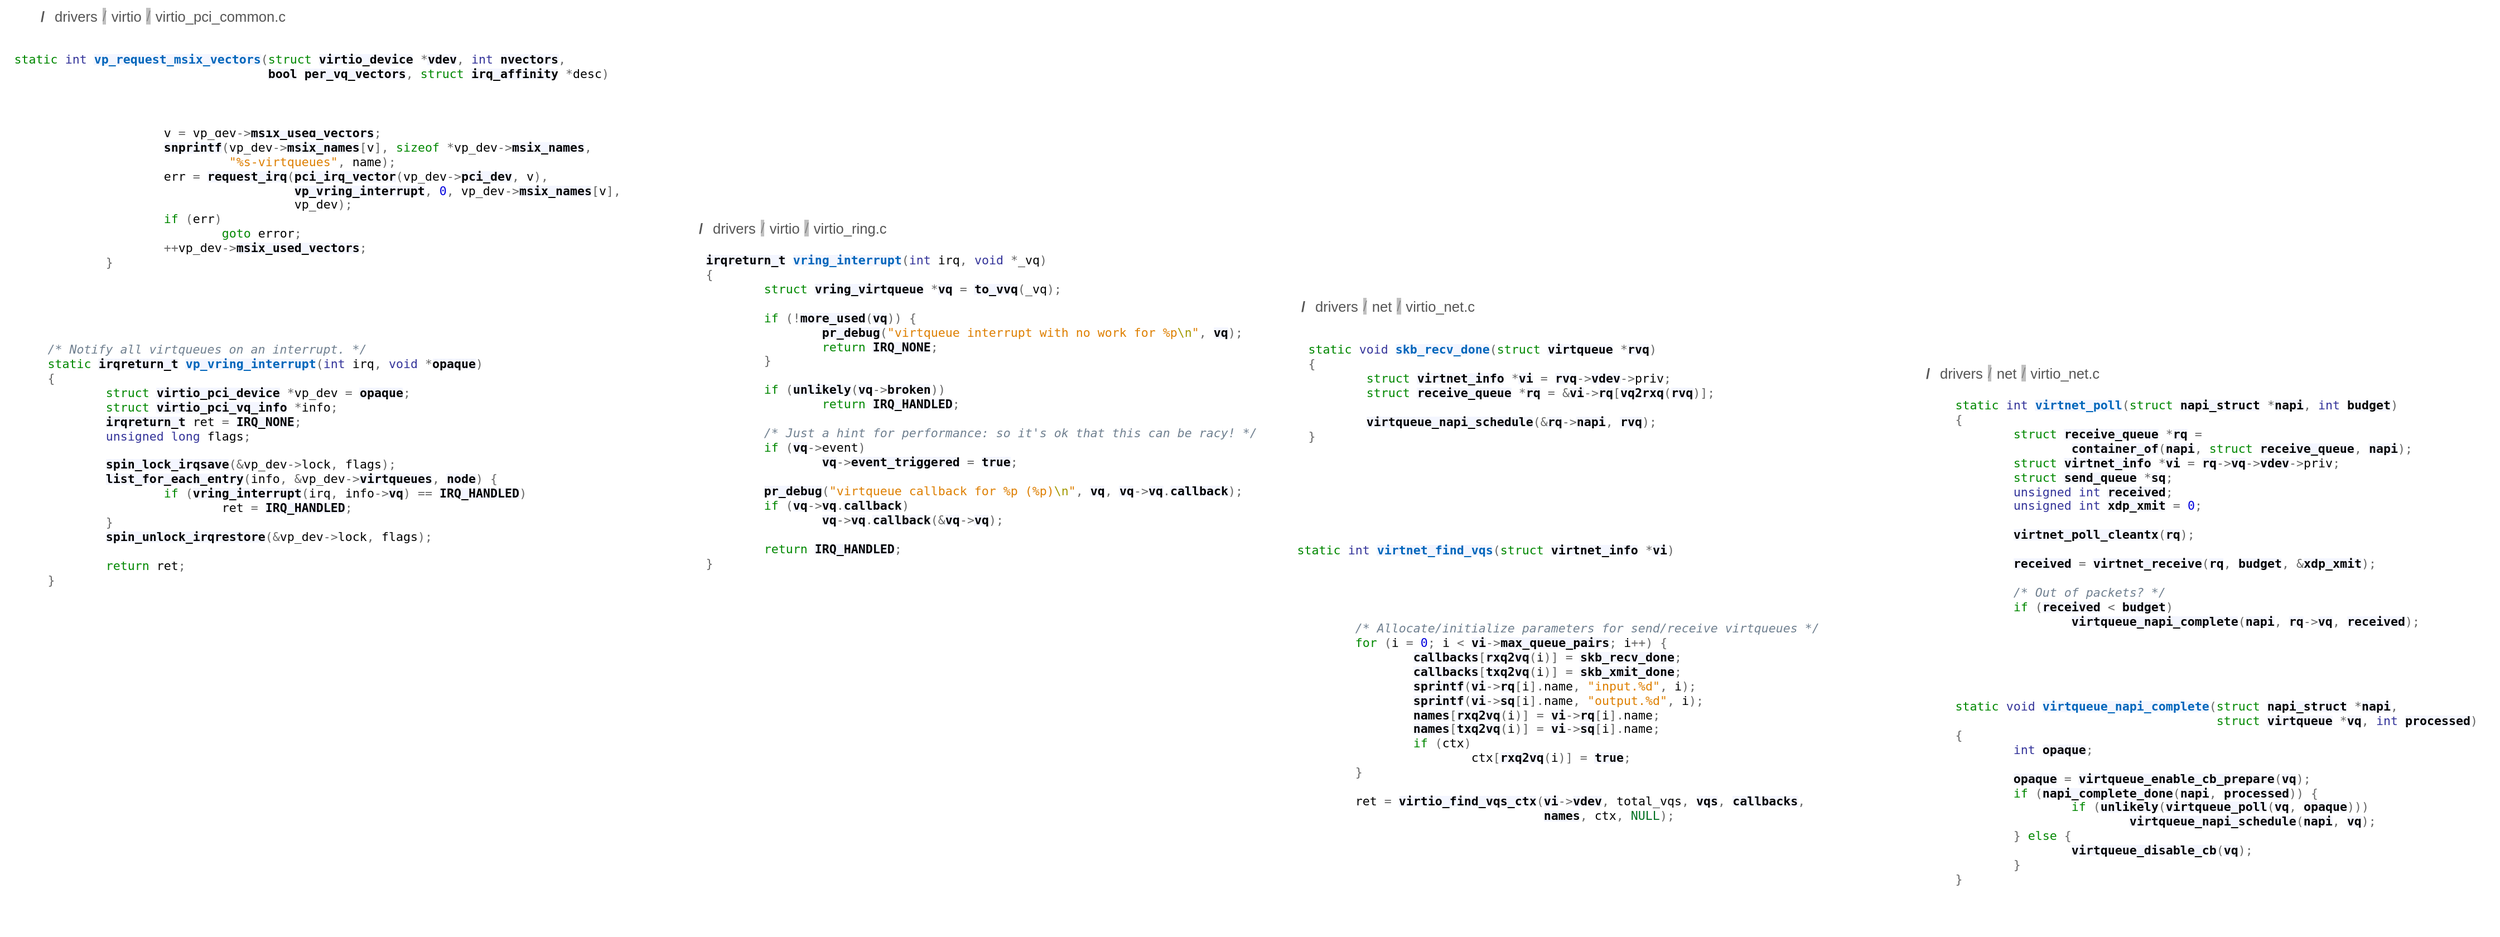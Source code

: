 <mxfile version="16.5.1" type="device"><diagram id="sq7Ct0cIAiq-5Jnqdct-" name="Page-1"><mxGraphModel dx="757" dy="538" grid="1" gridSize="10" guides="1" tooltips="1" connect="1" arrows="1" fold="1" page="0" pageScale="1" pageWidth="1600" pageHeight="900" math="0" shadow="0"><root><mxCell id="0"/><mxCell id="1" parent="0"/><mxCell id="n78xwKrdb29Y62K85OUw-9" value="&lt;pre style=&quot;box-sizing: inherit; font-family: &amp;quot;ubuntu mono&amp;quot;, monospace; font-size: 0.9em; line-height: 1.2; padding: 1em 0px 4em 1em; color: rgb(0, 0, 0); margin: 0px; min-height: 100%; word-spacing: 0px; word-break: normal; overflow-wrap: normal; font-style: normal; font-weight: normal; letter-spacing: normal; text-indent: 0px; text-transform: none; background-color: rgb(255, 255, 255); text-decoration: none;&quot;&gt;&#9;&lt;span class=&quot;k&quot; style=&quot;box-sizing: inherit ; color: rgb(0 , 136 , 0)&quot;&gt;if&lt;/span&gt; &lt;span class=&quot;p&quot; style=&quot;box-sizing: inherit ; color: rgb(102 , 102 , 102)&quot;&gt;(&lt;/span&gt;&lt;span class=&quot;o&quot; style=&quot;box-sizing: inherit ; color: rgb(102 , 102 , 102)&quot;&gt;!&lt;/span&gt;&lt;span class=&quot;n&quot; style=&quot;box-sizing: inherit&quot;&gt;&lt;a href=&quot;https://elixir.bootlin.com/linux/v5.14/C/ident/per_vq_vectors&quot; style=&quot;box-sizing: inherit ; color: inherit ; text-decoration: none ; font-weight: 700 ; background-image: linear-gradient(rgba(0 , 0 , 0 , 0) 10% , rgb(244 , 246 , 255) 10% , rgb(244 , 246 , 255) 90% , rgba(0 , 0 , 0 , 0) 90%) ; border-top-left-radius: 0.2em ; border-top-right-radius: 0.2em ; border-bottom-right-radius: 0.2em ; border-bottom-left-radius: 0.2em&quot;&gt;per_vq_vectors&lt;/a&gt;&lt;/span&gt;&lt;span class=&quot;p&quot; style=&quot;box-sizing: inherit ; color: rgb(102 , 102 , 102)&quot;&gt;)&lt;/span&gt; &lt;span class=&quot;p&quot; style=&quot;box-sizing: inherit ; color: rgb(102 , 102 , 102)&quot;&gt;{&lt;/span&gt;&#10;&#9;&#9;&lt;span class=&quot;cm&quot; style=&quot;box-sizing: inherit ; color: slategray ; font-style: italic&quot;&gt;/* Shared vector for all VQs */&lt;/span&gt;&#10;&#9;&#9;&lt;span class=&quot;n&quot; style=&quot;box-sizing: inherit&quot;&gt;v&lt;/span&gt; &lt;span class=&quot;o&quot; style=&quot;box-sizing: inherit ; color: rgb(102 , 102 , 102)&quot;&gt;=&lt;/span&gt; &lt;span class=&quot;n&quot; style=&quot;box-sizing: inherit&quot;&gt;vp_dev&lt;/span&gt;&lt;span class=&quot;o&quot; style=&quot;box-sizing: inherit ; color: rgb(102 , 102 , 102)&quot;&gt;-&amp;gt;&lt;/span&gt;&lt;span class=&quot;n&quot; style=&quot;box-sizing: inherit&quot;&gt;&lt;a href=&quot;https://elixir.bootlin.com/linux/v5.14/C/ident/msix_used_vectors&quot; style=&quot;box-sizing: inherit ; color: inherit ; text-decoration: none ; font-weight: 700 ; background-image: linear-gradient(rgba(0 , 0 , 0 , 0) 10% , rgb(244 , 246 , 255) 10% , rgb(244 , 246 , 255) 90% , rgba(0 , 0 , 0 , 0) 90%) ; border-top-left-radius: 0.2em ; border-top-right-radius: 0.2em ; border-bottom-right-radius: 0.2em ; border-bottom-left-radius: 0.2em&quot;&gt;msix_used_vectors&lt;/a&gt;&lt;/span&gt;&lt;span class=&quot;p&quot; style=&quot;box-sizing: inherit ; color: rgb(102 , 102 , 102)&quot;&gt;;&lt;/span&gt;&#10;&#9;&#9;&lt;span class=&quot;n&quot; style=&quot;box-sizing: inherit&quot;&gt;&lt;a href=&quot;https://elixir.bootlin.com/linux/v5.14/C/ident/snprintf&quot; style=&quot;box-sizing: inherit ; color: inherit ; text-decoration: none ; font-weight: 700 ; background-image: linear-gradient(rgba(0 , 0 , 0 , 0) 10% , rgb(244 , 246 , 255) 10% , rgb(244 , 246 , 255) 90% , rgba(0 , 0 , 0 , 0) 90%) ; border-top-left-radius: 0.2em ; border-top-right-radius: 0.2em ; border-bottom-right-radius: 0.2em ; border-bottom-left-radius: 0.2em&quot;&gt;snprintf&lt;/a&gt;&lt;/span&gt;&lt;span class=&quot;p&quot; style=&quot;box-sizing: inherit ; color: rgb(102 , 102 , 102)&quot;&gt;(&lt;/span&gt;&lt;span class=&quot;n&quot; style=&quot;box-sizing: inherit&quot;&gt;vp_dev&lt;/span&gt;&lt;span class=&quot;o&quot; style=&quot;box-sizing: inherit ; color: rgb(102 , 102 , 102)&quot;&gt;-&amp;gt;&lt;/span&gt;&lt;span class=&quot;n&quot; style=&quot;box-sizing: inherit&quot;&gt;&lt;a href=&quot;https://elixir.bootlin.com/linux/v5.14/C/ident/msix_names&quot; style=&quot;box-sizing: inherit ; color: inherit ; text-decoration: none ; font-weight: 700 ; background-image: linear-gradient(rgba(0 , 0 , 0 , 0) 10% , rgb(244 , 246 , 255) 10% , rgb(244 , 246 , 255) 90% , rgba(0 , 0 , 0 , 0) 90%) ; border-top-left-radius: 0.2em ; border-top-right-radius: 0.2em ; border-bottom-right-radius: 0.2em ; border-bottom-left-radius: 0.2em&quot;&gt;msix_names&lt;/a&gt;&lt;/span&gt;&lt;span class=&quot;p&quot; style=&quot;box-sizing: inherit ; color: rgb(102 , 102 , 102)&quot;&gt;[&lt;/span&gt;&lt;span class=&quot;n&quot; style=&quot;box-sizing: inherit&quot;&gt;v&lt;/span&gt;&lt;span class=&quot;p&quot; style=&quot;box-sizing: inherit ; color: rgb(102 , 102 , 102)&quot;&gt;],&lt;/span&gt; &lt;span class=&quot;k&quot; style=&quot;box-sizing: inherit ; color: rgb(0 , 136 , 0)&quot;&gt;sizeof&lt;/span&gt; &lt;span class=&quot;o&quot; style=&quot;box-sizing: inherit ; color: rgb(102 , 102 , 102)&quot;&gt;*&lt;/span&gt;&lt;span class=&quot;n&quot; style=&quot;box-sizing: inherit&quot;&gt;vp_dev&lt;/span&gt;&lt;span class=&quot;o&quot; style=&quot;box-sizing: inherit ; color: rgb(102 , 102 , 102)&quot;&gt;-&amp;gt;&lt;/span&gt;&lt;span class=&quot;n&quot; style=&quot;box-sizing: inherit&quot;&gt;&lt;a href=&quot;https://elixir.bootlin.com/linux/v5.14/C/ident/msix_names&quot; style=&quot;box-sizing: inherit ; color: inherit ; text-decoration: none ; font-weight: 700 ; background-image: linear-gradient(rgba(0 , 0 , 0 , 0) 10% , rgb(244 , 246 , 255) 10% , rgb(244 , 246 , 255) 90% , rgba(0 , 0 , 0 , 0) 90%) ; border-top-left-radius: 0.2em ; border-top-right-radius: 0.2em ; border-bottom-right-radius: 0.2em ; border-bottom-left-radius: 0.2em&quot;&gt;msix_names&lt;/a&gt;&lt;/span&gt;&lt;span class=&quot;p&quot; style=&quot;box-sizing: inherit ; color: rgb(102 , 102 , 102)&quot;&gt;,&lt;/span&gt;&#10;&#9;&#9;&#9; &lt;span class=&quot;s&quot; style=&quot;box-sizing: inherit ; color: rgb(222 , 127 , 0)&quot;&gt;&quot;%s-virtqueues&quot;&lt;/span&gt;&lt;span class=&quot;p&quot; style=&quot;box-sizing: inherit ; color: rgb(102 , 102 , 102)&quot;&gt;,&lt;/span&gt; &lt;span class=&quot;n&quot; style=&quot;box-sizing: inherit&quot;&gt;name&lt;/span&gt;&lt;span class=&quot;p&quot; style=&quot;box-sizing: inherit ; color: rgb(102 , 102 , 102)&quot;&gt;);&lt;/span&gt;&#10;&#9;&#9;&lt;span class=&quot;n&quot; style=&quot;box-sizing: inherit&quot;&gt;err&lt;/span&gt; &lt;span class=&quot;o&quot; style=&quot;box-sizing: inherit ; color: rgb(102 , 102 , 102)&quot;&gt;=&lt;/span&gt; &lt;span class=&quot;n&quot; style=&quot;box-sizing: inherit&quot;&gt;&lt;a href=&quot;https://elixir.bootlin.com/linux/v5.14/C/ident/request_irq&quot; style=&quot;box-sizing: inherit ; color: inherit ; text-decoration: none ; font-weight: 700 ; background-image: linear-gradient(rgba(0 , 0 , 0 , 0) 10% , rgb(244 , 246 , 255) 10% , rgb(244 , 246 , 255) 90% , rgba(0 , 0 , 0 , 0) 90%) ; border-top-left-radius: 0.2em ; border-top-right-radius: 0.2em ; border-bottom-right-radius: 0.2em ; border-bottom-left-radius: 0.2em&quot;&gt;request_irq&lt;/a&gt;&lt;/span&gt;&lt;span class=&quot;p&quot; style=&quot;box-sizing: inherit ; color: rgb(102 , 102 , 102)&quot;&gt;(&lt;/span&gt;&lt;span class=&quot;n&quot; style=&quot;box-sizing: inherit&quot;&gt;&lt;a href=&quot;https://elixir.bootlin.com/linux/v5.14/C/ident/pci_irq_vector&quot; style=&quot;box-sizing: inherit ; color: inherit ; text-decoration: none ; font-weight: 700 ; background-image: linear-gradient(rgba(0 , 0 , 0 , 0) 10% , rgb(244 , 246 , 255) 10% , rgb(244 , 246 , 255) 90% , rgba(0 , 0 , 0 , 0) 90%) ; border-top-left-radius: 0.2em ; border-top-right-radius: 0.2em ; border-bottom-right-radius: 0.2em ; border-bottom-left-radius: 0.2em&quot;&gt;pci_irq_vector&lt;/a&gt;&lt;/span&gt;&lt;span class=&quot;p&quot; style=&quot;box-sizing: inherit ; color: rgb(102 , 102 , 102)&quot;&gt;(&lt;/span&gt;&lt;span class=&quot;n&quot; style=&quot;box-sizing: inherit&quot;&gt;vp_dev&lt;/span&gt;&lt;span class=&quot;o&quot; style=&quot;box-sizing: inherit ; color: rgb(102 , 102 , 102)&quot;&gt;-&amp;gt;&lt;/span&gt;&lt;span class=&quot;n&quot; style=&quot;box-sizing: inherit&quot;&gt;&lt;a href=&quot;https://elixir.bootlin.com/linux/v5.14/C/ident/pci_dev&quot; style=&quot;box-sizing: inherit ; color: inherit ; text-decoration: none ; font-weight: 700 ; background-image: linear-gradient(rgba(0 , 0 , 0 , 0) 10% , rgb(244 , 246 , 255) 10% , rgb(244 , 246 , 255) 90% , rgba(0 , 0 , 0 , 0) 90%) ; border-top-left-radius: 0.2em ; border-top-right-radius: 0.2em ; border-bottom-right-radius: 0.2em ; border-bottom-left-radius: 0.2em&quot;&gt;pci_dev&lt;/a&gt;&lt;/span&gt;&lt;span class=&quot;p&quot; style=&quot;box-sizing: inherit ; color: rgb(102 , 102 , 102)&quot;&gt;,&lt;/span&gt; &lt;span class=&quot;n&quot; style=&quot;box-sizing: inherit&quot;&gt;v&lt;/span&gt;&lt;span class=&quot;p&quot; style=&quot;box-sizing: inherit ; color: rgb(102 , 102 , 102)&quot;&gt;),&lt;/span&gt;&#10;&#9;&#9;&#9;&#9;  &lt;span class=&quot;n&quot; style=&quot;box-sizing: inherit&quot;&gt;&lt;a href=&quot;https://elixir.bootlin.com/linux/v5.14/C/ident/vp_vring_interrupt&quot; style=&quot;box-sizing: inherit ; color: inherit ; text-decoration: none ; font-weight: 700 ; background-image: linear-gradient(rgba(0 , 0 , 0 , 0) 10% , rgb(244 , 246 , 255) 10% , rgb(244 , 246 , 255) 90% , rgba(0 , 0 , 0 , 0) 90%) ; border-top-left-radius: 0.2em ; border-top-right-radius: 0.2em ; border-bottom-right-radius: 0.2em ; border-bottom-left-radius: 0.2em&quot;&gt;vp_vring_interrupt&lt;/a&gt;&lt;/span&gt;&lt;span class=&quot;p&quot; style=&quot;box-sizing: inherit ; color: rgb(102 , 102 , 102)&quot;&gt;,&lt;/span&gt; &lt;span class=&quot;mi&quot; style=&quot;box-sizing: inherit ; color: rgb(0 , 0 , 221)&quot;&gt;0&lt;/span&gt;&lt;span class=&quot;p&quot; style=&quot;box-sizing: inherit ; color: rgb(102 , 102 , 102)&quot;&gt;,&lt;/span&gt; &lt;span class=&quot;n&quot; style=&quot;box-sizing: inherit&quot;&gt;vp_dev&lt;/span&gt;&lt;span class=&quot;o&quot; style=&quot;box-sizing: inherit ; color: rgb(102 , 102 , 102)&quot;&gt;-&amp;gt;&lt;/span&gt;&lt;span class=&quot;n&quot; style=&quot;box-sizing: inherit&quot;&gt;&lt;a href=&quot;https://elixir.bootlin.com/linux/v5.14/C/ident/msix_names&quot; style=&quot;box-sizing: inherit ; color: inherit ; text-decoration: none ; font-weight: 700 ; background-image: linear-gradient(rgba(0 , 0 , 0 , 0) 10% , rgb(244 , 246 , 255) 10% , rgb(244 , 246 , 255) 90% , rgba(0 , 0 , 0 , 0) 90%) ; border-top-left-radius: 0.2em ; border-top-right-radius: 0.2em ; border-bottom-right-radius: 0.2em ; border-bottom-left-radius: 0.2em&quot;&gt;msix_names&lt;/a&gt;&lt;/span&gt;&lt;span class=&quot;p&quot; style=&quot;box-sizing: inherit ; color: rgb(102 , 102 , 102)&quot;&gt;[&lt;/span&gt;&lt;span class=&quot;n&quot; style=&quot;box-sizing: inherit&quot;&gt;v&lt;/span&gt;&lt;span class=&quot;p&quot; style=&quot;box-sizing: inherit ; color: rgb(102 , 102 , 102)&quot;&gt;],&lt;/span&gt;&#10;&#9;&#9;&#9;&#9;  &lt;span class=&quot;n&quot; style=&quot;box-sizing: inherit&quot;&gt;vp_dev&lt;/span&gt;&lt;span class=&quot;p&quot; style=&quot;box-sizing: inherit ; color: rgb(102 , 102 , 102)&quot;&gt;);&lt;/span&gt;&#10;&#9;&#9;&lt;span class=&quot;k&quot; style=&quot;box-sizing: inherit ; color: rgb(0 , 136 , 0)&quot;&gt;if&lt;/span&gt; &lt;span class=&quot;p&quot; style=&quot;box-sizing: inherit ; color: rgb(102 , 102 , 102)&quot;&gt;(&lt;/span&gt;&lt;span class=&quot;n&quot; style=&quot;box-sizing: inherit&quot;&gt;err&lt;/span&gt;&lt;span class=&quot;p&quot; style=&quot;box-sizing: inherit ; color: rgb(102 , 102 , 102)&quot;&gt;)&lt;/span&gt;&#10;&#9;&#9;&#9;&lt;span class=&quot;k&quot; style=&quot;box-sizing: inherit ; color: rgb(0 , 136 , 0)&quot;&gt;goto&lt;/span&gt; &lt;span class=&quot;n&quot; style=&quot;box-sizing: inherit&quot;&gt;error&lt;/span&gt;&lt;span class=&quot;p&quot; style=&quot;box-sizing: inherit ; color: rgb(102 , 102 , 102)&quot;&gt;;&lt;/span&gt;&#10;&#9;&#9;&lt;span class=&quot;o&quot; style=&quot;box-sizing: inherit ; color: rgb(102 , 102 , 102)&quot;&gt;++&lt;/span&gt;&lt;span class=&quot;n&quot; style=&quot;box-sizing: inherit&quot;&gt;vp_dev&lt;/span&gt;&lt;span class=&quot;o&quot; style=&quot;box-sizing: inherit ; color: rgb(102 , 102 , 102)&quot;&gt;-&amp;gt;&lt;/span&gt;&lt;span class=&quot;n&quot; style=&quot;box-sizing: inherit&quot;&gt;&lt;a href=&quot;https://elixir.bootlin.com/linux/v5.14/C/ident/msix_used_vectors&quot; style=&quot;box-sizing: inherit ; color: inherit ; text-decoration: none ; font-weight: 700 ; background-image: linear-gradient(rgba(0 , 0 , 0 , 0) 10% , rgb(244 , 246 , 255) 10% , rgb(244 , 246 , 255) 90% , rgba(0 , 0 , 0 , 0) 90%) ; border-top-left-radius: 0.2em ; border-top-right-radius: 0.2em ; border-bottom-right-radius: 0.2em ; border-bottom-left-radius: 0.2em&quot;&gt;msix_used_vectors&lt;/a&gt;&lt;/span&gt;&lt;span class=&quot;p&quot; style=&quot;box-sizing: inherit ; color: rgb(102 , 102 , 102)&quot;&gt;;&lt;/span&gt;&#10;&#9;&lt;span class=&quot;p&quot; style=&quot;box-sizing: inherit ; color: rgb(102 , 102 , 102)&quot;&gt;}&lt;/span&gt;&lt;/pre&gt;" style="text;whiteSpace=wrap;html=1;" parent="1" vertex="1"><mxGeometry x="50" y="110" width="550" height="170" as="geometry"/></mxCell><mxCell id="n78xwKrdb29Y62K85OUw-10" value="&lt;a class=&quot;project&quot; href=&quot;https://elixir.bootlin.com/linux/v5.14/source&quot; style=&quot;box-sizing: inherit; background-color: transparent; color: rgb(85, 85, 85); text-decoration: none; font-weight: 700; padding: 0.35em; font-family: ubuntu, sans-serif; font-size: 12.8px; font-style: normal; letter-spacing: normal; text-indent: 0px; text-transform: none; word-spacing: 0px;&quot;&gt;/&lt;/a&gt;&lt;a href=&quot;https://elixir.bootlin.com/linux/v5.14/source/drivers&quot; style=&quot;box-sizing: inherit; background-color: transparent; color: rgb(85, 85, 85); text-decoration: none; padding: 0.35em; font-family: ubuntu, sans-serif; font-size: 12.8px; font-style: normal; font-weight: normal; letter-spacing: normal; text-indent: 0px; text-transform: none; word-spacing: 0px;&quot;&gt;drivers&lt;/a&gt;&lt;span style=&quot;color: rgb(136, 136, 136); font-family: ubuntu, sans-serif; font-size: 12.8px; font-style: normal; font-weight: normal; letter-spacing: normal; text-indent: 0px; text-transform: none; word-spacing: 0px; background-color: rgb(192, 192, 192); text-decoration: none; display: inline; float: none;&quot;&gt;/&lt;/span&gt;&lt;a href=&quot;https://elixir.bootlin.com/linux/v5.14/source/drivers/virtio&quot; style=&quot;box-sizing: inherit; background-color: transparent; color: rgb(85, 85, 85); text-decoration: none; padding: 0.35em; font-family: ubuntu, sans-serif; font-size: 12.8px; font-style: normal; font-weight: normal; letter-spacing: normal; text-indent: 0px; text-transform: none; word-spacing: 0px;&quot;&gt;virtio&lt;/a&gt;&lt;span style=&quot;color: rgb(136, 136, 136); font-family: ubuntu, sans-serif; font-size: 12.8px; font-style: normal; font-weight: normal; letter-spacing: normal; text-indent: 0px; text-transform: none; word-spacing: 0px; background-color: rgb(192, 192, 192); text-decoration: none; display: inline; float: none;&quot;&gt;/&lt;/span&gt;&lt;a href=&quot;https://elixir.bootlin.com/linux/v5.14/source/drivers/virtio/virtio_pci_common.c&quot; style=&quot;box-sizing: inherit; background-color: transparent; color: rgb(85, 85, 85); text-decoration: none; padding: 0.35em; font-family: ubuntu, sans-serif; font-size: 12.8px; font-style: normal; font-weight: normal; letter-spacing: normal; text-indent: 0px; text-transform: none; word-spacing: 0px;&quot;&gt;virtio_pci_common.c&lt;/a&gt;" style="text;whiteSpace=wrap;html=1;" parent="1" vertex="1"><mxGeometry x="50" y="40" width="250" height="30" as="geometry"/></mxCell><mxCell id="n78xwKrdb29Y62K85OUw-11" value="&lt;pre style=&quot;box-sizing: inherit; font-family: &amp;quot;ubuntu mono&amp;quot;, monospace; font-size: 0.9em; line-height: 1.2; padding: 1em 0px 4em 1em; color: rgb(0, 0, 0); margin: 0px; min-height: 100%; word-spacing: 0px; word-break: normal; overflow-wrap: normal; font-style: normal; font-weight: normal; letter-spacing: normal; text-indent: 0px; text-transform: none; background-color: rgb(255, 255, 255); text-decoration: none;&quot;&gt;&lt;span class=&quot;k&quot; style=&quot;box-sizing: inherit ; color: rgb(0 , 136 , 0)&quot;&gt;static&lt;/span&gt; &lt;span class=&quot;kt&quot; style=&quot;box-sizing: inherit ; color: rgb(51 , 51 , 153)&quot;&gt;int&lt;/span&gt; &lt;span class=&quot;nf&quot; style=&quot;box-sizing: inherit ; color: rgb(0 , 102 , 187)&quot;&gt;&lt;a href=&quot;https://elixir.bootlin.com/linux/v5.14/C/ident/vp_request_msix_vectors&quot; style=&quot;box-sizing: inherit ; color: inherit ; text-decoration: none ; font-weight: 700 ; background-image: linear-gradient(rgba(0 , 0 , 0 , 0) 10% , rgb(244 , 246 , 255) 10% , rgb(244 , 246 , 255) 90% , rgba(0 , 0 , 0 , 0) 90%) ; border-top-left-radius: 0.2em ; border-top-right-radius: 0.2em ; border-bottom-right-radius: 0.2em ; border-bottom-left-radius: 0.2em&quot;&gt;vp_request_msix_vectors&lt;/a&gt;&lt;/span&gt;&lt;span class=&quot;p&quot; style=&quot;box-sizing: inherit ; color: rgb(102 , 102 , 102)&quot;&gt;(&lt;/span&gt;&lt;span class=&quot;k&quot; style=&quot;box-sizing: inherit ; color: rgb(0 , 136 , 0)&quot;&gt;struct&lt;/span&gt; &lt;span class=&quot;n&quot; style=&quot;box-sizing: inherit&quot;&gt;&lt;a href=&quot;https://elixir.bootlin.com/linux/v5.14/C/ident/virtio_device&quot; style=&quot;box-sizing: inherit ; color: inherit ; text-decoration: none ; font-weight: 700 ; background-image: linear-gradient(rgba(0 , 0 , 0 , 0) 10% , rgb(244 , 246 , 255) 10% , rgb(244 , 246 , 255) 90% , rgba(0 , 0 , 0 , 0) 90%) ; border-top-left-radius: 0.2em ; border-top-right-radius: 0.2em ; border-bottom-right-radius: 0.2em ; border-bottom-left-radius: 0.2em&quot;&gt;virtio_device&lt;/a&gt;&lt;/span&gt; &lt;span class=&quot;o&quot; style=&quot;box-sizing: inherit ; color: rgb(102 , 102 , 102)&quot;&gt;*&lt;/span&gt;&lt;span class=&quot;n&quot; style=&quot;box-sizing: inherit&quot;&gt;&lt;a href=&quot;https://elixir.bootlin.com/linux/v5.14/C/ident/vdev&quot; style=&quot;box-sizing: inherit ; color: inherit ; text-decoration: none ; font-weight: 700 ; background-image: linear-gradient(rgba(0 , 0 , 0 , 0) 10% , rgb(244 , 246 , 255) 10% , rgb(244 , 246 , 255) 90% , rgba(0 , 0 , 0 , 0) 90%) ; border-top-left-radius: 0.2em ; border-top-right-radius: 0.2em ; border-bottom-right-radius: 0.2em ; border-bottom-left-radius: 0.2em&quot;&gt;vdev&lt;/a&gt;&lt;/span&gt;&lt;span class=&quot;p&quot; style=&quot;box-sizing: inherit ; color: rgb(102 , 102 , 102)&quot;&gt;,&lt;/span&gt; &lt;span class=&quot;kt&quot; style=&quot;box-sizing: inherit ; color: rgb(51 , 51 , 153)&quot;&gt;int&lt;/span&gt; &lt;span class=&quot;n&quot; style=&quot;box-sizing: inherit&quot;&gt;&lt;a href=&quot;https://elixir.bootlin.com/linux/v5.14/C/ident/nvectors&quot; style=&quot;box-sizing: inherit ; color: inherit ; text-decoration: none ; font-weight: 700 ; background-image: linear-gradient(rgba(0 , 0 , 0 , 0) 10% , rgb(244 , 246 , 255) 10% , rgb(244 , 246 , 255) 90% , rgba(0 , 0 , 0 , 0) 90%) ; border-top-left-radius: 0.2em ; border-top-right-radius: 0.2em ; border-bottom-right-radius: 0.2em ; border-bottom-left-radius: 0.2em&quot;&gt;nvectors&lt;/a&gt;&lt;/span&gt;&lt;span class=&quot;p&quot; style=&quot;box-sizing: inherit ; color: rgb(102 , 102 , 102)&quot;&gt;,&lt;/span&gt;&#10;&#9;&#9;&#9;&#9;   &lt;span class=&quot;n&quot; style=&quot;box-sizing: inherit&quot;&gt;&lt;a href=&quot;https://elixir.bootlin.com/linux/v5.14/C/ident/bool&quot; style=&quot;box-sizing: inherit ; color: inherit ; text-decoration: none ; font-weight: 700 ; background-image: linear-gradient(rgba(0 , 0 , 0 , 0) 10% , rgb(244 , 246 , 255) 10% , rgb(244 , 246 , 255) 90% , rgba(0 , 0 , 0 , 0) 90%) ; border-top-left-radius: 0.2em ; border-top-right-radius: 0.2em ; border-bottom-right-radius: 0.2em ; border-bottom-left-radius: 0.2em&quot;&gt;bool&lt;/a&gt;&lt;/span&gt; &lt;span class=&quot;n&quot; style=&quot;box-sizing: inherit&quot;&gt;&lt;a href=&quot;https://elixir.bootlin.com/linux/v5.14/C/ident/per_vq_vectors&quot; style=&quot;box-sizing: inherit ; color: inherit ; text-decoration: none ; font-weight: 700 ; background-image: linear-gradient(rgba(0 , 0 , 0 , 0) 10% , rgb(244 , 246 , 255) 10% , rgb(244 , 246 , 255) 90% , rgba(0 , 0 , 0 , 0) 90%) ; border-top-left-radius: 0.2em ; border-top-right-radius: 0.2em ; border-bottom-right-radius: 0.2em ; border-bottom-left-radius: 0.2em&quot;&gt;per_vq_vectors&lt;/a&gt;&lt;/span&gt;&lt;span class=&quot;p&quot; style=&quot;box-sizing: inherit ; color: rgb(102 , 102 , 102)&quot;&gt;,&lt;/span&gt; &lt;span class=&quot;k&quot; style=&quot;box-sizing: inherit ; color: rgb(0 , 136 , 0)&quot;&gt;struct&lt;/span&gt; &lt;span class=&quot;n&quot; style=&quot;box-sizing: inherit&quot;&gt;&lt;a href=&quot;https://elixir.bootlin.com/linux/v5.14/C/ident/irq_affinity&quot; style=&quot;box-sizing: inherit ; color: inherit ; text-decoration: none ; font-weight: 700 ; background-image: linear-gradient(rgba(0 , 0 , 0 , 0) 10% , rgb(244 , 246 , 255) 10% , rgb(244 , 246 , 255) 90% , rgba(0 , 0 , 0 , 0) 90%) ; border-top-left-radius: 0.2em ; border-top-right-radius: 0.2em ; border-bottom-right-radius: 0.2em ; border-bottom-left-radius: 0.2em&quot;&gt;irq_affinity&lt;/a&gt;&lt;/span&gt; &lt;span class=&quot;o&quot; style=&quot;box-sizing: inherit ; color: rgb(102 , 102 , 102)&quot;&gt;*&lt;/span&gt;&lt;span class=&quot;n&quot; style=&quot;box-sizing: inherit&quot;&gt;desc&lt;/span&gt;&lt;span class=&quot;p&quot; style=&quot;box-sizing: inherit ; color: rgb(102 , 102 , 102)&quot;&gt;)&lt;/span&gt;&lt;/pre&gt;" style="text;whiteSpace=wrap;html=1;" parent="1" vertex="1"><mxGeometry x="20" y="70" width="550" height="50" as="geometry"/></mxCell><mxCell id="n78xwKrdb29Y62K85OUw-12" value="&lt;pre style=&quot;box-sizing: inherit; font-family: &amp;quot;ubuntu mono&amp;quot;, monospace; font-size: 0.9em; line-height: 1.2; padding: 1em 0px 4em 1em; color: rgb(0, 0, 0); margin: 0px; min-height: 100%; word-spacing: 0px; word-break: normal; overflow-wrap: normal; font-style: normal; font-weight: normal; letter-spacing: normal; text-indent: 0px; text-transform: none; background-color: rgb(255, 255, 255); text-decoration: none;&quot;&gt;&lt;span class=&quot;cm&quot; style=&quot;box-sizing: inherit ; color: slategray ; font-style: italic&quot;&gt;/* Notify all virtqueues on an interrupt. */&lt;/span&gt;&#10;&lt;span class=&quot;k&quot; style=&quot;box-sizing: inherit ; color: rgb(0 , 136 , 0)&quot;&gt;static&lt;/span&gt; &lt;span class=&quot;n&quot; style=&quot;box-sizing: inherit&quot;&gt;&lt;a href=&quot;https://elixir.bootlin.com/linux/v5.14/C/ident/irqreturn_t&quot; style=&quot;box-sizing: inherit ; color: inherit ; text-decoration: none ; font-weight: 700 ; background-image: linear-gradient(rgba(0 , 0 , 0 , 0) 10% , rgb(244 , 246 , 255) 10% , rgb(244 , 246 , 255) 90% , rgba(0 , 0 , 0 , 0) 90%) ; border-top-left-radius: 0.2em ; border-top-right-radius: 0.2em ; border-bottom-right-radius: 0.2em ; border-bottom-left-radius: 0.2em&quot;&gt;irqreturn_t&lt;/a&gt;&lt;/span&gt; &lt;span class=&quot;nf&quot; style=&quot;box-sizing: inherit ; color: rgb(0 , 102 , 187)&quot;&gt;&lt;a href=&quot;https://elixir.bootlin.com/linux/v5.14/C/ident/vp_vring_interrupt&quot; style=&quot;box-sizing: inherit ; color: inherit ; text-decoration: none ; font-weight: 700 ; background-image: linear-gradient(rgba(0 , 0 , 0 , 0) 10% , rgb(244 , 246 , 255) 10% , rgb(244 , 246 , 255) 90% , rgba(0 , 0 , 0 , 0) 90%) ; border-top-left-radius: 0.2em ; border-top-right-radius: 0.2em ; border-bottom-right-radius: 0.2em ; border-bottom-left-radius: 0.2em&quot;&gt;vp_vring_interrupt&lt;/a&gt;&lt;/span&gt;&lt;span class=&quot;p&quot; style=&quot;box-sizing: inherit ; color: rgb(102 , 102 , 102)&quot;&gt;(&lt;/span&gt;&lt;span class=&quot;kt&quot; style=&quot;box-sizing: inherit ; color: rgb(51 , 51 , 153)&quot;&gt;int&lt;/span&gt; &lt;span class=&quot;n&quot; style=&quot;box-sizing: inherit&quot;&gt;irq&lt;/span&gt;&lt;span class=&quot;p&quot; style=&quot;box-sizing: inherit ; color: rgb(102 , 102 , 102)&quot;&gt;,&lt;/span&gt; &lt;span class=&quot;kt&quot; style=&quot;box-sizing: inherit ; color: rgb(51 , 51 , 153)&quot;&gt;void&lt;/span&gt; &lt;span class=&quot;o&quot; style=&quot;box-sizing: inherit ; color: rgb(102 , 102 , 102)&quot;&gt;*&lt;/span&gt;&lt;span class=&quot;n&quot; style=&quot;box-sizing: inherit&quot;&gt;&lt;a href=&quot;https://elixir.bootlin.com/linux/v5.14/C/ident/opaque&quot; style=&quot;box-sizing: inherit ; color: inherit ; text-decoration: none ; font-weight: 700 ; background-image: linear-gradient(rgba(0 , 0 , 0 , 0) 10% , rgb(244 , 246 , 255) 10% , rgb(244 , 246 , 255) 90% , rgba(0 , 0 , 0 , 0) 90%) ; border-top-left-radius: 0.2em ; border-top-right-radius: 0.2em ; border-bottom-right-radius: 0.2em ; border-bottom-left-radius: 0.2em&quot;&gt;opaque&lt;/a&gt;&lt;/span&gt;&lt;span class=&quot;p&quot; style=&quot;box-sizing: inherit ; color: rgb(102 , 102 , 102)&quot;&gt;)&lt;/span&gt;&#10;&lt;span class=&quot;p&quot; style=&quot;box-sizing: inherit ; color: rgb(102 , 102 , 102)&quot;&gt;{&lt;/span&gt;&#10;&#9;&lt;span class=&quot;k&quot; style=&quot;box-sizing: inherit ; color: rgb(0 , 136 , 0)&quot;&gt;struct&lt;/span&gt; &lt;span class=&quot;n&quot; style=&quot;box-sizing: inherit&quot;&gt;&lt;a href=&quot;https://elixir.bootlin.com/linux/v5.14/C/ident/virtio_pci_device&quot; style=&quot;box-sizing: inherit ; color: inherit ; text-decoration: none ; font-weight: 700 ; background-image: linear-gradient(rgba(0 , 0 , 0 , 0) 10% , rgb(244 , 246 , 255) 10% , rgb(244 , 246 , 255) 90% , rgba(0 , 0 , 0 , 0) 90%) ; border-top-left-radius: 0.2em ; border-top-right-radius: 0.2em ; border-bottom-right-radius: 0.2em ; border-bottom-left-radius: 0.2em&quot;&gt;virtio_pci_device&lt;/a&gt;&lt;/span&gt; &lt;span class=&quot;o&quot; style=&quot;box-sizing: inherit ; color: rgb(102 , 102 , 102)&quot;&gt;*&lt;/span&gt;&lt;span class=&quot;n&quot; style=&quot;box-sizing: inherit&quot;&gt;vp_dev&lt;/span&gt; &lt;span class=&quot;o&quot; style=&quot;box-sizing: inherit ; color: rgb(102 , 102 , 102)&quot;&gt;=&lt;/span&gt; &lt;span class=&quot;n&quot; style=&quot;box-sizing: inherit&quot;&gt;&lt;a href=&quot;https://elixir.bootlin.com/linux/v5.14/C/ident/opaque&quot; style=&quot;box-sizing: inherit ; color: inherit ; text-decoration: none ; font-weight: 700 ; background-image: linear-gradient(rgba(0 , 0 , 0 , 0) 10% , rgb(244 , 246 , 255) 10% , rgb(244 , 246 , 255) 90% , rgba(0 , 0 , 0 , 0) 90%) ; border-top-left-radius: 0.2em ; border-top-right-radius: 0.2em ; border-bottom-right-radius: 0.2em ; border-bottom-left-radius: 0.2em&quot;&gt;opaque&lt;/a&gt;&lt;/span&gt;&lt;span class=&quot;p&quot; style=&quot;box-sizing: inherit ; color: rgb(102 , 102 , 102)&quot;&gt;;&lt;/span&gt;&#10;&#9;&lt;span class=&quot;k&quot; style=&quot;box-sizing: inherit ; color: rgb(0 , 136 , 0)&quot;&gt;struct&lt;/span&gt; &lt;span class=&quot;n&quot; style=&quot;box-sizing: inherit&quot;&gt;&lt;a href=&quot;https://elixir.bootlin.com/linux/v5.14/C/ident/virtio_pci_vq_info&quot; style=&quot;box-sizing: inherit ; color: inherit ; text-decoration: none ; font-weight: 700 ; background-image: linear-gradient(rgba(0 , 0 , 0 , 0) 10% , rgb(244 , 246 , 255) 10% , rgb(244 , 246 , 255) 90% , rgba(0 , 0 , 0 , 0) 90%) ; border-top-left-radius: 0.2em ; border-top-right-radius: 0.2em ; border-bottom-right-radius: 0.2em ; border-bottom-left-radius: 0.2em&quot;&gt;virtio_pci_vq_info&lt;/a&gt;&lt;/span&gt; &lt;span class=&quot;o&quot; style=&quot;box-sizing: inherit ; color: rgb(102 , 102 , 102)&quot;&gt;*&lt;/span&gt;&lt;span class=&quot;n&quot; style=&quot;box-sizing: inherit&quot;&gt;info&lt;/span&gt;&lt;span class=&quot;p&quot; style=&quot;box-sizing: inherit ; color: rgb(102 , 102 , 102)&quot;&gt;;&lt;/span&gt;&#10;&#9;&lt;span class=&quot;n&quot; style=&quot;box-sizing: inherit&quot;&gt;&lt;a href=&quot;https://elixir.bootlin.com/linux/v5.14/C/ident/irqreturn_t&quot; style=&quot;box-sizing: inherit ; color: inherit ; text-decoration: none ; font-weight: 700 ; background-image: linear-gradient(rgba(0 , 0 , 0 , 0) 10% , rgb(244 , 246 , 255) 10% , rgb(244 , 246 , 255) 90% , rgba(0 , 0 , 0 , 0) 90%) ; border-top-left-radius: 0.2em ; border-top-right-radius: 0.2em ; border-bottom-right-radius: 0.2em ; border-bottom-left-radius: 0.2em&quot;&gt;irqreturn_t&lt;/a&gt;&lt;/span&gt; &lt;span class=&quot;n&quot; style=&quot;box-sizing: inherit&quot;&gt;ret&lt;/span&gt; &lt;span class=&quot;o&quot; style=&quot;box-sizing: inherit ; color: rgb(102 , 102 , 102)&quot;&gt;=&lt;/span&gt; &lt;span class=&quot;n&quot; style=&quot;box-sizing: inherit&quot;&gt;&lt;a href=&quot;https://elixir.bootlin.com/linux/v5.14/C/ident/IRQ_NONE&quot; style=&quot;box-sizing: inherit ; color: inherit ; text-decoration: none ; font-weight: 700 ; background-image: linear-gradient(rgba(0 , 0 , 0 , 0) 10% , rgb(244 , 246 , 255) 10% , rgb(244 , 246 , 255) 90% , rgba(0 , 0 , 0 , 0) 90%) ; border-top-left-radius: 0.2em ; border-top-right-radius: 0.2em ; border-bottom-right-radius: 0.2em ; border-bottom-left-radius: 0.2em&quot;&gt;IRQ_NONE&lt;/a&gt;&lt;/span&gt;&lt;span class=&quot;p&quot; style=&quot;box-sizing: inherit ; color: rgb(102 , 102 , 102)&quot;&gt;;&lt;/span&gt;&#10;&#9;&lt;span class=&quot;kt&quot; style=&quot;box-sizing: inherit ; color: rgb(51 , 51 , 153)&quot;&gt;unsigned&lt;/span&gt; &lt;span class=&quot;kt&quot; style=&quot;box-sizing: inherit ; color: rgb(51 , 51 , 153)&quot;&gt;long&lt;/span&gt; &lt;span class=&quot;n&quot; style=&quot;box-sizing: inherit&quot;&gt;flags&lt;/span&gt;&lt;span class=&quot;p&quot; style=&quot;box-sizing: inherit ; color: rgb(102 , 102 , 102)&quot;&gt;;&lt;/span&gt;&#10;&#10;&#9;&lt;span class=&quot;n&quot; style=&quot;box-sizing: inherit&quot;&gt;&lt;a href=&quot;https://elixir.bootlin.com/linux/v5.14/C/ident/spin_lock_irqsave&quot; style=&quot;box-sizing: inherit ; color: inherit ; text-decoration: none ; font-weight: 700 ; background-image: linear-gradient(rgba(0 , 0 , 0 , 0) 10% , rgb(244 , 246 , 255) 10% , rgb(244 , 246 , 255) 90% , rgba(0 , 0 , 0 , 0) 90%) ; border-top-left-radius: 0.2em ; border-top-right-radius: 0.2em ; border-bottom-right-radius: 0.2em ; border-bottom-left-radius: 0.2em&quot;&gt;spin_lock_irqsave&lt;/a&gt;&lt;/span&gt;&lt;span class=&quot;p&quot; style=&quot;box-sizing: inherit ; color: rgb(102 , 102 , 102)&quot;&gt;(&lt;/span&gt;&lt;span class=&quot;o&quot; style=&quot;box-sizing: inherit ; color: rgb(102 , 102 , 102)&quot;&gt;&amp;amp;&lt;/span&gt;&lt;span class=&quot;n&quot; style=&quot;box-sizing: inherit&quot;&gt;vp_dev&lt;/span&gt;&lt;span class=&quot;o&quot; style=&quot;box-sizing: inherit ; color: rgb(102 , 102 , 102)&quot;&gt;-&amp;gt;&lt;/span&gt;&lt;span class=&quot;n&quot; style=&quot;box-sizing: inherit&quot;&gt;lock&lt;/span&gt;&lt;span class=&quot;p&quot; style=&quot;box-sizing: inherit ; color: rgb(102 , 102 , 102)&quot;&gt;,&lt;/span&gt; &lt;span class=&quot;n&quot; style=&quot;box-sizing: inherit&quot;&gt;flags&lt;/span&gt;&lt;span class=&quot;p&quot; style=&quot;box-sizing: inherit ; color: rgb(102 , 102 , 102)&quot;&gt;);&lt;/span&gt;&#10;&#9;&lt;span class=&quot;n&quot; style=&quot;box-sizing: inherit&quot;&gt;&lt;a href=&quot;https://elixir.bootlin.com/linux/v5.14/C/ident/list_for_each_entry&quot; style=&quot;box-sizing: inherit ; color: inherit ; text-decoration: none ; font-weight: 700 ; background-image: linear-gradient(rgba(0 , 0 , 0 , 0) 10% , rgb(244 , 246 , 255) 10% , rgb(244 , 246 , 255) 90% , rgba(0 , 0 , 0 , 0) 90%) ; border-top-left-radius: 0.2em ; border-top-right-radius: 0.2em ; border-bottom-right-radius: 0.2em ; border-bottom-left-radius: 0.2em&quot;&gt;list_for_each_entry&lt;/a&gt;&lt;/span&gt;&lt;span class=&quot;p&quot; style=&quot;box-sizing: inherit ; color: rgb(102 , 102 , 102)&quot;&gt;(&lt;/span&gt;&lt;span class=&quot;n&quot; style=&quot;box-sizing: inherit&quot;&gt;info&lt;/span&gt;&lt;span class=&quot;p&quot; style=&quot;box-sizing: inherit ; color: rgb(102 , 102 , 102)&quot;&gt;,&lt;/span&gt; &lt;span class=&quot;o&quot; style=&quot;box-sizing: inherit ; color: rgb(102 , 102 , 102)&quot;&gt;&amp;amp;&lt;/span&gt;&lt;span class=&quot;n&quot; style=&quot;box-sizing: inherit&quot;&gt;vp_dev&lt;/span&gt;&lt;span class=&quot;o&quot; style=&quot;box-sizing: inherit ; color: rgb(102 , 102 , 102)&quot;&gt;-&amp;gt;&lt;/span&gt;&lt;span class=&quot;n&quot; style=&quot;box-sizing: inherit&quot;&gt;&lt;a href=&quot;https://elixir.bootlin.com/linux/v5.14/C/ident/virtqueues&quot; style=&quot;box-sizing: inherit ; color: inherit ; text-decoration: none ; font-weight: 700 ; background-image: linear-gradient(rgba(0 , 0 , 0 , 0) 10% , rgb(244 , 246 , 255) 10% , rgb(244 , 246 , 255) 90% , rgba(0 , 0 , 0 , 0) 90%) ; border-top-left-radius: 0.2em ; border-top-right-radius: 0.2em ; border-bottom-right-radius: 0.2em ; border-bottom-left-radius: 0.2em&quot;&gt;virtqueues&lt;/a&gt;&lt;/span&gt;&lt;span class=&quot;p&quot; style=&quot;box-sizing: inherit ; color: rgb(102 , 102 , 102)&quot;&gt;,&lt;/span&gt; &lt;span class=&quot;n&quot; style=&quot;box-sizing: inherit&quot;&gt;&lt;a href=&quot;https://elixir.bootlin.com/linux/v5.14/C/ident/node&quot; style=&quot;box-sizing: inherit ; color: inherit ; text-decoration: none ; font-weight: 700 ; background-image: linear-gradient(rgba(0 , 0 , 0 , 0) 10% , rgb(244 , 246 , 255) 10% , rgb(244 , 246 , 255) 90% , rgba(0 , 0 , 0 , 0) 90%) ; border-top-left-radius: 0.2em ; border-top-right-radius: 0.2em ; border-bottom-right-radius: 0.2em ; border-bottom-left-radius: 0.2em&quot;&gt;node&lt;/a&gt;&lt;/span&gt;&lt;span class=&quot;p&quot; style=&quot;box-sizing: inherit ; color: rgb(102 , 102 , 102)&quot;&gt;)&lt;/span&gt; &lt;span class=&quot;p&quot; style=&quot;box-sizing: inherit ; color: rgb(102 , 102 , 102)&quot;&gt;{&lt;/span&gt;&#10;&#9;&#9;&lt;span class=&quot;k&quot; style=&quot;box-sizing: inherit ; color: rgb(0 , 136 , 0)&quot;&gt;if&lt;/span&gt; &lt;span class=&quot;p&quot; style=&quot;box-sizing: inherit ; color: rgb(102 , 102 , 102)&quot;&gt;(&lt;/span&gt;&lt;span class=&quot;n&quot; style=&quot;box-sizing: inherit&quot;&gt;&lt;a href=&quot;https://elixir.bootlin.com/linux/v5.14/C/ident/vring_interrupt&quot; style=&quot;box-sizing: inherit ; color: inherit ; text-decoration: none ; font-weight: 700 ; background-image: linear-gradient(rgba(0 , 0 , 0 , 0) 10% , rgb(244 , 246 , 255) 10% , rgb(244 , 246 , 255) 90% , rgba(0 , 0 , 0 , 0) 90%) ; border-top-left-radius: 0.2em ; border-top-right-radius: 0.2em ; border-bottom-right-radius: 0.2em ; border-bottom-left-radius: 0.2em&quot;&gt;vring_interrupt&lt;/a&gt;&lt;/span&gt;&lt;span class=&quot;p&quot; style=&quot;box-sizing: inherit ; color: rgb(102 , 102 , 102)&quot;&gt;(&lt;/span&gt;&lt;span class=&quot;n&quot; style=&quot;box-sizing: inherit&quot;&gt;irq&lt;/span&gt;&lt;span class=&quot;p&quot; style=&quot;box-sizing: inherit ; color: rgb(102 , 102 , 102)&quot;&gt;,&lt;/span&gt; &lt;span class=&quot;n&quot; style=&quot;box-sizing: inherit&quot;&gt;info&lt;/span&gt;&lt;span class=&quot;o&quot; style=&quot;box-sizing: inherit ; color: rgb(102 , 102 , 102)&quot;&gt;-&amp;gt;&lt;/span&gt;&lt;span class=&quot;n&quot; style=&quot;box-sizing: inherit&quot;&gt;&lt;a href=&quot;https://elixir.bootlin.com/linux/v5.14/C/ident/vq&quot; style=&quot;box-sizing: inherit ; color: inherit ; text-decoration: none ; font-weight: 700 ; background-image: linear-gradient(rgba(0 , 0 , 0 , 0) 10% , rgb(244 , 246 , 255) 10% , rgb(244 , 246 , 255) 90% , rgba(0 , 0 , 0 , 0) 90%) ; border-top-left-radius: 0.2em ; border-top-right-radius: 0.2em ; border-bottom-right-radius: 0.2em ; border-bottom-left-radius: 0.2em&quot;&gt;vq&lt;/a&gt;&lt;/span&gt;&lt;span class=&quot;p&quot; style=&quot;box-sizing: inherit ; color: rgb(102 , 102 , 102)&quot;&gt;)&lt;/span&gt; &lt;span class=&quot;o&quot; style=&quot;box-sizing: inherit ; color: rgb(102 , 102 , 102)&quot;&gt;==&lt;/span&gt; &lt;span class=&quot;n&quot; style=&quot;box-sizing: inherit&quot;&gt;&lt;a href=&quot;https://elixir.bootlin.com/linux/v5.14/C/ident/IRQ_HANDLED&quot; style=&quot;box-sizing: inherit ; color: inherit ; text-decoration: none ; font-weight: 700 ; background-image: linear-gradient(rgba(0 , 0 , 0 , 0) 10% , rgb(244 , 246 , 255) 10% , rgb(244 , 246 , 255) 90% , rgba(0 , 0 , 0 , 0) 90%) ; border-top-left-radius: 0.2em ; border-top-right-radius: 0.2em ; border-bottom-right-radius: 0.2em ; border-bottom-left-radius: 0.2em&quot;&gt;IRQ_HANDLED&lt;/a&gt;&lt;/span&gt;&lt;span class=&quot;p&quot; style=&quot;box-sizing: inherit ; color: rgb(102 , 102 , 102)&quot;&gt;)&lt;/span&gt;&#10;&#9;&#9;&#9;&lt;span class=&quot;n&quot; style=&quot;box-sizing: inherit&quot;&gt;ret&lt;/span&gt; &lt;span class=&quot;o&quot; style=&quot;box-sizing: inherit ; color: rgb(102 , 102 , 102)&quot;&gt;=&lt;/span&gt; &lt;span class=&quot;n&quot; style=&quot;box-sizing: inherit&quot;&gt;&lt;a href=&quot;https://elixir.bootlin.com/linux/v5.14/C/ident/IRQ_HANDLED&quot; style=&quot;box-sizing: inherit ; color: inherit ; text-decoration: none ; font-weight: 700 ; background-image: linear-gradient(rgba(0 , 0 , 0 , 0) 10% , rgb(244 , 246 , 255) 10% , rgb(244 , 246 , 255) 90% , rgba(0 , 0 , 0 , 0) 90%) ; border-top-left-radius: 0.2em ; border-top-right-radius: 0.2em ; border-bottom-right-radius: 0.2em ; border-bottom-left-radius: 0.2em&quot;&gt;IRQ_HANDLED&lt;/a&gt;&lt;/span&gt;&lt;span class=&quot;p&quot; style=&quot;box-sizing: inherit ; color: rgb(102 , 102 , 102)&quot;&gt;;&lt;/span&gt;&#10;&#9;&lt;span class=&quot;p&quot; style=&quot;box-sizing: inherit ; color: rgb(102 , 102 , 102)&quot;&gt;}&lt;/span&gt;&#10;&#9;&lt;span class=&quot;n&quot; style=&quot;box-sizing: inherit&quot;&gt;&lt;a href=&quot;https://elixir.bootlin.com/linux/v5.14/C/ident/spin_unlock_irqrestore&quot; style=&quot;box-sizing: inherit ; color: inherit ; text-decoration: none ; font-weight: 700 ; background-image: linear-gradient(rgba(0 , 0 , 0 , 0) 10% , rgb(244 , 246 , 255) 10% , rgb(244 , 246 , 255) 90% , rgba(0 , 0 , 0 , 0) 90%) ; border-top-left-radius: 0.2em ; border-top-right-radius: 0.2em ; border-bottom-right-radius: 0.2em ; border-bottom-left-radius: 0.2em&quot;&gt;spin_unlock_irqrestore&lt;/a&gt;&lt;/span&gt;&lt;span class=&quot;p&quot; style=&quot;box-sizing: inherit ; color: rgb(102 , 102 , 102)&quot;&gt;(&lt;/span&gt;&lt;span class=&quot;o&quot; style=&quot;box-sizing: inherit ; color: rgb(102 , 102 , 102)&quot;&gt;&amp;amp;&lt;/span&gt;&lt;span class=&quot;n&quot; style=&quot;box-sizing: inherit&quot;&gt;vp_dev&lt;/span&gt;&lt;span class=&quot;o&quot; style=&quot;box-sizing: inherit ; color: rgb(102 , 102 , 102)&quot;&gt;-&amp;gt;&lt;/span&gt;&lt;span class=&quot;n&quot; style=&quot;box-sizing: inherit&quot;&gt;lock&lt;/span&gt;&lt;span class=&quot;p&quot; style=&quot;box-sizing: inherit ; color: rgb(102 , 102 , 102)&quot;&gt;,&lt;/span&gt; &lt;span class=&quot;n&quot; style=&quot;box-sizing: inherit&quot;&gt;flags&lt;/span&gt;&lt;span class=&quot;p&quot; style=&quot;box-sizing: inherit ; color: rgb(102 , 102 , 102)&quot;&gt;);&lt;/span&gt;&#10;&#10;&#9;&lt;span class=&quot;k&quot; style=&quot;box-sizing: inherit ; color: rgb(0 , 136 , 0)&quot;&gt;return&lt;/span&gt; &lt;span class=&quot;n&quot; style=&quot;box-sizing: inherit&quot;&gt;ret&lt;/span&gt;&lt;span class=&quot;p&quot; style=&quot;box-sizing: inherit ; color: rgb(102 , 102 , 102)&quot;&gt;;&lt;/span&gt;&#10;&lt;span class=&quot;p&quot; style=&quot;box-sizing: inherit ; color: rgb(102 , 102 , 102)&quot;&gt;}&lt;/span&gt;&lt;/pre&gt;" style="text;whiteSpace=wrap;html=1;" parent="1" vertex="1"><mxGeometry x="50" y="330" width="460" height="230" as="geometry"/></mxCell><mxCell id="n78xwKrdb29Y62K85OUw-13" value="&lt;pre style=&quot;box-sizing: inherit; font-family: &amp;quot;ubuntu mono&amp;quot;, monospace; font-size: 0.9em; line-height: 1.2; padding: 1em 0px 4em 1em; color: rgb(0, 0, 0); margin: 0px; min-height: 100%; word-spacing: 0px; word-break: normal; overflow-wrap: normal; font-style: normal; font-weight: normal; letter-spacing: normal; text-indent: 0px; text-transform: none; background-color: rgb(255, 255, 255); text-decoration: none;&quot;&gt;&lt;span class=&quot;n&quot; style=&quot;box-sizing: inherit&quot;&gt;&lt;a href=&quot;https://elixir.bootlin.com/linux/v5.14/C/ident/irqreturn_t&quot; style=&quot;box-sizing: inherit ; color: inherit ; text-decoration: none ; font-weight: 700 ; background-image: linear-gradient(rgba(0 , 0 , 0 , 0) 10% , rgb(244 , 246 , 255) 10% , rgb(244 , 246 , 255) 90% , rgba(0 , 0 , 0 , 0) 90%) ; border-top-left-radius: 0.2em ; border-top-right-radius: 0.2em ; border-bottom-right-radius: 0.2em ; border-bottom-left-radius: 0.2em&quot;&gt;irqreturn_t&lt;/a&gt;&lt;/span&gt; &lt;span class=&quot;nf&quot; style=&quot;box-sizing: inherit ; color: rgb(0 , 102 , 187)&quot;&gt;&lt;a href=&quot;https://elixir.bootlin.com/linux/v5.14/C/ident/vring_interrupt&quot; style=&quot;box-sizing: inherit ; color: inherit ; text-decoration: none ; font-weight: 700 ; background-image: linear-gradient(rgba(0 , 0 , 0 , 0) 10% , rgb(244 , 246 , 255) 10% , rgb(244 , 246 , 255) 90% , rgba(0 , 0 , 0 , 0) 90%) ; border-top-left-radius: 0.2em ; border-top-right-radius: 0.2em ; border-bottom-right-radius: 0.2em ; border-bottom-left-radius: 0.2em&quot;&gt;vring_interrupt&lt;/a&gt;&lt;/span&gt;&lt;span class=&quot;p&quot; style=&quot;box-sizing: inherit ; color: rgb(102 , 102 , 102)&quot;&gt;(&lt;/span&gt;&lt;span class=&quot;kt&quot; style=&quot;box-sizing: inherit ; color: rgb(51 , 51 , 153)&quot;&gt;int&lt;/span&gt; &lt;span class=&quot;n&quot; style=&quot;box-sizing: inherit&quot;&gt;irq&lt;/span&gt;&lt;span class=&quot;p&quot; style=&quot;box-sizing: inherit ; color: rgb(102 , 102 , 102)&quot;&gt;,&lt;/span&gt; &lt;span class=&quot;kt&quot; style=&quot;box-sizing: inherit ; color: rgb(51 , 51 , 153)&quot;&gt;void&lt;/span&gt; &lt;span class=&quot;o&quot; style=&quot;box-sizing: inherit ; color: rgb(102 , 102 , 102)&quot;&gt;*&lt;/span&gt;&lt;span class=&quot;n&quot; style=&quot;box-sizing: inherit&quot;&gt;_vq&lt;/span&gt;&lt;span class=&quot;p&quot; style=&quot;box-sizing: inherit ; color: rgb(102 , 102 , 102)&quot;&gt;)&lt;/span&gt;&#10;&lt;span class=&quot;p&quot; style=&quot;box-sizing: inherit ; color: rgb(102 , 102 , 102)&quot;&gt;{&lt;/span&gt;&#10;&#9;&lt;span class=&quot;k&quot; style=&quot;box-sizing: inherit ; color: rgb(0 , 136 , 0)&quot;&gt;struct&lt;/span&gt; &lt;span class=&quot;n&quot; style=&quot;box-sizing: inherit&quot;&gt;&lt;a href=&quot;https://elixir.bootlin.com/linux/v5.14/C/ident/vring_virtqueue&quot; style=&quot;box-sizing: inherit ; color: inherit ; text-decoration: none ; font-weight: 700 ; background-image: linear-gradient(rgba(0 , 0 , 0 , 0) 10% , rgb(244 , 246 , 255) 10% , rgb(244 , 246 , 255) 90% , rgba(0 , 0 , 0 , 0) 90%) ; border-top-left-radius: 0.2em ; border-top-right-radius: 0.2em ; border-bottom-right-radius: 0.2em ; border-bottom-left-radius: 0.2em&quot;&gt;vring_virtqueue&lt;/a&gt;&lt;/span&gt; &lt;span class=&quot;o&quot; style=&quot;box-sizing: inherit ; color: rgb(102 , 102 , 102)&quot;&gt;*&lt;/span&gt;&lt;span class=&quot;n&quot; style=&quot;box-sizing: inherit&quot;&gt;&lt;a href=&quot;https://elixir.bootlin.com/linux/v5.14/C/ident/vq&quot; style=&quot;box-sizing: inherit ; color: inherit ; text-decoration: none ; font-weight: 700 ; background-image: linear-gradient(rgba(0 , 0 , 0 , 0) 10% , rgb(244 , 246 , 255) 10% , rgb(244 , 246 , 255) 90% , rgba(0 , 0 , 0 , 0) 90%) ; border-top-left-radius: 0.2em ; border-top-right-radius: 0.2em ; border-bottom-right-radius: 0.2em ; border-bottom-left-radius: 0.2em&quot;&gt;vq&lt;/a&gt;&lt;/span&gt; &lt;span class=&quot;o&quot; style=&quot;box-sizing: inherit ; color: rgb(102 , 102 , 102)&quot;&gt;=&lt;/span&gt; &lt;span class=&quot;n&quot; style=&quot;box-sizing: inherit&quot;&gt;&lt;a href=&quot;https://elixir.bootlin.com/linux/v5.14/C/ident/to_vvq&quot; style=&quot;box-sizing: inherit ; color: inherit ; text-decoration: none ; font-weight: 700 ; background-image: linear-gradient(rgba(0 , 0 , 0 , 0) 10% , rgb(244 , 246 , 255) 10% , rgb(244 , 246 , 255) 90% , rgba(0 , 0 , 0 , 0) 90%) ; border-top-left-radius: 0.2em ; border-top-right-radius: 0.2em ; border-bottom-right-radius: 0.2em ; border-bottom-left-radius: 0.2em&quot;&gt;to_vvq&lt;/a&gt;&lt;/span&gt;&lt;span class=&quot;p&quot; style=&quot;box-sizing: inherit ; color: rgb(102 , 102 , 102)&quot;&gt;(&lt;/span&gt;&lt;span class=&quot;n&quot; style=&quot;box-sizing: inherit&quot;&gt;_vq&lt;/span&gt;&lt;span class=&quot;p&quot; style=&quot;box-sizing: inherit ; color: rgb(102 , 102 , 102)&quot;&gt;);&lt;/span&gt;&#10;&#10;&#9;&lt;span class=&quot;k&quot; style=&quot;box-sizing: inherit ; color: rgb(0 , 136 , 0)&quot;&gt;if&lt;/span&gt; &lt;span class=&quot;p&quot; style=&quot;box-sizing: inherit ; color: rgb(102 , 102 , 102)&quot;&gt;(&lt;/span&gt;&lt;span class=&quot;o&quot; style=&quot;box-sizing: inherit ; color: rgb(102 , 102 , 102)&quot;&gt;!&lt;/span&gt;&lt;span class=&quot;n&quot; style=&quot;box-sizing: inherit&quot;&gt;&lt;a href=&quot;https://elixir.bootlin.com/linux/v5.14/C/ident/more_used&quot; style=&quot;box-sizing: inherit ; color: inherit ; text-decoration: none ; font-weight: 700 ; background-image: linear-gradient(rgba(0 , 0 , 0 , 0) 10% , rgb(244 , 246 , 255) 10% , rgb(244 , 246 , 255) 90% , rgba(0 , 0 , 0 , 0) 90%) ; border-top-left-radius: 0.2em ; border-top-right-radius: 0.2em ; border-bottom-right-radius: 0.2em ; border-bottom-left-radius: 0.2em&quot;&gt;more_used&lt;/a&gt;&lt;/span&gt;&lt;span class=&quot;p&quot; style=&quot;box-sizing: inherit ; color: rgb(102 , 102 , 102)&quot;&gt;(&lt;/span&gt;&lt;span class=&quot;n&quot; style=&quot;box-sizing: inherit&quot;&gt;&lt;a href=&quot;https://elixir.bootlin.com/linux/v5.14/C/ident/vq&quot; style=&quot;box-sizing: inherit ; color: inherit ; text-decoration: none ; font-weight: 700 ; background-image: linear-gradient(rgba(0 , 0 , 0 , 0) 10% , rgb(244 , 246 , 255) 10% , rgb(244 , 246 , 255) 90% , rgba(0 , 0 , 0 , 0) 90%) ; border-top-left-radius: 0.2em ; border-top-right-radius: 0.2em ; border-bottom-right-radius: 0.2em ; border-bottom-left-radius: 0.2em&quot;&gt;vq&lt;/a&gt;&lt;/span&gt;&lt;span class=&quot;p&quot; style=&quot;box-sizing: inherit ; color: rgb(102 , 102 , 102)&quot;&gt;))&lt;/span&gt; &lt;span class=&quot;p&quot; style=&quot;box-sizing: inherit ; color: rgb(102 , 102 , 102)&quot;&gt;{&lt;/span&gt;&#10;&#9;&#9;&lt;span class=&quot;n&quot; style=&quot;box-sizing: inherit&quot;&gt;&lt;a href=&quot;https://elixir.bootlin.com/linux/v5.14/C/ident/pr_debug&quot; style=&quot;box-sizing: inherit ; color: inherit ; text-decoration: none ; font-weight: 700 ; background-image: linear-gradient(rgba(0 , 0 , 0 , 0) 10% , rgb(244 , 246 , 255) 10% , rgb(244 , 246 , 255) 90% , rgba(0 , 0 , 0 , 0) 90%) ; border-top-left-radius: 0.2em ; border-top-right-radius: 0.2em ; border-bottom-right-radius: 0.2em ; border-bottom-left-radius: 0.2em&quot;&gt;pr_debug&lt;/a&gt;&lt;/span&gt;&lt;span class=&quot;p&quot; style=&quot;box-sizing: inherit ; color: rgb(102 , 102 , 102)&quot;&gt;(&lt;/span&gt;&lt;span class=&quot;s&quot; style=&quot;box-sizing: inherit ; color: rgb(222 , 127 , 0)&quot;&gt;&quot;virtqueue interrupt with no work for %p&lt;/span&gt;&lt;span class=&quot;se&quot; style=&quot;box-sizing: inherit ; color: rgb(162 , 153 , 0)&quot;&gt;\n&lt;/span&gt;&lt;span class=&quot;s&quot; style=&quot;box-sizing: inherit ; color: rgb(222 , 127 , 0)&quot;&gt;&quot;&lt;/span&gt;&lt;span class=&quot;p&quot; style=&quot;box-sizing: inherit ; color: rgb(102 , 102 , 102)&quot;&gt;,&lt;/span&gt; &lt;span class=&quot;n&quot; style=&quot;box-sizing: inherit&quot;&gt;&lt;a href=&quot;https://elixir.bootlin.com/linux/v5.14/C/ident/vq&quot; style=&quot;box-sizing: inherit ; color: inherit ; text-decoration: none ; font-weight: 700 ; background-image: linear-gradient(rgba(0 , 0 , 0 , 0) 10% , rgb(244 , 246 , 255) 10% , rgb(244 , 246 , 255) 90% , rgba(0 , 0 , 0 , 0) 90%) ; border-top-left-radius: 0.2em ; border-top-right-radius: 0.2em ; border-bottom-right-radius: 0.2em ; border-bottom-left-radius: 0.2em&quot;&gt;vq&lt;/a&gt;&lt;/span&gt;&lt;span class=&quot;p&quot; style=&quot;box-sizing: inherit ; color: rgb(102 , 102 , 102)&quot;&gt;);&lt;/span&gt;&#10;&#9;&#9;&lt;span class=&quot;k&quot; style=&quot;box-sizing: inherit ; color: rgb(0 , 136 , 0)&quot;&gt;return&lt;/span&gt; &lt;span class=&quot;n&quot; style=&quot;box-sizing: inherit&quot;&gt;&lt;a href=&quot;https://elixir.bootlin.com/linux/v5.14/C/ident/IRQ_NONE&quot; style=&quot;box-sizing: inherit ; color: inherit ; text-decoration: none ; font-weight: 700 ; background-image: linear-gradient(rgba(0 , 0 , 0 , 0) 10% , rgb(244 , 246 , 255) 10% , rgb(244 , 246 , 255) 90% , rgba(0 , 0 , 0 , 0) 90%) ; border-top-left-radius: 0.2em ; border-top-right-radius: 0.2em ; border-bottom-right-radius: 0.2em ; border-bottom-left-radius: 0.2em&quot;&gt;IRQ_NONE&lt;/a&gt;&lt;/span&gt;&lt;span class=&quot;p&quot; style=&quot;box-sizing: inherit ; color: rgb(102 , 102 , 102)&quot;&gt;;&lt;/span&gt;&#10;&#9;&lt;span class=&quot;p&quot; style=&quot;box-sizing: inherit ; color: rgb(102 , 102 , 102)&quot;&gt;}&lt;/span&gt;&#10;&#10;&#9;&lt;span class=&quot;k&quot; style=&quot;box-sizing: inherit ; color: rgb(0 , 136 , 0)&quot;&gt;if&lt;/span&gt; &lt;span class=&quot;p&quot; style=&quot;box-sizing: inherit ; color: rgb(102 , 102 , 102)&quot;&gt;(&lt;/span&gt;&lt;span class=&quot;n&quot; style=&quot;box-sizing: inherit&quot;&gt;&lt;a href=&quot;https://elixir.bootlin.com/linux/v5.14/C/ident/unlikely&quot; style=&quot;box-sizing: inherit ; color: inherit ; text-decoration: none ; font-weight: 700 ; background-image: linear-gradient(rgba(0 , 0 , 0 , 0) 10% , rgb(244 , 246 , 255) 10% , rgb(244 , 246 , 255) 90% , rgba(0 , 0 , 0 , 0) 90%) ; border-top-left-radius: 0.2em ; border-top-right-radius: 0.2em ; border-bottom-right-radius: 0.2em ; border-bottom-left-radius: 0.2em&quot;&gt;unlikely&lt;/a&gt;&lt;/span&gt;&lt;span class=&quot;p&quot; style=&quot;box-sizing: inherit ; color: rgb(102 , 102 , 102)&quot;&gt;(&lt;/span&gt;&lt;span class=&quot;n&quot; style=&quot;box-sizing: inherit&quot;&gt;&lt;a href=&quot;https://elixir.bootlin.com/linux/v5.14/C/ident/vq&quot; style=&quot;box-sizing: inherit ; color: inherit ; text-decoration: none ; font-weight: 700 ; background-image: linear-gradient(rgba(0 , 0 , 0 , 0) 10% , rgb(244 , 246 , 255) 10% , rgb(244 , 246 , 255) 90% , rgba(0 , 0 , 0 , 0) 90%) ; border-top-left-radius: 0.2em ; border-top-right-radius: 0.2em ; border-bottom-right-radius: 0.2em ; border-bottom-left-radius: 0.2em&quot;&gt;vq&lt;/a&gt;&lt;/span&gt;&lt;span class=&quot;o&quot; style=&quot;box-sizing: inherit ; color: rgb(102 , 102 , 102)&quot;&gt;-&amp;gt;&lt;/span&gt;&lt;span class=&quot;n&quot; style=&quot;box-sizing: inherit&quot;&gt;&lt;a href=&quot;https://elixir.bootlin.com/linux/v5.14/C/ident/broken&quot; style=&quot;box-sizing: inherit ; color: inherit ; text-decoration: none ; font-weight: 700 ; background-image: linear-gradient(rgba(0 , 0 , 0 , 0) 10% , rgb(244 , 246 , 255) 10% , rgb(244 , 246 , 255) 90% , rgba(0 , 0 , 0 , 0) 90%) ; border-top-left-radius: 0.2em ; border-top-right-radius: 0.2em ; border-bottom-right-radius: 0.2em ; border-bottom-left-radius: 0.2em&quot;&gt;broken&lt;/a&gt;&lt;/span&gt;&lt;span class=&quot;p&quot; style=&quot;box-sizing: inherit ; color: rgb(102 , 102 , 102)&quot;&gt;))&lt;/span&gt;&#10;&#9;&#9;&lt;span class=&quot;k&quot; style=&quot;box-sizing: inherit ; color: rgb(0 , 136 , 0)&quot;&gt;return&lt;/span&gt; &lt;span class=&quot;n&quot; style=&quot;box-sizing: inherit&quot;&gt;&lt;a href=&quot;https://elixir.bootlin.com/linux/v5.14/C/ident/IRQ_HANDLED&quot; style=&quot;box-sizing: inherit ; color: inherit ; text-decoration: none ; font-weight: 700 ; background-image: linear-gradient(rgba(0 , 0 , 0 , 0) 10% , rgb(244 , 246 , 255) 10% , rgb(244 , 246 , 255) 90% , rgba(0 , 0 , 0 , 0) 90%) ; border-top-left-radius: 0.2em ; border-top-right-radius: 0.2em ; border-bottom-right-radius: 0.2em ; border-bottom-left-radius: 0.2em&quot;&gt;IRQ_HANDLED&lt;/a&gt;&lt;/span&gt;&lt;span class=&quot;p&quot; style=&quot;box-sizing: inherit ; color: rgb(102 , 102 , 102)&quot;&gt;;&lt;/span&gt;&#10;&#10;&#9;&lt;span class=&quot;cm&quot; style=&quot;box-sizing: inherit ; color: slategray ; font-style: italic&quot;&gt;/* Just a hint for performance: so it's ok that this can be racy! */&lt;/span&gt;&#10;&#9;&lt;span class=&quot;k&quot; style=&quot;box-sizing: inherit ; color: rgb(0 , 136 , 0)&quot;&gt;if&lt;/span&gt; &lt;span class=&quot;p&quot; style=&quot;box-sizing: inherit ; color: rgb(102 , 102 , 102)&quot;&gt;(&lt;/span&gt;&lt;span class=&quot;n&quot; style=&quot;box-sizing: inherit&quot;&gt;&lt;a href=&quot;https://elixir.bootlin.com/linux/v5.14/C/ident/vq&quot; style=&quot;box-sizing: inherit ; color: inherit ; text-decoration: none ; font-weight: 700 ; background-image: linear-gradient(rgba(0 , 0 , 0 , 0) 10% , rgb(244 , 246 , 255) 10% , rgb(244 , 246 , 255) 90% , rgba(0 , 0 , 0 , 0) 90%) ; border-top-left-radius: 0.2em ; border-top-right-radius: 0.2em ; border-bottom-right-radius: 0.2em ; border-bottom-left-radius: 0.2em&quot;&gt;vq&lt;/a&gt;&lt;/span&gt;&lt;span class=&quot;o&quot; style=&quot;box-sizing: inherit ; color: rgb(102 , 102 , 102)&quot;&gt;-&amp;gt;&lt;/span&gt;&lt;span class=&quot;n&quot; style=&quot;box-sizing: inherit&quot;&gt;event&lt;/span&gt;&lt;span class=&quot;p&quot; style=&quot;box-sizing: inherit ; color: rgb(102 , 102 , 102)&quot;&gt;)&lt;/span&gt;&#10;&#9;&#9;&lt;span class=&quot;n&quot; style=&quot;box-sizing: inherit&quot;&gt;&lt;a href=&quot;https://elixir.bootlin.com/linux/v5.14/C/ident/vq&quot; style=&quot;box-sizing: inherit ; color: inherit ; text-decoration: none ; font-weight: 700 ; background-image: linear-gradient(rgba(0 , 0 , 0 , 0) 10% , rgb(244 , 246 , 255) 10% , rgb(244 , 246 , 255) 90% , rgba(0 , 0 , 0 , 0) 90%) ; border-top-left-radius: 0.2em ; border-top-right-radius: 0.2em ; border-bottom-right-radius: 0.2em ; border-bottom-left-radius: 0.2em&quot;&gt;vq&lt;/a&gt;&lt;/span&gt;&lt;span class=&quot;o&quot; style=&quot;box-sizing: inherit ; color: rgb(102 , 102 , 102)&quot;&gt;-&amp;gt;&lt;/span&gt;&lt;span class=&quot;n&quot; style=&quot;box-sizing: inherit&quot;&gt;&lt;a href=&quot;https://elixir.bootlin.com/linux/v5.14/C/ident/event_triggered&quot; style=&quot;box-sizing: inherit ; color: inherit ; text-decoration: none ; font-weight: 700 ; background-image: linear-gradient(rgba(0 , 0 , 0 , 0) 10% , rgb(244 , 246 , 255) 10% , rgb(244 , 246 , 255) 90% , rgba(0 , 0 , 0 , 0) 90%) ; border-top-left-radius: 0.2em ; border-top-right-radius: 0.2em ; border-bottom-right-radius: 0.2em ; border-bottom-left-radius: 0.2em&quot;&gt;event_triggered&lt;/a&gt;&lt;/span&gt; &lt;span class=&quot;o&quot; style=&quot;box-sizing: inherit ; color: rgb(102 , 102 , 102)&quot;&gt;=&lt;/span&gt; &lt;span class=&quot;n&quot; style=&quot;box-sizing: inherit&quot;&gt;&lt;a href=&quot;https://elixir.bootlin.com/linux/v5.14/C/ident/true&quot; style=&quot;box-sizing: inherit ; color: inherit ; text-decoration: none ; font-weight: 700 ; background-image: linear-gradient(rgba(0 , 0 , 0 , 0) 10% , rgb(244 , 246 , 255) 10% , rgb(244 , 246 , 255) 90% , rgba(0 , 0 , 0 , 0) 90%) ; border-top-left-radius: 0.2em ; border-top-right-radius: 0.2em ; border-bottom-right-radius: 0.2em ; border-bottom-left-radius: 0.2em&quot;&gt;true&lt;/a&gt;&lt;/span&gt;&lt;span class=&quot;p&quot; style=&quot;box-sizing: inherit ; color: rgb(102 , 102 , 102)&quot;&gt;;&lt;/span&gt;&#10;&#10;&#9;&lt;span class=&quot;n&quot; style=&quot;box-sizing: inherit&quot;&gt;&lt;a href=&quot;https://elixir.bootlin.com/linux/v5.14/C/ident/pr_debug&quot; style=&quot;box-sizing: inherit ; color: inherit ; text-decoration: none ; font-weight: 700 ; background-image: linear-gradient(rgba(0 , 0 , 0 , 0) 10% , rgb(244 , 246 , 255) 10% , rgb(244 , 246 , 255) 90% , rgba(0 , 0 , 0 , 0) 90%) ; border-top-left-radius: 0.2em ; border-top-right-radius: 0.2em ; border-bottom-right-radius: 0.2em ; border-bottom-left-radius: 0.2em&quot;&gt;pr_debug&lt;/a&gt;&lt;/span&gt;&lt;span class=&quot;p&quot; style=&quot;box-sizing: inherit ; color: rgb(102 , 102 , 102)&quot;&gt;(&lt;/span&gt;&lt;span class=&quot;s&quot; style=&quot;box-sizing: inherit ; color: rgb(222 , 127 , 0)&quot;&gt;&quot;virtqueue callback for %p (%p)&lt;/span&gt;&lt;span class=&quot;se&quot; style=&quot;box-sizing: inherit ; color: rgb(162 , 153 , 0)&quot;&gt;\n&lt;/span&gt;&lt;span class=&quot;s&quot; style=&quot;box-sizing: inherit ; color: rgb(222 , 127 , 0)&quot;&gt;&quot;&lt;/span&gt;&lt;span class=&quot;p&quot; style=&quot;box-sizing: inherit ; color: rgb(102 , 102 , 102)&quot;&gt;,&lt;/span&gt; &lt;span class=&quot;n&quot; style=&quot;box-sizing: inherit&quot;&gt;&lt;a href=&quot;https://elixir.bootlin.com/linux/v5.14/C/ident/vq&quot; style=&quot;box-sizing: inherit ; color: inherit ; text-decoration: none ; font-weight: 700 ; background-image: linear-gradient(rgba(0 , 0 , 0 , 0) 10% , rgb(244 , 246 , 255) 10% , rgb(244 , 246 , 255) 90% , rgba(0 , 0 , 0 , 0) 90%) ; border-top-left-radius: 0.2em ; border-top-right-radius: 0.2em ; border-bottom-right-radius: 0.2em ; border-bottom-left-radius: 0.2em&quot;&gt;vq&lt;/a&gt;&lt;/span&gt;&lt;span class=&quot;p&quot; style=&quot;box-sizing: inherit ; color: rgb(102 , 102 , 102)&quot;&gt;,&lt;/span&gt; &lt;span class=&quot;n&quot; style=&quot;box-sizing: inherit&quot;&gt;&lt;a href=&quot;https://elixir.bootlin.com/linux/v5.14/C/ident/vq&quot; style=&quot;box-sizing: inherit ; color: inherit ; text-decoration: none ; font-weight: 700 ; background-image: linear-gradient(rgba(0 , 0 , 0 , 0) 10% , rgb(244 , 246 , 255) 10% , rgb(244 , 246 , 255) 90% , rgba(0 , 0 , 0 , 0) 90%) ; border-top-left-radius: 0.2em ; border-top-right-radius: 0.2em ; border-bottom-right-radius: 0.2em ; border-bottom-left-radius: 0.2em&quot;&gt;vq&lt;/a&gt;&lt;/span&gt;&lt;span class=&quot;o&quot; style=&quot;box-sizing: inherit ; color: rgb(102 , 102 , 102)&quot;&gt;-&amp;gt;&lt;/span&gt;&lt;span class=&quot;n&quot; style=&quot;box-sizing: inherit&quot;&gt;&lt;a href=&quot;https://elixir.bootlin.com/linux/v5.14/C/ident/vq&quot; style=&quot;box-sizing: inherit ; color: inherit ; text-decoration: none ; font-weight: 700 ; background-image: linear-gradient(rgba(0 , 0 , 0 , 0) 10% , rgb(244 , 246 , 255) 10% , rgb(244 , 246 , 255) 90% , rgba(0 , 0 , 0 , 0) 90%) ; border-top-left-radius: 0.2em ; border-top-right-radius: 0.2em ; border-bottom-right-radius: 0.2em ; border-bottom-left-radius: 0.2em&quot;&gt;vq&lt;/a&gt;&lt;/span&gt;&lt;span class=&quot;p&quot; style=&quot;box-sizing: inherit ; color: rgb(102 , 102 , 102)&quot;&gt;.&lt;/span&gt;&lt;span class=&quot;n&quot; style=&quot;box-sizing: inherit&quot;&gt;&lt;a href=&quot;https://elixir.bootlin.com/linux/v5.14/C/ident/callback&quot; style=&quot;box-sizing: inherit ; color: inherit ; text-decoration: none ; font-weight: 700 ; background-image: linear-gradient(rgba(0 , 0 , 0 , 0) 10% , rgb(244 , 246 , 255) 10% , rgb(244 , 246 , 255) 90% , rgba(0 , 0 , 0 , 0) 90%) ; border-top-left-radius: 0.2em ; border-top-right-radius: 0.2em ; border-bottom-right-radius: 0.2em ; border-bottom-left-radius: 0.2em&quot;&gt;callback&lt;/a&gt;&lt;/span&gt;&lt;span class=&quot;p&quot; style=&quot;box-sizing: inherit ; color: rgb(102 , 102 , 102)&quot;&gt;);&lt;/span&gt;&#10;&#9;&lt;span class=&quot;k&quot; style=&quot;box-sizing: inherit ; color: rgb(0 , 136 , 0)&quot;&gt;if&lt;/span&gt; &lt;span class=&quot;p&quot; style=&quot;box-sizing: inherit ; color: rgb(102 , 102 , 102)&quot;&gt;(&lt;/span&gt;&lt;span class=&quot;n&quot; style=&quot;box-sizing: inherit&quot;&gt;&lt;a href=&quot;https://elixir.bootlin.com/linux/v5.14/C/ident/vq&quot; style=&quot;box-sizing: inherit ; color: inherit ; text-decoration: none ; font-weight: 700 ; background-image: linear-gradient(rgba(0 , 0 , 0 , 0) 10% , rgb(244 , 246 , 255) 10% , rgb(244 , 246 , 255) 90% , rgba(0 , 0 , 0 , 0) 90%) ; border-top-left-radius: 0.2em ; border-top-right-radius: 0.2em ; border-bottom-right-radius: 0.2em ; border-bottom-left-radius: 0.2em&quot;&gt;vq&lt;/a&gt;&lt;/span&gt;&lt;span class=&quot;o&quot; style=&quot;box-sizing: inherit ; color: rgb(102 , 102 , 102)&quot;&gt;-&amp;gt;&lt;/span&gt;&lt;span class=&quot;n&quot; style=&quot;box-sizing: inherit&quot;&gt;&lt;a href=&quot;https://elixir.bootlin.com/linux/v5.14/C/ident/vq&quot; style=&quot;box-sizing: inherit ; color: inherit ; text-decoration: none ; font-weight: 700 ; background-image: linear-gradient(rgba(0 , 0 , 0 , 0) 10% , rgb(244 , 246 , 255) 10% , rgb(244 , 246 , 255) 90% , rgba(0 , 0 , 0 , 0) 90%) ; border-top-left-radius: 0.2em ; border-top-right-radius: 0.2em ; border-bottom-right-radius: 0.2em ; border-bottom-left-radius: 0.2em&quot;&gt;vq&lt;/a&gt;&lt;/span&gt;&lt;span class=&quot;p&quot; style=&quot;box-sizing: inherit ; color: rgb(102 , 102 , 102)&quot;&gt;.&lt;/span&gt;&lt;span class=&quot;n&quot; style=&quot;box-sizing: inherit&quot;&gt;&lt;a href=&quot;https://elixir.bootlin.com/linux/v5.14/C/ident/callback&quot; style=&quot;box-sizing: inherit ; color: inherit ; text-decoration: none ; font-weight: 700 ; background-image: linear-gradient(rgba(0 , 0 , 0 , 0) 10% , rgb(244 , 246 , 255) 10% , rgb(244 , 246 , 255) 90% , rgba(0 , 0 , 0 , 0) 90%) ; border-top-left-radius: 0.2em ; border-top-right-radius: 0.2em ; border-bottom-right-radius: 0.2em ; border-bottom-left-radius: 0.2em&quot;&gt;callback&lt;/a&gt;&lt;/span&gt;&lt;span class=&quot;p&quot; style=&quot;box-sizing: inherit ; color: rgb(102 , 102 , 102)&quot;&gt;)&lt;/span&gt;&#10;&#9;&#9;&lt;span class=&quot;n&quot; style=&quot;box-sizing: inherit&quot;&gt;&lt;a href=&quot;https://elixir.bootlin.com/linux/v5.14/C/ident/vq&quot; style=&quot;box-sizing: inherit ; color: inherit ; text-decoration: none ; font-weight: 700 ; background-image: linear-gradient(rgba(0 , 0 , 0 , 0) 10% , rgb(244 , 246 , 255) 10% , rgb(244 , 246 , 255) 90% , rgba(0 , 0 , 0 , 0) 90%) ; border-top-left-radius: 0.2em ; border-top-right-radius: 0.2em ; border-bottom-right-radius: 0.2em ; border-bottom-left-radius: 0.2em&quot;&gt;vq&lt;/a&gt;&lt;/span&gt;&lt;span class=&quot;o&quot; style=&quot;box-sizing: inherit ; color: rgb(102 , 102 , 102)&quot;&gt;-&amp;gt;&lt;/span&gt;&lt;span class=&quot;n&quot; style=&quot;box-sizing: inherit&quot;&gt;&lt;a href=&quot;https://elixir.bootlin.com/linux/v5.14/C/ident/vq&quot; style=&quot;box-sizing: inherit ; color: inherit ; text-decoration: none ; font-weight: 700 ; background-image: linear-gradient(rgba(0 , 0 , 0 , 0) 10% , rgb(244 , 246 , 255) 10% , rgb(244 , 246 , 255) 90% , rgba(0 , 0 , 0 , 0) 90%) ; border-top-left-radius: 0.2em ; border-top-right-radius: 0.2em ; border-bottom-right-radius: 0.2em ; border-bottom-left-radius: 0.2em&quot;&gt;vq&lt;/a&gt;&lt;/span&gt;&lt;span class=&quot;p&quot; style=&quot;box-sizing: inherit ; color: rgb(102 , 102 , 102)&quot;&gt;.&lt;/span&gt;&lt;span class=&quot;n&quot; style=&quot;box-sizing: inherit&quot;&gt;&lt;a href=&quot;https://elixir.bootlin.com/linux/v5.14/C/ident/callback&quot; style=&quot;box-sizing: inherit ; color: inherit ; text-decoration: none ; font-weight: 700 ; background-image: linear-gradient(rgba(0 , 0 , 0 , 0) 10% , rgb(244 , 246 , 255) 10% , rgb(244 , 246 , 255) 90% , rgba(0 , 0 , 0 , 0) 90%) ; border-top-left-radius: 0.2em ; border-top-right-radius: 0.2em ; border-bottom-right-radius: 0.2em ; border-bottom-left-radius: 0.2em&quot;&gt;callback&lt;/a&gt;&lt;/span&gt;&lt;span class=&quot;p&quot; style=&quot;box-sizing: inherit ; color: rgb(102 , 102 , 102)&quot;&gt;(&lt;/span&gt;&lt;span class=&quot;o&quot; style=&quot;box-sizing: inherit ; color: rgb(102 , 102 , 102)&quot;&gt;&amp;amp;&lt;/span&gt;&lt;span class=&quot;n&quot; style=&quot;box-sizing: inherit&quot;&gt;&lt;a href=&quot;https://elixir.bootlin.com/linux/v5.14/C/ident/vq&quot; style=&quot;box-sizing: inherit ; color: inherit ; text-decoration: none ; font-weight: 700 ; background-image: linear-gradient(rgba(0 , 0 , 0 , 0) 10% , rgb(244 , 246 , 255) 10% , rgb(244 , 246 , 255) 90% , rgba(0 , 0 , 0 , 0) 90%) ; border-top-left-radius: 0.2em ; border-top-right-radius: 0.2em ; border-bottom-right-radius: 0.2em ; border-bottom-left-radius: 0.2em&quot;&gt;vq&lt;/a&gt;&lt;/span&gt;&lt;span class=&quot;o&quot; style=&quot;box-sizing: inherit ; color: rgb(102 , 102 , 102)&quot;&gt;-&amp;gt;&lt;/span&gt;&lt;span class=&quot;n&quot; style=&quot;box-sizing: inherit&quot;&gt;&lt;a href=&quot;https://elixir.bootlin.com/linux/v5.14/C/ident/vq&quot; style=&quot;box-sizing: inherit ; color: inherit ; text-decoration: none ; font-weight: 700 ; background-image: linear-gradient(rgba(0 , 0 , 0 , 0) 10% , rgb(244 , 246 , 255) 10% , rgb(244 , 246 , 255) 90% , rgba(0 , 0 , 0 , 0) 90%) ; border-top-left-radius: 0.2em ; border-top-right-radius: 0.2em ; border-bottom-right-radius: 0.2em ; border-bottom-left-radius: 0.2em&quot;&gt;vq&lt;/a&gt;&lt;/span&gt;&lt;span class=&quot;p&quot; style=&quot;box-sizing: inherit ; color: rgb(102 , 102 , 102)&quot;&gt;);&lt;/span&gt;&#10;&#10;&#9;&lt;span class=&quot;k&quot; style=&quot;box-sizing: inherit ; color: rgb(0 , 136 , 0)&quot;&gt;return&lt;/span&gt; &lt;span class=&quot;n&quot; style=&quot;box-sizing: inherit&quot;&gt;&lt;a href=&quot;https://elixir.bootlin.com/linux/v5.14/C/ident/IRQ_HANDLED&quot; style=&quot;box-sizing: inherit ; color: inherit ; text-decoration: none ; font-weight: 700 ; background-image: linear-gradient(rgba(0 , 0 , 0 , 0) 10% , rgb(244 , 246 , 255) 10% , rgb(244 , 246 , 255) 90% , rgba(0 , 0 , 0 , 0) 90%) ; border-top-left-radius: 0.2em ; border-top-right-radius: 0.2em ; border-bottom-right-radius: 0.2em ; border-bottom-left-radius: 0.2em&quot;&gt;IRQ_HANDLED&lt;/a&gt;&lt;/span&gt;&lt;span class=&quot;p&quot; style=&quot;box-sizing: inherit ; color: rgb(102 , 102 , 102)&quot;&gt;;&lt;/span&gt;&#10;&lt;span class=&quot;p&quot; style=&quot;box-sizing: inherit ; color: rgb(102 , 102 , 102)&quot;&gt;}&lt;/span&gt;&lt;/pre&gt;" style="text;whiteSpace=wrap;html=1;" parent="1" vertex="1"><mxGeometry x="640" y="250" width="530" height="290" as="geometry"/></mxCell><mxCell id="n78xwKrdb29Y62K85OUw-14" value="&lt;a class=&quot;project&quot; href=&quot;https://elixir.bootlin.com/linux/v5.14/source&quot; style=&quot;box-sizing: inherit; background-color: transparent; color: rgb(85, 85, 85); text-decoration: none; font-weight: 700; padding: 0.35em; font-family: ubuntu, sans-serif; font-size: 12.8px; font-style: normal; letter-spacing: normal; text-indent: 0px; text-transform: none; word-spacing: 0px;&quot;&gt;/&lt;/a&gt;&lt;a href=&quot;https://elixir.bootlin.com/linux/v5.14/source/drivers&quot; style=&quot;box-sizing: inherit; background-color: transparent; color: rgb(85, 85, 85); text-decoration: none; padding: 0.35em; font-family: ubuntu, sans-serif; font-size: 12.8px; font-style: normal; font-weight: normal; letter-spacing: normal; text-indent: 0px; text-transform: none; word-spacing: 0px;&quot;&gt;drivers&lt;/a&gt;&lt;span style=&quot;color: rgb(136, 136, 136); font-family: ubuntu, sans-serif; font-size: 12.8px; font-style: normal; font-weight: normal; letter-spacing: normal; text-indent: 0px; text-transform: none; word-spacing: 0px; background-color: rgb(192, 192, 192); text-decoration: none; display: inline; float: none;&quot;&gt;/&lt;/span&gt;&lt;a href=&quot;https://elixir.bootlin.com/linux/v5.14/source/drivers/virtio&quot; style=&quot;box-sizing: inherit; background-color: transparent; color: rgb(85, 85, 85); text-decoration: none; padding: 0.35em; font-family: ubuntu, sans-serif; font-size: 12.8px; font-style: normal; font-weight: normal; letter-spacing: normal; text-indent: 0px; text-transform: none; word-spacing: 0px;&quot;&gt;virtio&lt;/a&gt;&lt;span style=&quot;color: rgb(136, 136, 136); font-family: ubuntu, sans-serif; font-size: 12.8px; font-style: normal; font-weight: normal; letter-spacing: normal; text-indent: 0px; text-transform: none; word-spacing: 0px; background-color: rgb(192, 192, 192); text-decoration: none; display: inline; float: none;&quot;&gt;/&lt;/span&gt;&lt;a href=&quot;https://elixir.bootlin.com/linux/v5.14/source/drivers/virtio/virtio_ring.c&quot; style=&quot;box-sizing: inherit; background-color: transparent; color: rgb(85, 85, 85); text-decoration: none; padding: 0.35em; font-family: ubuntu, sans-serif; font-size: 12.8px; font-style: normal; font-weight: normal; letter-spacing: normal; text-indent: 0px; text-transform: none; word-spacing: 0px;&quot;&gt;virtio_ring.c&lt;/a&gt;" style="text;whiteSpace=wrap;html=1;" parent="1" vertex="1"><mxGeometry x="640" y="230" width="200" height="30" as="geometry"/></mxCell><mxCell id="n78xwKrdb29Y62K85OUw-15" value="&lt;pre style=&quot;box-sizing: inherit; font-family: &amp;quot;ubuntu mono&amp;quot;, monospace; font-size: 0.9em; line-height: 1.2; padding: 1em 0px 4em 1em; color: rgb(0, 0, 0); margin: 0px; min-height: 100%; word-spacing: 0px; word-break: normal; overflow-wrap: normal; font-style: normal; font-weight: normal; letter-spacing: normal; text-indent: 0px; text-transform: none; background-color: rgb(255, 255, 255); text-decoration: none;&quot;&gt;&lt;span class=&quot;k&quot; style=&quot;box-sizing: inherit ; color: rgb(0 , 136 , 0)&quot;&gt;static&lt;/span&gt; &lt;span class=&quot;kt&quot; style=&quot;box-sizing: inherit ; color: rgb(51 , 51 , 153)&quot;&gt;void&lt;/span&gt; &lt;span class=&quot;nf&quot; style=&quot;box-sizing: inherit ; color: rgb(0 , 102 , 187)&quot;&gt;&lt;a href=&quot;https://elixir.bootlin.com/linux/v5.14/C/ident/skb_recv_done&quot; style=&quot;box-sizing: inherit ; color: inherit ; text-decoration: none ; font-weight: 700 ; background-image: linear-gradient(rgba(0 , 0 , 0 , 0) 10% , rgb(244 , 246 , 255) 10% , rgb(244 , 246 , 255) 90% , rgba(0 , 0 , 0 , 0) 90%) ; border-top-left-radius: 0.2em ; border-top-right-radius: 0.2em ; border-bottom-right-radius: 0.2em ; border-bottom-left-radius: 0.2em&quot;&gt;skb_recv_done&lt;/a&gt;&lt;/span&gt;&lt;span class=&quot;p&quot; style=&quot;box-sizing: inherit ; color: rgb(102 , 102 , 102)&quot;&gt;(&lt;/span&gt;&lt;span class=&quot;k&quot; style=&quot;box-sizing: inherit ; color: rgb(0 , 136 , 0)&quot;&gt;struct&lt;/span&gt; &lt;span class=&quot;n&quot; style=&quot;box-sizing: inherit&quot;&gt;&lt;a href=&quot;https://elixir.bootlin.com/linux/v5.14/C/ident/virtqueue&quot; style=&quot;box-sizing: inherit ; color: inherit ; text-decoration: none ; font-weight: 700 ; background-image: linear-gradient(rgba(0 , 0 , 0 , 0) 10% , rgb(244 , 246 , 255) 10% , rgb(244 , 246 , 255) 90% , rgba(0 , 0 , 0 , 0) 90%) ; border-top-left-radius: 0.2em ; border-top-right-radius: 0.2em ; border-bottom-right-radius: 0.2em ; border-bottom-left-radius: 0.2em&quot;&gt;virtqueue&lt;/a&gt;&lt;/span&gt; &lt;span class=&quot;o&quot; style=&quot;box-sizing: inherit ; color: rgb(102 , 102 , 102)&quot;&gt;*&lt;/span&gt;&lt;span class=&quot;n&quot; style=&quot;box-sizing: inherit&quot;&gt;&lt;a href=&quot;https://elixir.bootlin.com/linux/v5.14/C/ident/rvq&quot; style=&quot;box-sizing: inherit ; color: inherit ; text-decoration: none ; font-weight: 700 ; background-image: linear-gradient(rgba(0 , 0 , 0 , 0) 10% , rgb(244 , 246 , 255) 10% , rgb(244 , 246 , 255) 90% , rgba(0 , 0 , 0 , 0) 90%) ; border-top-left-radius: 0.2em ; border-top-right-radius: 0.2em ; border-bottom-right-radius: 0.2em ; border-bottom-left-radius: 0.2em&quot;&gt;rvq&lt;/a&gt;&lt;/span&gt;&lt;span class=&quot;p&quot; style=&quot;box-sizing: inherit ; color: rgb(102 , 102 , 102)&quot;&gt;)&lt;/span&gt;&#10;&lt;span class=&quot;p&quot; style=&quot;box-sizing: inherit ; color: rgb(102 , 102 , 102)&quot;&gt;{&lt;/span&gt;&#10;&#9;&lt;span class=&quot;k&quot; style=&quot;box-sizing: inherit ; color: rgb(0 , 136 , 0)&quot;&gt;struct&lt;/span&gt; &lt;span class=&quot;n&quot; style=&quot;box-sizing: inherit&quot;&gt;&lt;a href=&quot;https://elixir.bootlin.com/linux/v5.14/C/ident/virtnet_info&quot; style=&quot;box-sizing: inherit ; color: inherit ; text-decoration: none ; font-weight: 700 ; background-image: linear-gradient(rgba(0 , 0 , 0 , 0) 10% , rgb(244 , 246 , 255) 10% , rgb(244 , 246 , 255) 90% , rgba(0 , 0 , 0 , 0) 90%) ; border-top-left-radius: 0.2em ; border-top-right-radius: 0.2em ; border-bottom-right-radius: 0.2em ; border-bottom-left-radius: 0.2em&quot;&gt;virtnet_info&lt;/a&gt;&lt;/span&gt; &lt;span class=&quot;o&quot; style=&quot;box-sizing: inherit ; color: rgb(102 , 102 , 102)&quot;&gt;*&lt;/span&gt;&lt;span class=&quot;n&quot; style=&quot;box-sizing: inherit&quot;&gt;&lt;a href=&quot;https://elixir.bootlin.com/linux/v5.14/C/ident/vi&quot; style=&quot;box-sizing: inherit ; color: inherit ; text-decoration: none ; font-weight: 700 ; background-image: linear-gradient(rgba(0 , 0 , 0 , 0) 10% , rgb(244 , 246 , 255) 10% , rgb(244 , 246 , 255) 90% , rgba(0 , 0 , 0 , 0) 90%) ; border-top-left-radius: 0.2em ; border-top-right-radius: 0.2em ; border-bottom-right-radius: 0.2em ; border-bottom-left-radius: 0.2em&quot;&gt;vi&lt;/a&gt;&lt;/span&gt; &lt;span class=&quot;o&quot; style=&quot;box-sizing: inherit ; color: rgb(102 , 102 , 102)&quot;&gt;=&lt;/span&gt; &lt;span class=&quot;n&quot; style=&quot;box-sizing: inherit&quot;&gt;&lt;a href=&quot;https://elixir.bootlin.com/linux/v5.14/C/ident/rvq&quot; style=&quot;box-sizing: inherit ; color: inherit ; text-decoration: none ; font-weight: 700 ; background-image: linear-gradient(rgba(0 , 0 , 0 , 0) 10% , rgb(244 , 246 , 255) 10% , rgb(244 , 246 , 255) 90% , rgba(0 , 0 , 0 , 0) 90%) ; border-top-left-radius: 0.2em ; border-top-right-radius: 0.2em ; border-bottom-right-radius: 0.2em ; border-bottom-left-radius: 0.2em&quot;&gt;rvq&lt;/a&gt;&lt;/span&gt;&lt;span class=&quot;o&quot; style=&quot;box-sizing: inherit ; color: rgb(102 , 102 , 102)&quot;&gt;-&amp;gt;&lt;/span&gt;&lt;span class=&quot;n&quot; style=&quot;box-sizing: inherit&quot;&gt;&lt;a href=&quot;https://elixir.bootlin.com/linux/v5.14/C/ident/vdev&quot; style=&quot;box-sizing: inherit ; color: inherit ; text-decoration: none ; font-weight: 700 ; background-image: linear-gradient(rgba(0 , 0 , 0 , 0) 10% , rgb(244 , 246 , 255) 10% , rgb(244 , 246 , 255) 90% , rgba(0 , 0 , 0 , 0) 90%) ; border-top-left-radius: 0.2em ; border-top-right-radius: 0.2em ; border-bottom-right-radius: 0.2em ; border-bottom-left-radius: 0.2em&quot;&gt;vdev&lt;/a&gt;&lt;/span&gt;&lt;span class=&quot;o&quot; style=&quot;box-sizing: inherit ; color: rgb(102 , 102 , 102)&quot;&gt;-&amp;gt;&lt;/span&gt;&lt;span class=&quot;n&quot; style=&quot;box-sizing: inherit&quot;&gt;priv&lt;/span&gt;&lt;span class=&quot;p&quot; style=&quot;box-sizing: inherit ; color: rgb(102 , 102 , 102)&quot;&gt;;&lt;/span&gt;&#10;&#9;&lt;span class=&quot;k&quot; style=&quot;box-sizing: inherit ; color: rgb(0 , 136 , 0)&quot;&gt;struct&lt;/span&gt; &lt;span class=&quot;n&quot; style=&quot;box-sizing: inherit&quot;&gt;&lt;a href=&quot;https://elixir.bootlin.com/linux/v5.14/C/ident/receive_queue&quot; style=&quot;box-sizing: inherit ; color: inherit ; text-decoration: none ; font-weight: 700 ; background-image: linear-gradient(rgba(0 , 0 , 0 , 0) 10% , rgb(244 , 246 , 255) 10% , rgb(244 , 246 , 255) 90% , rgba(0 , 0 , 0 , 0) 90%) ; border-top-left-radius: 0.2em ; border-top-right-radius: 0.2em ; border-bottom-right-radius: 0.2em ; border-bottom-left-radius: 0.2em&quot;&gt;receive_queue&lt;/a&gt;&lt;/span&gt; &lt;span class=&quot;o&quot; style=&quot;box-sizing: inherit ; color: rgb(102 , 102 , 102)&quot;&gt;*&lt;/span&gt;&lt;span class=&quot;n&quot; style=&quot;box-sizing: inherit&quot;&gt;&lt;a href=&quot;https://elixir.bootlin.com/linux/v5.14/C/ident/rq&quot; style=&quot;box-sizing: inherit ; color: inherit ; text-decoration: none ; font-weight: 700 ; background-image: linear-gradient(rgba(0 , 0 , 0 , 0) 10% , rgb(244 , 246 , 255) 10% , rgb(244 , 246 , 255) 90% , rgba(0 , 0 , 0 , 0) 90%) ; border-top-left-radius: 0.2em ; border-top-right-radius: 0.2em ; border-bottom-right-radius: 0.2em ; border-bottom-left-radius: 0.2em&quot;&gt;rq&lt;/a&gt;&lt;/span&gt; &lt;span class=&quot;o&quot; style=&quot;box-sizing: inherit ; color: rgb(102 , 102 , 102)&quot;&gt;=&lt;/span&gt; &lt;span class=&quot;o&quot; style=&quot;box-sizing: inherit ; color: rgb(102 , 102 , 102)&quot;&gt;&amp;amp;&lt;/span&gt;&lt;span class=&quot;n&quot; style=&quot;box-sizing: inherit&quot;&gt;&lt;a href=&quot;https://elixir.bootlin.com/linux/v5.14/C/ident/vi&quot; style=&quot;box-sizing: inherit ; color: inherit ; text-decoration: none ; font-weight: 700 ; background-image: linear-gradient(rgba(0 , 0 , 0 , 0) 10% , rgb(244 , 246 , 255) 10% , rgb(244 , 246 , 255) 90% , rgba(0 , 0 , 0 , 0) 90%) ; border-top-left-radius: 0.2em ; border-top-right-radius: 0.2em ; border-bottom-right-radius: 0.2em ; border-bottom-left-radius: 0.2em&quot;&gt;vi&lt;/a&gt;&lt;/span&gt;&lt;span class=&quot;o&quot; style=&quot;box-sizing: inherit ; color: rgb(102 , 102 , 102)&quot;&gt;-&amp;gt;&lt;/span&gt;&lt;span class=&quot;n&quot; style=&quot;box-sizing: inherit&quot;&gt;&lt;a href=&quot;https://elixir.bootlin.com/linux/v5.14/C/ident/rq&quot; style=&quot;box-sizing: inherit ; color: inherit ; text-decoration: none ; font-weight: 700 ; background-image: linear-gradient(rgba(0 , 0 , 0 , 0) 10% , rgb(244 , 246 , 255) 10% , rgb(244 , 246 , 255) 90% , rgba(0 , 0 , 0 , 0) 90%) ; border-top-left-radius: 0.2em ; border-top-right-radius: 0.2em ; border-bottom-right-radius: 0.2em ; border-bottom-left-radius: 0.2em&quot;&gt;rq&lt;/a&gt;&lt;/span&gt;&lt;span class=&quot;p&quot; style=&quot;box-sizing: inherit ; color: rgb(102 , 102 , 102)&quot;&gt;[&lt;/span&gt;&lt;span class=&quot;n&quot; style=&quot;box-sizing: inherit&quot;&gt;&lt;a href=&quot;https://elixir.bootlin.com/linux/v5.14/C/ident/vq2rxq&quot; style=&quot;box-sizing: inherit ; color: inherit ; text-decoration: none ; font-weight: 700 ; background-image: linear-gradient(rgba(0 , 0 , 0 , 0) 10% , rgb(244 , 246 , 255) 10% , rgb(244 , 246 , 255) 90% , rgba(0 , 0 , 0 , 0) 90%) ; border-top-left-radius: 0.2em ; border-top-right-radius: 0.2em ; border-bottom-right-radius: 0.2em ; border-bottom-left-radius: 0.2em&quot;&gt;vq2rxq&lt;/a&gt;&lt;/span&gt;&lt;span class=&quot;p&quot; style=&quot;box-sizing: inherit ; color: rgb(102 , 102 , 102)&quot;&gt;(&lt;/span&gt;&lt;span class=&quot;n&quot; style=&quot;box-sizing: inherit&quot;&gt;&lt;a href=&quot;https://elixir.bootlin.com/linux/v5.14/C/ident/rvq&quot; style=&quot;box-sizing: inherit ; color: inherit ; text-decoration: none ; font-weight: 700 ; background-image: linear-gradient(rgba(0 , 0 , 0 , 0) 10% , rgb(244 , 246 , 255) 10% , rgb(244 , 246 , 255) 90% , rgba(0 , 0 , 0 , 0) 90%) ; border-top-left-radius: 0.2em ; border-top-right-radius: 0.2em ; border-bottom-right-radius: 0.2em ; border-bottom-left-radius: 0.2em&quot;&gt;rvq&lt;/a&gt;&lt;/span&gt;&lt;span class=&quot;p&quot; style=&quot;box-sizing: inherit ; color: rgb(102 , 102 , 102)&quot;&gt;)];&lt;/span&gt;&#10;&#10;&#9;&lt;span class=&quot;n&quot; style=&quot;box-sizing: inherit&quot;&gt;&lt;a href=&quot;https://elixir.bootlin.com/linux/v5.14/C/ident/virtqueue_napi_schedule&quot; style=&quot;box-sizing: inherit ; color: inherit ; text-decoration: none ; font-weight: 700 ; background-image: linear-gradient(rgba(0 , 0 , 0 , 0) 10% , rgb(244 , 246 , 255) 10% , rgb(244 , 246 , 255) 90% , rgba(0 , 0 , 0 , 0) 90%) ; border-top-left-radius: 0.2em ; border-top-right-radius: 0.2em ; border-bottom-right-radius: 0.2em ; border-bottom-left-radius: 0.2em&quot;&gt;virtqueue_napi_schedule&lt;/a&gt;&lt;/span&gt;&lt;span class=&quot;p&quot; style=&quot;box-sizing: inherit ; color: rgb(102 , 102 , 102)&quot;&gt;(&lt;/span&gt;&lt;span class=&quot;o&quot; style=&quot;box-sizing: inherit ; color: rgb(102 , 102 , 102)&quot;&gt;&amp;amp;&lt;/span&gt;&lt;span class=&quot;n&quot; style=&quot;box-sizing: inherit&quot;&gt;&lt;a href=&quot;https://elixir.bootlin.com/linux/v5.14/C/ident/rq&quot; style=&quot;box-sizing: inherit ; color: inherit ; text-decoration: none ; font-weight: 700 ; background-image: linear-gradient(rgba(0 , 0 , 0 , 0) 10% , rgb(244 , 246 , 255) 10% , rgb(244 , 246 , 255) 90% , rgba(0 , 0 , 0 , 0) 90%) ; border-top-left-radius: 0.2em ; border-top-right-radius: 0.2em ; border-bottom-right-radius: 0.2em ; border-bottom-left-radius: 0.2em&quot;&gt;rq&lt;/a&gt;&lt;/span&gt;&lt;span class=&quot;o&quot; style=&quot;box-sizing: inherit ; color: rgb(102 , 102 , 102)&quot;&gt;-&amp;gt;&lt;/span&gt;&lt;span class=&quot;n&quot; style=&quot;box-sizing: inherit&quot;&gt;&lt;a href=&quot;https://elixir.bootlin.com/linux/v5.14/C/ident/napi&quot; style=&quot;box-sizing: inherit ; color: inherit ; text-decoration: none ; font-weight: 700 ; background-image: linear-gradient(rgba(0 , 0 , 0 , 0) 10% , rgb(244 , 246 , 255) 10% , rgb(244 , 246 , 255) 90% , rgba(0 , 0 , 0 , 0) 90%) ; border-top-left-radius: 0.2em ; border-top-right-radius: 0.2em ; border-bottom-right-radius: 0.2em ; border-bottom-left-radius: 0.2em&quot;&gt;napi&lt;/a&gt;&lt;/span&gt;&lt;span class=&quot;p&quot; style=&quot;box-sizing: inherit ; color: rgb(102 , 102 , 102)&quot;&gt;,&lt;/span&gt; &lt;span class=&quot;n&quot; style=&quot;box-sizing: inherit&quot;&gt;&lt;a href=&quot;https://elixir.bootlin.com/linux/v5.14/C/ident/rvq&quot; style=&quot;box-sizing: inherit ; color: inherit ; text-decoration: none ; font-weight: 700 ; background-image: linear-gradient(rgba(0 , 0 , 0 , 0) 10% , rgb(244 , 246 , 255) 10% , rgb(244 , 246 , 255) 90% , rgba(0 , 0 , 0 , 0) 90%) ; border-top-left-radius: 0.2em ; border-top-right-radius: 0.2em ; border-bottom-right-radius: 0.2em ; border-bottom-left-radius: 0.2em&quot;&gt;rvq&lt;/a&gt;&lt;/span&gt;&lt;span class=&quot;p&quot; style=&quot;box-sizing: inherit ; color: rgb(102 , 102 , 102)&quot;&gt;);&lt;/span&gt;&#10;&lt;span class=&quot;p&quot; style=&quot;box-sizing: inherit ; color: rgb(102 , 102 , 102)&quot;&gt;}&lt;/span&gt;&lt;/pre&gt;" style="text;whiteSpace=wrap;html=1;" parent="1" vertex="1"><mxGeometry x="1180" y="330" width="400" height="120" as="geometry"/></mxCell><mxCell id="n78xwKrdb29Y62K85OUw-16" value="&lt;a class=&quot;project&quot; href=&quot;https://elixir.bootlin.com/linux/v5.14/source&quot; style=&quot;box-sizing: inherit; background-color: transparent; color: rgb(85, 85, 85); text-decoration: none; font-weight: 700; padding: 0.35em; font-family: ubuntu, sans-serif; font-size: 12.8px; font-style: normal; letter-spacing: normal; text-indent: 0px; text-transform: none; word-spacing: 0px;&quot;&gt;/&lt;/a&gt;&lt;a href=&quot;https://elixir.bootlin.com/linux/v5.14/source/drivers&quot; style=&quot;box-sizing: inherit; background-color: transparent; color: rgb(85, 85, 85); text-decoration: none; padding: 0.35em; font-family: ubuntu, sans-serif; font-size: 12.8px; font-style: normal; font-weight: normal; letter-spacing: normal; text-indent: 0px; text-transform: none; word-spacing: 0px;&quot;&gt;drivers&lt;/a&gt;&lt;span style=&quot;color: rgb(136, 136, 136); font-family: ubuntu, sans-serif; font-size: 12.8px; font-style: normal; font-weight: normal; letter-spacing: normal; text-indent: 0px; text-transform: none; word-spacing: 0px; background-color: rgb(192, 192, 192); text-decoration: none; display: inline; float: none;&quot;&gt;/&lt;/span&gt;&lt;a href=&quot;https://elixir.bootlin.com/linux/v5.14/source/drivers/net&quot; style=&quot;box-sizing: inherit; background-color: transparent; color: rgb(85, 85, 85); text-decoration: none; padding: 0.35em; font-family: ubuntu, sans-serif; font-size: 12.8px; font-style: normal; font-weight: normal; letter-spacing: normal; text-indent: 0px; text-transform: none; word-spacing: 0px;&quot;&gt;net&lt;/a&gt;&lt;span style=&quot;color: rgb(136, 136, 136); font-family: ubuntu, sans-serif; font-size: 12.8px; font-style: normal; font-weight: normal; letter-spacing: normal; text-indent: 0px; text-transform: none; word-spacing: 0px; background-color: rgb(192, 192, 192); text-decoration: none; display: inline; float: none;&quot;&gt;/&lt;/span&gt;&lt;a href=&quot;https://elixir.bootlin.com/linux/v5.14/source/drivers/net/virtio_net.c&quot; style=&quot;box-sizing: inherit; background-color: transparent; color: rgb(85, 85, 85); text-decoration: none; padding: 0.35em; font-family: ubuntu, sans-serif; font-size: 12.8px; font-style: normal; font-weight: normal; letter-spacing: normal; text-indent: 0px; text-transform: none; word-spacing: 0px;&quot;&gt;virtio_net.c&lt;/a&gt;" style="text;whiteSpace=wrap;html=1;" parent="1" vertex="1"><mxGeometry x="1180" y="300" width="190" height="30" as="geometry"/></mxCell><mxCell id="n78xwKrdb29Y62K85OUw-17" value="&lt;pre style=&quot;box-sizing: inherit; font-family: &amp;quot;ubuntu mono&amp;quot;, monospace; font-size: 0.9em; line-height: 1.2; padding: 1em 0px 4em 1em; color: rgb(0, 0, 0); margin: 0px; min-height: 100%; word-spacing: 0px; word-break: normal; overflow-wrap: normal; font-style: normal; font-weight: normal; letter-spacing: normal; text-indent: 0px; text-transform: none; background-color: rgb(255, 255, 255); text-decoration: none;&quot;&gt;&#9;&lt;span class=&quot;cm&quot; style=&quot;box-sizing: inherit ; color: slategray ; font-style: italic&quot;&gt;/* Allocate/initialize parameters for send/receive virtqueues */&lt;/span&gt;&#10;&#9;&lt;span class=&quot;k&quot; style=&quot;box-sizing: inherit ; color: rgb(0 , 136 , 0)&quot;&gt;for&lt;/span&gt; &lt;span class=&quot;p&quot; style=&quot;box-sizing: inherit ; color: rgb(102 , 102 , 102)&quot;&gt;(&lt;/span&gt;&lt;span class=&quot;n&quot; style=&quot;box-sizing: inherit&quot;&gt;i&lt;/span&gt; &lt;span class=&quot;o&quot; style=&quot;box-sizing: inherit ; color: rgb(102 , 102 , 102)&quot;&gt;=&lt;/span&gt; &lt;span class=&quot;mi&quot; style=&quot;box-sizing: inherit ; color: rgb(0 , 0 , 221)&quot;&gt;0&lt;/span&gt;&lt;span class=&quot;p&quot; style=&quot;box-sizing: inherit ; color: rgb(102 , 102 , 102)&quot;&gt;;&lt;/span&gt; &lt;span class=&quot;n&quot; style=&quot;box-sizing: inherit&quot;&gt;i&lt;/span&gt; &lt;span class=&quot;o&quot; style=&quot;box-sizing: inherit ; color: rgb(102 , 102 , 102)&quot;&gt;&amp;lt;&lt;/span&gt; &lt;span class=&quot;n&quot; style=&quot;box-sizing: inherit&quot;&gt;&lt;a href=&quot;https://elixir.bootlin.com/linux/v5.14/C/ident/vi&quot; style=&quot;box-sizing: inherit ; color: inherit ; text-decoration: none ; font-weight: 700 ; background-image: linear-gradient(rgba(0 , 0 , 0 , 0) 10% , rgb(244 , 246 , 255) 10% , rgb(244 , 246 , 255) 90% , rgba(0 , 0 , 0 , 0) 90%) ; border-top-left-radius: 0.2em ; border-top-right-radius: 0.2em ; border-bottom-right-radius: 0.2em ; border-bottom-left-radius: 0.2em&quot;&gt;vi&lt;/a&gt;&lt;/span&gt;&lt;span class=&quot;o&quot; style=&quot;box-sizing: inherit ; color: rgb(102 , 102 , 102)&quot;&gt;-&amp;gt;&lt;/span&gt;&lt;span class=&quot;n&quot; style=&quot;box-sizing: inherit&quot;&gt;&lt;a href=&quot;https://elixir.bootlin.com/linux/v5.14/C/ident/max_queue_pairs&quot; style=&quot;box-sizing: inherit ; color: inherit ; text-decoration: none ; font-weight: 700 ; background-image: linear-gradient(rgba(0 , 0 , 0 , 0) 10% , rgb(244 , 246 , 255) 10% , rgb(244 , 246 , 255) 90% , rgba(0 , 0 , 0 , 0) 90%) ; border-top-left-radius: 0.2em ; border-top-right-radius: 0.2em ; border-bottom-right-radius: 0.2em ; border-bottom-left-radius: 0.2em&quot;&gt;max_queue_pairs&lt;/a&gt;&lt;/span&gt;&lt;span class=&quot;p&quot; style=&quot;box-sizing: inherit ; color: rgb(102 , 102 , 102)&quot;&gt;;&lt;/span&gt; &lt;span class=&quot;n&quot; style=&quot;box-sizing: inherit&quot;&gt;i&lt;/span&gt;&lt;span class=&quot;o&quot; style=&quot;box-sizing: inherit ; color: rgb(102 , 102 , 102)&quot;&gt;++&lt;/span&gt;&lt;span class=&quot;p&quot; style=&quot;box-sizing: inherit ; color: rgb(102 , 102 , 102)&quot;&gt;)&lt;/span&gt; &lt;span class=&quot;p&quot; style=&quot;box-sizing: inherit ; color: rgb(102 , 102 , 102)&quot;&gt;{&lt;/span&gt;&#10;&#9;&#9;&lt;span class=&quot;n&quot; style=&quot;box-sizing: inherit&quot;&gt;&lt;a href=&quot;https://elixir.bootlin.com/linux/v5.14/C/ident/callbacks&quot; style=&quot;box-sizing: inherit ; color: inherit ; text-decoration: none ; font-weight: 700 ; background-image: linear-gradient(rgba(0 , 0 , 0 , 0) 10% , rgb(244 , 246 , 255) 10% , rgb(244 , 246 , 255) 90% , rgba(0 , 0 , 0 , 0) 90%) ; border-top-left-radius: 0.2em ; border-top-right-radius: 0.2em ; border-bottom-right-radius: 0.2em ; border-bottom-left-radius: 0.2em&quot;&gt;callbacks&lt;/a&gt;&lt;/span&gt;&lt;span class=&quot;p&quot; style=&quot;box-sizing: inherit ; color: rgb(102 , 102 , 102)&quot;&gt;[&lt;/span&gt;&lt;span class=&quot;n&quot; style=&quot;box-sizing: inherit&quot;&gt;&lt;a href=&quot;https://elixir.bootlin.com/linux/v5.14/C/ident/rxq2vq&quot; style=&quot;box-sizing: inherit ; color: inherit ; text-decoration: none ; font-weight: 700 ; background-image: linear-gradient(rgba(0 , 0 , 0 , 0) 10% , rgb(244 , 246 , 255) 10% , rgb(244 , 246 , 255) 90% , rgba(0 , 0 , 0 , 0) 90%) ; border-top-left-radius: 0.2em ; border-top-right-radius: 0.2em ; border-bottom-right-radius: 0.2em ; border-bottom-left-radius: 0.2em&quot;&gt;rxq2vq&lt;/a&gt;&lt;/span&gt;&lt;span class=&quot;p&quot; style=&quot;box-sizing: inherit ; color: rgb(102 , 102 , 102)&quot;&gt;(&lt;/span&gt;&lt;span class=&quot;n&quot; style=&quot;box-sizing: inherit&quot;&gt;i&lt;/span&gt;&lt;span class=&quot;p&quot; style=&quot;box-sizing: inherit ; color: rgb(102 , 102 , 102)&quot;&gt;)]&lt;/span&gt; &lt;span class=&quot;o&quot; style=&quot;box-sizing: inherit ; color: rgb(102 , 102 , 102)&quot;&gt;=&lt;/span&gt; &lt;span class=&quot;n&quot; style=&quot;box-sizing: inherit&quot;&gt;&lt;a href=&quot;https://elixir.bootlin.com/linux/v5.14/C/ident/skb_recv_done&quot; style=&quot;box-sizing: inherit ; color: inherit ; text-decoration: none ; font-weight: 700 ; background-image: linear-gradient(rgba(0 , 0 , 0 , 0) 10% , rgb(244 , 246 , 255) 10% , rgb(244 , 246 , 255) 90% , rgba(0 , 0 , 0 , 0) 90%) ; border-top-left-radius: 0.2em ; border-top-right-radius: 0.2em ; border-bottom-right-radius: 0.2em ; border-bottom-left-radius: 0.2em&quot;&gt;skb_recv_done&lt;/a&gt;&lt;/span&gt;&lt;span class=&quot;p&quot; style=&quot;box-sizing: inherit ; color: rgb(102 , 102 , 102)&quot;&gt;;&lt;/span&gt;&#10;&#9;&#9;&lt;span class=&quot;n&quot; style=&quot;box-sizing: inherit&quot;&gt;&lt;a href=&quot;https://elixir.bootlin.com/linux/v5.14/C/ident/callbacks&quot; style=&quot;box-sizing: inherit ; color: inherit ; text-decoration: none ; font-weight: 700 ; background-image: linear-gradient(rgba(0 , 0 , 0 , 0) 10% , rgb(244 , 246 , 255) 10% , rgb(244 , 246 , 255) 90% , rgba(0 , 0 , 0 , 0) 90%) ; border-top-left-radius: 0.2em ; border-top-right-radius: 0.2em ; border-bottom-right-radius: 0.2em ; border-bottom-left-radius: 0.2em&quot;&gt;callbacks&lt;/a&gt;&lt;/span&gt;&lt;span class=&quot;p&quot; style=&quot;box-sizing: inherit ; color: rgb(102 , 102 , 102)&quot;&gt;[&lt;/span&gt;&lt;span class=&quot;n&quot; style=&quot;box-sizing: inherit&quot;&gt;&lt;a href=&quot;https://elixir.bootlin.com/linux/v5.14/C/ident/txq2vq&quot; style=&quot;box-sizing: inherit ; color: inherit ; text-decoration: none ; font-weight: 700 ; background-image: linear-gradient(rgba(0 , 0 , 0 , 0) 10% , rgb(244 , 246 , 255) 10% , rgb(244 , 246 , 255) 90% , rgba(0 , 0 , 0 , 0) 90%) ; border-top-left-radius: 0.2em ; border-top-right-radius: 0.2em ; border-bottom-right-radius: 0.2em ; border-bottom-left-radius: 0.2em&quot;&gt;txq2vq&lt;/a&gt;&lt;/span&gt;&lt;span class=&quot;p&quot; style=&quot;box-sizing: inherit ; color: rgb(102 , 102 , 102)&quot;&gt;(&lt;/span&gt;&lt;span class=&quot;n&quot; style=&quot;box-sizing: inherit&quot;&gt;i&lt;/span&gt;&lt;span class=&quot;p&quot; style=&quot;box-sizing: inherit ; color: rgb(102 , 102 , 102)&quot;&gt;)]&lt;/span&gt; &lt;span class=&quot;o&quot; style=&quot;box-sizing: inherit ; color: rgb(102 , 102 , 102)&quot;&gt;=&lt;/span&gt; &lt;span class=&quot;n&quot; style=&quot;box-sizing: inherit&quot;&gt;&lt;a href=&quot;https://elixir.bootlin.com/linux/v5.14/C/ident/skb_xmit_done&quot; style=&quot;box-sizing: inherit ; color: inherit ; text-decoration: none ; font-weight: 700 ; background-image: linear-gradient(rgba(0 , 0 , 0 , 0) 10% , rgb(244 , 246 , 255) 10% , rgb(244 , 246 , 255) 90% , rgba(0 , 0 , 0 , 0) 90%) ; border-top-left-radius: 0.2em ; border-top-right-radius: 0.2em ; border-bottom-right-radius: 0.2em ; border-bottom-left-radius: 0.2em&quot;&gt;skb_xmit_done&lt;/a&gt;&lt;/span&gt;&lt;span class=&quot;p&quot; style=&quot;box-sizing: inherit ; color: rgb(102 , 102 , 102)&quot;&gt;;&lt;/span&gt;&#10;&#9;&#9;&lt;span class=&quot;n&quot; style=&quot;box-sizing: inherit&quot;&gt;&lt;a href=&quot;https://elixir.bootlin.com/linux/v5.14/C/ident/sprintf&quot; style=&quot;box-sizing: inherit ; color: inherit ; text-decoration: none ; font-weight: 700 ; background-image: linear-gradient(rgba(0 , 0 , 0 , 0) 10% , rgb(244 , 246 , 255) 10% , rgb(244 , 246 , 255) 90% , rgba(0 , 0 , 0 , 0) 90%) ; border-top-left-radius: 0.2em ; border-top-right-radius: 0.2em ; border-bottom-right-radius: 0.2em ; border-bottom-left-radius: 0.2em&quot;&gt;sprintf&lt;/a&gt;&lt;/span&gt;&lt;span class=&quot;p&quot; style=&quot;box-sizing: inherit ; color: rgb(102 , 102 , 102)&quot;&gt;(&lt;/span&gt;&lt;span class=&quot;n&quot; style=&quot;box-sizing: inherit&quot;&gt;&lt;a href=&quot;https://elixir.bootlin.com/linux/v5.14/C/ident/vi&quot; style=&quot;box-sizing: inherit ; color: inherit ; text-decoration: none ; font-weight: 700 ; background-image: linear-gradient(rgba(0 , 0 , 0 , 0) 10% , rgb(244 , 246 , 255) 10% , rgb(244 , 246 , 255) 90% , rgba(0 , 0 , 0 , 0) 90%) ; border-top-left-radius: 0.2em ; border-top-right-radius: 0.2em ; border-bottom-right-radius: 0.2em ; border-bottom-left-radius: 0.2em&quot;&gt;vi&lt;/a&gt;&lt;/span&gt;&lt;span class=&quot;o&quot; style=&quot;box-sizing: inherit ; color: rgb(102 , 102 , 102)&quot;&gt;-&amp;gt;&lt;/span&gt;&lt;span class=&quot;n&quot; style=&quot;box-sizing: inherit&quot;&gt;&lt;a href=&quot;https://elixir.bootlin.com/linux/v5.14/C/ident/rq&quot; style=&quot;box-sizing: inherit ; color: inherit ; text-decoration: none ; font-weight: 700 ; background-image: linear-gradient(rgba(0 , 0 , 0 , 0) 10% , rgb(244 , 246 , 255) 10% , rgb(244 , 246 , 255) 90% , rgba(0 , 0 , 0 , 0) 90%) ; border-top-left-radius: 0.2em ; border-top-right-radius: 0.2em ; border-bottom-right-radius: 0.2em ; border-bottom-left-radius: 0.2em&quot;&gt;rq&lt;/a&gt;&lt;/span&gt;&lt;span class=&quot;p&quot; style=&quot;box-sizing: inherit ; color: rgb(102 , 102 , 102)&quot;&gt;[&lt;/span&gt;&lt;span class=&quot;n&quot; style=&quot;box-sizing: inherit&quot;&gt;i&lt;/span&gt;&lt;span class=&quot;p&quot; style=&quot;box-sizing: inherit ; color: rgb(102 , 102 , 102)&quot;&gt;].&lt;/span&gt;&lt;span class=&quot;n&quot; style=&quot;box-sizing: inherit&quot;&gt;name&lt;/span&gt;&lt;span class=&quot;p&quot; style=&quot;box-sizing: inherit ; color: rgb(102 , 102 , 102)&quot;&gt;,&lt;/span&gt; &lt;span class=&quot;s&quot; style=&quot;box-sizing: inherit ; color: rgb(222 , 127 , 0)&quot;&gt;&quot;input.%d&quot;&lt;/span&gt;&lt;span class=&quot;p&quot; style=&quot;box-sizing: inherit ; color: rgb(102 , 102 , 102)&quot;&gt;,&lt;/span&gt; &lt;span class=&quot;n&quot; style=&quot;box-sizing: inherit&quot;&gt;i&lt;/span&gt;&lt;span class=&quot;p&quot; style=&quot;box-sizing: inherit ; color: rgb(102 , 102 , 102)&quot;&gt;);&lt;/span&gt;&#10;&#9;&#9;&lt;span class=&quot;n&quot; style=&quot;box-sizing: inherit&quot;&gt;&lt;a href=&quot;https://elixir.bootlin.com/linux/v5.14/C/ident/sprintf&quot; style=&quot;box-sizing: inherit ; color: inherit ; text-decoration: none ; font-weight: 700 ; background-image: linear-gradient(rgba(0 , 0 , 0 , 0) 10% , rgb(244 , 246 , 255) 10% , rgb(244 , 246 , 255) 90% , rgba(0 , 0 , 0 , 0) 90%) ; border-top-left-radius: 0.2em ; border-top-right-radius: 0.2em ; border-bottom-right-radius: 0.2em ; border-bottom-left-radius: 0.2em&quot;&gt;sprintf&lt;/a&gt;&lt;/span&gt;&lt;span class=&quot;p&quot; style=&quot;box-sizing: inherit ; color: rgb(102 , 102 , 102)&quot;&gt;(&lt;/span&gt;&lt;span class=&quot;n&quot; style=&quot;box-sizing: inherit&quot;&gt;&lt;a href=&quot;https://elixir.bootlin.com/linux/v5.14/C/ident/vi&quot; style=&quot;box-sizing: inherit ; color: inherit ; text-decoration: none ; font-weight: 700 ; background-image: linear-gradient(rgba(0 , 0 , 0 , 0) 10% , rgb(244 , 246 , 255) 10% , rgb(244 , 246 , 255) 90% , rgba(0 , 0 , 0 , 0) 90%) ; border-top-left-radius: 0.2em ; border-top-right-radius: 0.2em ; border-bottom-right-radius: 0.2em ; border-bottom-left-radius: 0.2em&quot;&gt;vi&lt;/a&gt;&lt;/span&gt;&lt;span class=&quot;o&quot; style=&quot;box-sizing: inherit ; color: rgb(102 , 102 , 102)&quot;&gt;-&amp;gt;&lt;/span&gt;&lt;span class=&quot;n&quot; style=&quot;box-sizing: inherit&quot;&gt;&lt;a href=&quot;https://elixir.bootlin.com/linux/v5.14/C/ident/sq&quot; style=&quot;box-sizing: inherit ; color: inherit ; text-decoration: none ; font-weight: 700 ; background-image: linear-gradient(rgba(0 , 0 , 0 , 0) 10% , rgb(244 , 246 , 255) 10% , rgb(244 , 246 , 255) 90% , rgba(0 , 0 , 0 , 0) 90%) ; border-top-left-radius: 0.2em ; border-top-right-radius: 0.2em ; border-bottom-right-radius: 0.2em ; border-bottom-left-radius: 0.2em&quot;&gt;sq&lt;/a&gt;&lt;/span&gt;&lt;span class=&quot;p&quot; style=&quot;box-sizing: inherit ; color: rgb(102 , 102 , 102)&quot;&gt;[&lt;/span&gt;&lt;span class=&quot;n&quot; style=&quot;box-sizing: inherit&quot;&gt;i&lt;/span&gt;&lt;span class=&quot;p&quot; style=&quot;box-sizing: inherit ; color: rgb(102 , 102 , 102)&quot;&gt;].&lt;/span&gt;&lt;span class=&quot;n&quot; style=&quot;box-sizing: inherit&quot;&gt;name&lt;/span&gt;&lt;span class=&quot;p&quot; style=&quot;box-sizing: inherit ; color: rgb(102 , 102 , 102)&quot;&gt;,&lt;/span&gt; &lt;span class=&quot;s&quot; style=&quot;box-sizing: inherit ; color: rgb(222 , 127 , 0)&quot;&gt;&quot;output.%d&quot;&lt;/span&gt;&lt;span class=&quot;p&quot; style=&quot;box-sizing: inherit ; color: rgb(102 , 102 , 102)&quot;&gt;,&lt;/span&gt; &lt;span class=&quot;n&quot; style=&quot;box-sizing: inherit&quot;&gt;i&lt;/span&gt;&lt;span class=&quot;p&quot; style=&quot;box-sizing: inherit ; color: rgb(102 , 102 , 102)&quot;&gt;);&lt;/span&gt;&#10;&#9;&#9;&lt;span class=&quot;n&quot; style=&quot;box-sizing: inherit&quot;&gt;&lt;a href=&quot;https://elixir.bootlin.com/linux/v5.14/C/ident/names&quot; style=&quot;box-sizing: inherit ; color: inherit ; text-decoration: none ; font-weight: 700 ; background-image: linear-gradient(rgba(0 , 0 , 0 , 0) 10% , rgb(244 , 246 , 255) 10% , rgb(244 , 246 , 255) 90% , rgba(0 , 0 , 0 , 0) 90%) ; border-top-left-radius: 0.2em ; border-top-right-radius: 0.2em ; border-bottom-right-radius: 0.2em ; border-bottom-left-radius: 0.2em&quot;&gt;names&lt;/a&gt;&lt;/span&gt;&lt;span class=&quot;p&quot; style=&quot;box-sizing: inherit ; color: rgb(102 , 102 , 102)&quot;&gt;[&lt;/span&gt;&lt;span class=&quot;n&quot; style=&quot;box-sizing: inherit&quot;&gt;&lt;a href=&quot;https://elixir.bootlin.com/linux/v5.14/C/ident/rxq2vq&quot; style=&quot;box-sizing: inherit ; color: inherit ; text-decoration: none ; font-weight: 700 ; background-image: linear-gradient(rgba(0 , 0 , 0 , 0) 10% , rgb(244 , 246 , 255) 10% , rgb(244 , 246 , 255) 90% , rgba(0 , 0 , 0 , 0) 90%) ; border-top-left-radius: 0.2em ; border-top-right-radius: 0.2em ; border-bottom-right-radius: 0.2em ; border-bottom-left-radius: 0.2em&quot;&gt;rxq2vq&lt;/a&gt;&lt;/span&gt;&lt;span class=&quot;p&quot; style=&quot;box-sizing: inherit ; color: rgb(102 , 102 , 102)&quot;&gt;(&lt;/span&gt;&lt;span class=&quot;n&quot; style=&quot;box-sizing: inherit&quot;&gt;i&lt;/span&gt;&lt;span class=&quot;p&quot; style=&quot;box-sizing: inherit ; color: rgb(102 , 102 , 102)&quot;&gt;)]&lt;/span&gt; &lt;span class=&quot;o&quot; style=&quot;box-sizing: inherit ; color: rgb(102 , 102 , 102)&quot;&gt;=&lt;/span&gt; &lt;span class=&quot;n&quot; style=&quot;box-sizing: inherit&quot;&gt;&lt;a href=&quot;https://elixir.bootlin.com/linux/v5.14/C/ident/vi&quot; style=&quot;box-sizing: inherit ; color: inherit ; text-decoration: none ; font-weight: 700 ; background-image: linear-gradient(rgba(0 , 0 , 0 , 0) 10% , rgb(244 , 246 , 255) 10% , rgb(244 , 246 , 255) 90% , rgba(0 , 0 , 0 , 0) 90%) ; border-top-left-radius: 0.2em ; border-top-right-radius: 0.2em ; border-bottom-right-radius: 0.2em ; border-bottom-left-radius: 0.2em&quot;&gt;vi&lt;/a&gt;&lt;/span&gt;&lt;span class=&quot;o&quot; style=&quot;box-sizing: inherit ; color: rgb(102 , 102 , 102)&quot;&gt;-&amp;gt;&lt;/span&gt;&lt;span class=&quot;n&quot; style=&quot;box-sizing: inherit&quot;&gt;&lt;a href=&quot;https://elixir.bootlin.com/linux/v5.14/C/ident/rq&quot; style=&quot;box-sizing: inherit ; color: inherit ; text-decoration: none ; font-weight: 700 ; background-image: linear-gradient(rgba(0 , 0 , 0 , 0) 10% , rgb(244 , 246 , 255) 10% , rgb(244 , 246 , 255) 90% , rgba(0 , 0 , 0 , 0) 90%) ; border-top-left-radius: 0.2em ; border-top-right-radius: 0.2em ; border-bottom-right-radius: 0.2em ; border-bottom-left-radius: 0.2em&quot;&gt;rq&lt;/a&gt;&lt;/span&gt;&lt;span class=&quot;p&quot; style=&quot;box-sizing: inherit ; color: rgb(102 , 102 , 102)&quot;&gt;[&lt;/span&gt;&lt;span class=&quot;n&quot; style=&quot;box-sizing: inherit&quot;&gt;i&lt;/span&gt;&lt;span class=&quot;p&quot; style=&quot;box-sizing: inherit ; color: rgb(102 , 102 , 102)&quot;&gt;].&lt;/span&gt;&lt;span class=&quot;n&quot; style=&quot;box-sizing: inherit&quot;&gt;name&lt;/span&gt;&lt;span class=&quot;p&quot; style=&quot;box-sizing: inherit ; color: rgb(102 , 102 , 102)&quot;&gt;;&lt;/span&gt;&#10;&#9;&#9;&lt;span class=&quot;n&quot; style=&quot;box-sizing: inherit&quot;&gt;&lt;a href=&quot;https://elixir.bootlin.com/linux/v5.14/C/ident/names&quot; style=&quot;box-sizing: inherit ; color: inherit ; text-decoration: none ; font-weight: 700 ; background-image: linear-gradient(rgba(0 , 0 , 0 , 0) 10% , rgb(244 , 246 , 255) 10% , rgb(244 , 246 , 255) 90% , rgba(0 , 0 , 0 , 0) 90%) ; border-top-left-radius: 0.2em ; border-top-right-radius: 0.2em ; border-bottom-right-radius: 0.2em ; border-bottom-left-radius: 0.2em&quot;&gt;names&lt;/a&gt;&lt;/span&gt;&lt;span class=&quot;p&quot; style=&quot;box-sizing: inherit ; color: rgb(102 , 102 , 102)&quot;&gt;[&lt;/span&gt;&lt;span class=&quot;n&quot; style=&quot;box-sizing: inherit&quot;&gt;&lt;a href=&quot;https://elixir.bootlin.com/linux/v5.14/C/ident/txq2vq&quot; style=&quot;box-sizing: inherit ; color: inherit ; text-decoration: none ; font-weight: 700 ; background-image: linear-gradient(rgba(0 , 0 , 0 , 0) 10% , rgb(244 , 246 , 255) 10% , rgb(244 , 246 , 255) 90% , rgba(0 , 0 , 0 , 0) 90%) ; border-top-left-radius: 0.2em ; border-top-right-radius: 0.2em ; border-bottom-right-radius: 0.2em ; border-bottom-left-radius: 0.2em&quot;&gt;txq2vq&lt;/a&gt;&lt;/span&gt;&lt;span class=&quot;p&quot; style=&quot;box-sizing: inherit ; color: rgb(102 , 102 , 102)&quot;&gt;(&lt;/span&gt;&lt;span class=&quot;n&quot; style=&quot;box-sizing: inherit&quot;&gt;i&lt;/span&gt;&lt;span class=&quot;p&quot; style=&quot;box-sizing: inherit ; color: rgb(102 , 102 , 102)&quot;&gt;)]&lt;/span&gt; &lt;span class=&quot;o&quot; style=&quot;box-sizing: inherit ; color: rgb(102 , 102 , 102)&quot;&gt;=&lt;/span&gt; &lt;span class=&quot;n&quot; style=&quot;box-sizing: inherit&quot;&gt;&lt;a href=&quot;https://elixir.bootlin.com/linux/v5.14/C/ident/vi&quot; style=&quot;box-sizing: inherit ; color: inherit ; text-decoration: none ; font-weight: 700 ; background-image: linear-gradient(rgba(0 , 0 , 0 , 0) 10% , rgb(244 , 246 , 255) 10% , rgb(244 , 246 , 255) 90% , rgba(0 , 0 , 0 , 0) 90%) ; border-top-left-radius: 0.2em ; border-top-right-radius: 0.2em ; border-bottom-right-radius: 0.2em ; border-bottom-left-radius: 0.2em&quot;&gt;vi&lt;/a&gt;&lt;/span&gt;&lt;span class=&quot;o&quot; style=&quot;box-sizing: inherit ; color: rgb(102 , 102 , 102)&quot;&gt;-&amp;gt;&lt;/span&gt;&lt;span class=&quot;n&quot; style=&quot;box-sizing: inherit&quot;&gt;&lt;a href=&quot;https://elixir.bootlin.com/linux/v5.14/C/ident/sq&quot; style=&quot;box-sizing: inherit ; color: inherit ; text-decoration: none ; font-weight: 700 ; background-image: linear-gradient(rgba(0 , 0 , 0 , 0) 10% , rgb(244 , 246 , 255) 10% , rgb(244 , 246 , 255) 90% , rgba(0 , 0 , 0 , 0) 90%) ; border-top-left-radius: 0.2em ; border-top-right-radius: 0.2em ; border-bottom-right-radius: 0.2em ; border-bottom-left-radius: 0.2em&quot;&gt;sq&lt;/a&gt;&lt;/span&gt;&lt;span class=&quot;p&quot; style=&quot;box-sizing: inherit ; color: rgb(102 , 102 , 102)&quot;&gt;[&lt;/span&gt;&lt;span class=&quot;n&quot; style=&quot;box-sizing: inherit&quot;&gt;i&lt;/span&gt;&lt;span class=&quot;p&quot; style=&quot;box-sizing: inherit ; color: rgb(102 , 102 , 102)&quot;&gt;].&lt;/span&gt;&lt;span class=&quot;n&quot; style=&quot;box-sizing: inherit&quot;&gt;name&lt;/span&gt;&lt;span class=&quot;p&quot; style=&quot;box-sizing: inherit ; color: rgb(102 , 102 , 102)&quot;&gt;;&lt;/span&gt;&#10;&#9;&#9;&lt;span class=&quot;k&quot; style=&quot;box-sizing: inherit ; color: rgb(0 , 136 , 0)&quot;&gt;if&lt;/span&gt; &lt;span class=&quot;p&quot; style=&quot;box-sizing: inherit ; color: rgb(102 , 102 , 102)&quot;&gt;(&lt;/span&gt;&lt;span class=&quot;n&quot; style=&quot;box-sizing: inherit&quot;&gt;ctx&lt;/span&gt;&lt;span class=&quot;p&quot; style=&quot;box-sizing: inherit ; color: rgb(102 , 102 , 102)&quot;&gt;)&lt;/span&gt;&#10;&#9;&#9;&#9;&lt;span class=&quot;n&quot; style=&quot;box-sizing: inherit&quot;&gt;ctx&lt;/span&gt;&lt;span class=&quot;p&quot; style=&quot;box-sizing: inherit ; color: rgb(102 , 102 , 102)&quot;&gt;[&lt;/span&gt;&lt;span class=&quot;n&quot; style=&quot;box-sizing: inherit&quot;&gt;&lt;a href=&quot;https://elixir.bootlin.com/linux/v5.14/C/ident/rxq2vq&quot; style=&quot;box-sizing: inherit ; color: inherit ; text-decoration: none ; font-weight: 700 ; background-image: linear-gradient(rgba(0 , 0 , 0 , 0) 10% , rgb(244 , 246 , 255) 10% , rgb(244 , 246 , 255) 90% , rgba(0 , 0 , 0 , 0) 90%) ; border-top-left-radius: 0.2em ; border-top-right-radius: 0.2em ; border-bottom-right-radius: 0.2em ; border-bottom-left-radius: 0.2em&quot;&gt;rxq2vq&lt;/a&gt;&lt;/span&gt;&lt;span class=&quot;p&quot; style=&quot;box-sizing: inherit ; color: rgb(102 , 102 , 102)&quot;&gt;(&lt;/span&gt;&lt;span class=&quot;n&quot; style=&quot;box-sizing: inherit&quot;&gt;i&lt;/span&gt;&lt;span class=&quot;p&quot; style=&quot;box-sizing: inherit ; color: rgb(102 , 102 , 102)&quot;&gt;)]&lt;/span&gt; &lt;span class=&quot;o&quot; style=&quot;box-sizing: inherit ; color: rgb(102 , 102 , 102)&quot;&gt;=&lt;/span&gt; &lt;span class=&quot;n&quot; style=&quot;box-sizing: inherit&quot;&gt;&lt;a href=&quot;https://elixir.bootlin.com/linux/v5.14/C/ident/true&quot; style=&quot;box-sizing: inherit ; color: inherit ; text-decoration: none ; font-weight: 700 ; background-image: linear-gradient(rgba(0 , 0 , 0 , 0) 10% , rgb(244 , 246 , 255) 10% , rgb(244 , 246 , 255) 90% , rgba(0 , 0 , 0 , 0) 90%) ; border-top-left-radius: 0.2em ; border-top-right-radius: 0.2em ; border-bottom-right-radius: 0.2em ; border-bottom-left-radius: 0.2em&quot;&gt;true&lt;/a&gt;&lt;/span&gt;&lt;span class=&quot;p&quot; style=&quot;box-sizing: inherit ; color: rgb(102 , 102 , 102)&quot;&gt;;&lt;/span&gt;&#10;&#9;&lt;span class=&quot;p&quot; style=&quot;box-sizing: inherit ; color: rgb(102 , 102 , 102)&quot;&gt;}&lt;/span&gt;&#10;&#10;&#9;&lt;span class=&quot;n&quot; style=&quot;box-sizing: inherit&quot;&gt;ret&lt;/span&gt; &lt;span class=&quot;o&quot; style=&quot;box-sizing: inherit ; color: rgb(102 , 102 , 102)&quot;&gt;=&lt;/span&gt; &lt;span class=&quot;n&quot; style=&quot;box-sizing: inherit&quot;&gt;&lt;a href=&quot;https://elixir.bootlin.com/linux/v5.14/C/ident/virtio_find_vqs_ctx&quot; style=&quot;box-sizing: inherit ; color: inherit ; text-decoration: none ; font-weight: 700 ; background-image: linear-gradient(rgba(0 , 0 , 0 , 0) 10% , rgb(244 , 246 , 255) 10% , rgb(244 , 246 , 255) 90% , rgba(0 , 0 , 0 , 0) 90%) ; border-top-left-radius: 0.2em ; border-top-right-radius: 0.2em ; border-bottom-right-radius: 0.2em ; border-bottom-left-radius: 0.2em&quot;&gt;virtio_find_vqs_ctx&lt;/a&gt;&lt;/span&gt;&lt;span class=&quot;p&quot; style=&quot;box-sizing: inherit ; color: rgb(102 , 102 , 102)&quot;&gt;(&lt;/span&gt;&lt;span class=&quot;n&quot; style=&quot;box-sizing: inherit&quot;&gt;&lt;a href=&quot;https://elixir.bootlin.com/linux/v5.14/C/ident/vi&quot; style=&quot;box-sizing: inherit ; color: inherit ; text-decoration: none ; font-weight: 700 ; background-image: linear-gradient(rgba(0 , 0 , 0 , 0) 10% , rgb(244 , 246 , 255) 10% , rgb(244 , 246 , 255) 90% , rgba(0 , 0 , 0 , 0) 90%) ; border-top-left-radius: 0.2em ; border-top-right-radius: 0.2em ; border-bottom-right-radius: 0.2em ; border-bottom-left-radius: 0.2em&quot;&gt;vi&lt;/a&gt;&lt;/span&gt;&lt;span class=&quot;o&quot; style=&quot;box-sizing: inherit ; color: rgb(102 , 102 , 102)&quot;&gt;-&amp;gt;&lt;/span&gt;&lt;span class=&quot;n&quot; style=&quot;box-sizing: inherit&quot;&gt;&lt;a href=&quot;https://elixir.bootlin.com/linux/v5.14/C/ident/vdev&quot; style=&quot;box-sizing: inherit ; color: inherit ; text-decoration: none ; font-weight: 700 ; background-image: linear-gradient(rgba(0 , 0 , 0 , 0) 10% , rgb(244 , 246 , 255) 10% , rgb(244 , 246 , 255) 90% , rgba(0 , 0 , 0 , 0) 90%) ; border-top-left-radius: 0.2em ; border-top-right-radius: 0.2em ; border-bottom-right-radius: 0.2em ; border-bottom-left-radius: 0.2em&quot;&gt;vdev&lt;/a&gt;&lt;/span&gt;&lt;span class=&quot;p&quot; style=&quot;box-sizing: inherit ; color: rgb(102 , 102 , 102)&quot;&gt;,&lt;/span&gt; &lt;span class=&quot;n&quot; style=&quot;box-sizing: inherit&quot;&gt;total_vqs&lt;/span&gt;&lt;span class=&quot;p&quot; style=&quot;box-sizing: inherit ; color: rgb(102 , 102 , 102)&quot;&gt;,&lt;/span&gt; &lt;span class=&quot;n&quot; style=&quot;box-sizing: inherit&quot;&gt;&lt;a href=&quot;https://elixir.bootlin.com/linux/v5.14/C/ident/vqs&quot; style=&quot;box-sizing: inherit ; color: inherit ; text-decoration: none ; font-weight: 700 ; background-image: linear-gradient(rgba(0 , 0 , 0 , 0) 10% , rgb(244 , 246 , 255) 10% , rgb(244 , 246 , 255) 90% , rgba(0 , 0 , 0 , 0) 90%) ; border-top-left-radius: 0.2em ; border-top-right-radius: 0.2em ; border-bottom-right-radius: 0.2em ; border-bottom-left-radius: 0.2em&quot;&gt;vqs&lt;/a&gt;&lt;/span&gt;&lt;span class=&quot;p&quot; style=&quot;box-sizing: inherit ; color: rgb(102 , 102 , 102)&quot;&gt;,&lt;/span&gt; &lt;span class=&quot;n&quot; style=&quot;box-sizing: inherit&quot;&gt;&lt;a href=&quot;https://elixir.bootlin.com/linux/v5.14/C/ident/callbacks&quot; style=&quot;box-sizing: inherit ; color: inherit ; text-decoration: none ; font-weight: 700 ; background-image: linear-gradient(rgba(0 , 0 , 0 , 0) 10% , rgb(244 , 246 , 255) 10% , rgb(244 , 246 , 255) 90% , rgba(0 , 0 , 0 , 0) 90%) ; border-top-left-radius: 0.2em ; border-top-right-radius: 0.2em ; border-bottom-right-radius: 0.2em ; border-bottom-left-radius: 0.2em&quot;&gt;callbacks&lt;/a&gt;&lt;/span&gt;&lt;span class=&quot;p&quot; style=&quot;box-sizing: inherit ; color: rgb(102 , 102 , 102)&quot;&gt;,&lt;/span&gt;&#10;&#9;&#9;&#9;&#9;  &lt;span class=&quot;n&quot; style=&quot;box-sizing: inherit&quot;&gt;&lt;a href=&quot;https://elixir.bootlin.com/linux/v5.14/C/ident/names&quot; style=&quot;box-sizing: inherit ; color: inherit ; text-decoration: none ; font-weight: 700 ; background-image: linear-gradient(rgba(0 , 0 , 0 , 0) 10% , rgb(244 , 246 , 255) 10% , rgb(244 , 246 , 255) 90% , rgba(0 , 0 , 0 , 0) 90%) ; border-top-left-radius: 0.2em ; border-top-right-radius: 0.2em ; border-bottom-right-radius: 0.2em ; border-bottom-left-radius: 0.2em&quot;&gt;names&lt;/a&gt;&lt;/span&gt;&lt;span class=&quot;p&quot; style=&quot;box-sizing: inherit ; color: rgb(102 , 102 , 102)&quot;&gt;,&lt;/span&gt; &lt;span class=&quot;n&quot; style=&quot;box-sizing: inherit&quot;&gt;ctx&lt;/span&gt;&lt;span class=&quot;p&quot; style=&quot;box-sizing: inherit ; color: rgb(102 , 102 , 102)&quot;&gt;,&lt;/span&gt; &lt;span class=&quot;nb&quot; style=&quot;box-sizing: inherit ; color: rgb(0 , 112 , 32)&quot;&gt;NULL&lt;/span&gt;&lt;span class=&quot;p&quot; style=&quot;box-sizing: inherit ; color: rgb(102 , 102 , 102)&quot;&gt;);&lt;/span&gt;&lt;/pre&gt;" style="text;whiteSpace=wrap;html=1;" parent="1" vertex="1"><mxGeometry x="1170" y="580" width="500" height="190" as="geometry"/></mxCell><mxCell id="n78xwKrdb29Y62K85OUw-18" value="&lt;pre style=&quot;box-sizing: inherit; font-family: &amp;quot;ubuntu mono&amp;quot;, monospace; font-size: 0.9em; line-height: 1.2; padding: 1em 0px 4em 1em; color: rgb(0, 0, 0); margin: 0px; min-height: 100%; word-spacing: 0px; word-break: normal; overflow-wrap: normal; font-style: normal; font-weight: normal; letter-spacing: normal; text-indent: 0px; text-transform: none; background-color: rgb(255, 255, 255); text-decoration: none;&quot;&gt;&lt;span class=&quot;k&quot; style=&quot;box-sizing: inherit ; color: rgb(0 , 136 , 0)&quot;&gt;static&lt;/span&gt; &lt;span class=&quot;kt&quot; style=&quot;box-sizing: inherit ; color: rgb(51 , 51 , 153)&quot;&gt;int&lt;/span&gt; &lt;span class=&quot;nf&quot; style=&quot;box-sizing: inherit ; color: rgb(0 , 102 , 187)&quot;&gt;&lt;a href=&quot;https://elixir.bootlin.com/linux/v5.14/C/ident/virtnet_find_vqs&quot; style=&quot;box-sizing: inherit ; color: inherit ; text-decoration: none ; font-weight: 700 ; background-image: linear-gradient(rgba(0 , 0 , 0 , 0) 10% , rgb(244 , 246 , 255) 10% , rgb(244 , 246 , 255) 90% , rgba(0 , 0 , 0 , 0) 90%) ; border-top-left-radius: 0.2em ; border-top-right-radius: 0.2em ; border-bottom-right-radius: 0.2em ; border-bottom-left-radius: 0.2em&quot;&gt;virtnet_find_vqs&lt;/a&gt;&lt;/span&gt;&lt;span class=&quot;p&quot; style=&quot;box-sizing: inherit ; color: rgb(102 , 102 , 102)&quot;&gt;(&lt;/span&gt;&lt;span class=&quot;k&quot; style=&quot;box-sizing: inherit ; color: rgb(0 , 136 , 0)&quot;&gt;struct&lt;/span&gt; &lt;span class=&quot;n&quot; style=&quot;box-sizing: inherit&quot;&gt;&lt;a href=&quot;https://elixir.bootlin.com/linux/v5.14/C/ident/virtnet_info&quot; style=&quot;box-sizing: inherit ; color: inherit ; text-decoration: none ; font-weight: 700 ; background-image: linear-gradient(rgba(0 , 0 , 0 , 0) 10% , rgb(244 , 246 , 255) 10% , rgb(244 , 246 , 255) 90% , rgba(0 , 0 , 0 , 0) 90%) ; border-top-left-radius: 0.2em ; border-top-right-radius: 0.2em ; border-bottom-right-radius: 0.2em ; border-bottom-left-radius: 0.2em&quot;&gt;virtnet_info&lt;/a&gt;&lt;/span&gt; &lt;span class=&quot;o&quot; style=&quot;box-sizing: inherit ; color: rgb(102 , 102 , 102)&quot;&gt;*&lt;/span&gt;&lt;span class=&quot;n&quot; style=&quot;box-sizing: inherit&quot;&gt;&lt;a href=&quot;https://elixir.bootlin.com/linux/v5.14/C/ident/vi&quot; style=&quot;box-sizing: inherit ; color: inherit ; text-decoration: none ; font-weight: 700 ; background-image: linear-gradient(rgba(0 , 0 , 0 , 0) 10% , rgb(244 , 246 , 255) 10% , rgb(244 , 246 , 255) 90% , rgba(0 , 0 , 0 , 0) 90%) ; border-top-left-radius: 0.2em ; border-top-right-radius: 0.2em ; border-bottom-right-radius: 0.2em ; border-bottom-left-radius: 0.2em&quot;&gt;vi&lt;/a&gt;&lt;/span&gt;&lt;span class=&quot;p&quot; style=&quot;box-sizing: inherit ; color: rgb(102 , 102 , 102)&quot;&gt;)&lt;/span&gt;&lt;/pre&gt;" style="text;whiteSpace=wrap;html=1;" parent="1" vertex="1"><mxGeometry x="1170" y="510" width="370" height="40" as="geometry"/></mxCell><mxCell id="n78xwKrdb29Y62K85OUw-19" value="&lt;pre style=&quot;box-sizing: inherit; font-family: &amp;quot;ubuntu mono&amp;quot;, monospace; font-size: 0.9em; line-height: 1.2; padding: 1em 0px 4em 1em; color: rgb(0, 0, 0); margin: 0px; min-height: 100%; word-spacing: 0px; word-break: normal; overflow-wrap: normal; font-style: normal; font-weight: normal; letter-spacing: normal; text-indent: 0px; text-transform: none; background-color: rgb(255, 255, 255); text-decoration: none;&quot;&gt;&lt;span class=&quot;k&quot; style=&quot;box-sizing: inherit ; color: rgb(0 , 136 , 0)&quot;&gt;static&lt;/span&gt; &lt;span class=&quot;kt&quot; style=&quot;box-sizing: inherit ; color: rgb(51 , 51 , 153)&quot;&gt;int&lt;/span&gt; &lt;span class=&quot;nf&quot; style=&quot;box-sizing: inherit ; color: rgb(0 , 102 , 187)&quot;&gt;&lt;a href=&quot;https://elixir.bootlin.com/linux/v5.14/C/ident/virtnet_poll&quot; style=&quot;box-sizing: inherit ; color: inherit ; text-decoration: none ; font-weight: 700 ; background-image: linear-gradient(rgba(0 , 0 , 0 , 0) 10% , rgb(244 , 246 , 255) 10% , rgb(244 , 246 , 255) 90% , rgba(0 , 0 , 0 , 0) 90%) ; border-top-left-radius: 0.2em ; border-top-right-radius: 0.2em ; border-bottom-right-radius: 0.2em ; border-bottom-left-radius: 0.2em&quot;&gt;virtnet_poll&lt;/a&gt;&lt;/span&gt;&lt;span class=&quot;p&quot; style=&quot;box-sizing: inherit ; color: rgb(102 , 102 , 102)&quot;&gt;(&lt;/span&gt;&lt;span class=&quot;k&quot; style=&quot;box-sizing: inherit ; color: rgb(0 , 136 , 0)&quot;&gt;struct&lt;/span&gt; &lt;span class=&quot;n&quot; style=&quot;box-sizing: inherit&quot;&gt;&lt;a href=&quot;https://elixir.bootlin.com/linux/v5.14/C/ident/napi_struct&quot; style=&quot;box-sizing: inherit ; color: inherit ; text-decoration: none ; font-weight: 700 ; background-image: linear-gradient(rgba(0 , 0 , 0 , 0) 10% , rgb(244 , 246 , 255) 10% , rgb(244 , 246 , 255) 90% , rgba(0 , 0 , 0 , 0) 90%) ; border-top-left-radius: 0.2em ; border-top-right-radius: 0.2em ; border-bottom-right-radius: 0.2em ; border-bottom-left-radius: 0.2em&quot;&gt;napi_struct&lt;/a&gt;&lt;/span&gt; &lt;span class=&quot;o&quot; style=&quot;box-sizing: inherit ; color: rgb(102 , 102 , 102)&quot;&gt;*&lt;/span&gt;&lt;span class=&quot;n&quot; style=&quot;box-sizing: inherit&quot;&gt;&lt;a href=&quot;https://elixir.bootlin.com/linux/v5.14/C/ident/napi&quot; style=&quot;box-sizing: inherit ; color: inherit ; text-decoration: none ; font-weight: 700 ; background-image: linear-gradient(rgba(0 , 0 , 0 , 0) 10% , rgb(244 , 246 , 255) 10% , rgb(244 , 246 , 255) 90% , rgba(0 , 0 , 0 , 0) 90%) ; border-top-left-radius: 0.2em ; border-top-right-radius: 0.2em ; border-bottom-right-radius: 0.2em ; border-bottom-left-radius: 0.2em&quot;&gt;napi&lt;/a&gt;&lt;/span&gt;&lt;span class=&quot;p&quot; style=&quot;box-sizing: inherit ; color: rgb(102 , 102 , 102)&quot;&gt;,&lt;/span&gt; &lt;span class=&quot;kt&quot; style=&quot;box-sizing: inherit ; color: rgb(51 , 51 , 153)&quot;&gt;int&lt;/span&gt; &lt;span class=&quot;n&quot; style=&quot;box-sizing: inherit&quot;&gt;&lt;a href=&quot;https://elixir.bootlin.com/linux/v5.14/C/ident/budget&quot; style=&quot;box-sizing: inherit ; color: inherit ; text-decoration: none ; font-weight: 700 ; background-image: linear-gradient(rgba(0 , 0 , 0 , 0) 10% , rgb(244 , 246 , 255) 10% , rgb(244 , 246 , 255) 90% , rgba(0 , 0 , 0 , 0) 90%) ; border-top-left-radius: 0.2em ; border-top-right-radius: 0.2em ; border-bottom-right-radius: 0.2em ; border-bottom-left-radius: 0.2em&quot;&gt;budget&lt;/a&gt;&lt;/span&gt;&lt;span class=&quot;p&quot; style=&quot;box-sizing: inherit ; color: rgb(102 , 102 , 102)&quot;&gt;)&lt;/span&gt;&#10;&lt;span class=&quot;p&quot; style=&quot;box-sizing: inherit ; color: rgb(102 , 102 , 102)&quot;&gt;{&lt;/span&gt;&#10;&#9;&lt;span class=&quot;k&quot; style=&quot;box-sizing: inherit ; color: rgb(0 , 136 , 0)&quot;&gt;struct&lt;/span&gt; &lt;span class=&quot;n&quot; style=&quot;box-sizing: inherit&quot;&gt;&lt;a href=&quot;https://elixir.bootlin.com/linux/v5.14/C/ident/receive_queue&quot; style=&quot;box-sizing: inherit ; color: inherit ; text-decoration: none ; font-weight: 700 ; background-image: linear-gradient(rgba(0 , 0 , 0 , 0) 10% , rgb(244 , 246 , 255) 10% , rgb(244 , 246 , 255) 90% , rgba(0 , 0 , 0 , 0) 90%) ; border-top-left-radius: 0.2em ; border-top-right-radius: 0.2em ; border-bottom-right-radius: 0.2em ; border-bottom-left-radius: 0.2em&quot;&gt;receive_queue&lt;/a&gt;&lt;/span&gt; &lt;span class=&quot;o&quot; style=&quot;box-sizing: inherit ; color: rgb(102 , 102 , 102)&quot;&gt;*&lt;/span&gt;&lt;span class=&quot;n&quot; style=&quot;box-sizing: inherit&quot;&gt;&lt;a href=&quot;https://elixir.bootlin.com/linux/v5.14/C/ident/rq&quot; style=&quot;box-sizing: inherit ; color: inherit ; text-decoration: none ; font-weight: 700 ; background-image: linear-gradient(rgba(0 , 0 , 0 , 0) 10% , rgb(244 , 246 , 255) 10% , rgb(244 , 246 , 255) 90% , rgba(0 , 0 , 0 , 0) 90%) ; border-top-left-radius: 0.2em ; border-top-right-radius: 0.2em ; border-bottom-right-radius: 0.2em ; border-bottom-left-radius: 0.2em&quot;&gt;rq&lt;/a&gt;&lt;/span&gt; &lt;span class=&quot;o&quot; style=&quot;box-sizing: inherit ; color: rgb(102 , 102 , 102)&quot;&gt;=&lt;/span&gt;&#10;&#9;&#9;&lt;span class=&quot;n&quot; style=&quot;box-sizing: inherit&quot;&gt;&lt;a href=&quot;https://elixir.bootlin.com/linux/v5.14/C/ident/container_of&quot; style=&quot;box-sizing: inherit ; color: inherit ; text-decoration: none ; font-weight: 700 ; background-image: linear-gradient(rgba(0 , 0 , 0 , 0) 10% , rgb(244 , 246 , 255) 10% , rgb(244 , 246 , 255) 90% , rgba(0 , 0 , 0 , 0) 90%) ; border-top-left-radius: 0.2em ; border-top-right-radius: 0.2em ; border-bottom-right-radius: 0.2em ; border-bottom-left-radius: 0.2em&quot;&gt;container_of&lt;/a&gt;&lt;/span&gt;&lt;span class=&quot;p&quot; style=&quot;box-sizing: inherit ; color: rgb(102 , 102 , 102)&quot;&gt;(&lt;/span&gt;&lt;span class=&quot;n&quot; style=&quot;box-sizing: inherit&quot;&gt;&lt;a href=&quot;https://elixir.bootlin.com/linux/v5.14/C/ident/napi&quot; style=&quot;box-sizing: inherit ; color: inherit ; text-decoration: none ; font-weight: 700 ; background-image: linear-gradient(rgba(0 , 0 , 0 , 0) 10% , rgb(244 , 246 , 255) 10% , rgb(244 , 246 , 255) 90% , rgba(0 , 0 , 0 , 0) 90%) ; border-top-left-radius: 0.2em ; border-top-right-radius: 0.2em ; border-bottom-right-radius: 0.2em ; border-bottom-left-radius: 0.2em&quot;&gt;napi&lt;/a&gt;&lt;/span&gt;&lt;span class=&quot;p&quot; style=&quot;box-sizing: inherit ; color: rgb(102 , 102 , 102)&quot;&gt;,&lt;/span&gt; &lt;span class=&quot;k&quot; style=&quot;box-sizing: inherit ; color: rgb(0 , 136 , 0)&quot;&gt;struct&lt;/span&gt; &lt;span class=&quot;n&quot; style=&quot;box-sizing: inherit&quot;&gt;&lt;a href=&quot;https://elixir.bootlin.com/linux/v5.14/C/ident/receive_queue&quot; style=&quot;box-sizing: inherit ; color: inherit ; text-decoration: none ; font-weight: 700 ; background-image: linear-gradient(rgba(0 , 0 , 0 , 0) 10% , rgb(244 , 246 , 255) 10% , rgb(244 , 246 , 255) 90% , rgba(0 , 0 , 0 , 0) 90%) ; border-top-left-radius: 0.2em ; border-top-right-radius: 0.2em ; border-bottom-right-radius: 0.2em ; border-bottom-left-radius: 0.2em&quot;&gt;receive_queue&lt;/a&gt;&lt;/span&gt;&lt;span class=&quot;p&quot; style=&quot;box-sizing: inherit ; color: rgb(102 , 102 , 102)&quot;&gt;,&lt;/span&gt; &lt;span class=&quot;n&quot; style=&quot;box-sizing: inherit&quot;&gt;&lt;a href=&quot;https://elixir.bootlin.com/linux/v5.14/C/ident/napi&quot; style=&quot;box-sizing: inherit ; color: inherit ; text-decoration: none ; font-weight: 700 ; background-image: linear-gradient(rgba(0 , 0 , 0 , 0) 10% , rgb(244 , 246 , 255) 10% , rgb(244 , 246 , 255) 90% , rgba(0 , 0 , 0 , 0) 90%) ; border-top-left-radius: 0.2em ; border-top-right-radius: 0.2em ; border-bottom-right-radius: 0.2em ; border-bottom-left-radius: 0.2em&quot;&gt;napi&lt;/a&gt;&lt;/span&gt;&lt;span class=&quot;p&quot; style=&quot;box-sizing: inherit ; color: rgb(102 , 102 , 102)&quot;&gt;);&lt;/span&gt;&#10;&#9;&lt;span class=&quot;k&quot; style=&quot;box-sizing: inherit ; color: rgb(0 , 136 , 0)&quot;&gt;struct&lt;/span&gt; &lt;span class=&quot;n&quot; style=&quot;box-sizing: inherit&quot;&gt;&lt;a href=&quot;https://elixir.bootlin.com/linux/v5.14/C/ident/virtnet_info&quot; style=&quot;box-sizing: inherit ; color: inherit ; text-decoration: none ; font-weight: 700 ; background-image: linear-gradient(rgba(0 , 0 , 0 , 0) 10% , rgb(244 , 246 , 255) 10% , rgb(244 , 246 , 255) 90% , rgba(0 , 0 , 0 , 0) 90%) ; border-top-left-radius: 0.2em ; border-top-right-radius: 0.2em ; border-bottom-right-radius: 0.2em ; border-bottom-left-radius: 0.2em&quot;&gt;virtnet_info&lt;/a&gt;&lt;/span&gt; &lt;span class=&quot;o&quot; style=&quot;box-sizing: inherit ; color: rgb(102 , 102 , 102)&quot;&gt;*&lt;/span&gt;&lt;span class=&quot;n&quot; style=&quot;box-sizing: inherit&quot;&gt;&lt;a href=&quot;https://elixir.bootlin.com/linux/v5.14/C/ident/vi&quot; style=&quot;box-sizing: inherit ; color: inherit ; text-decoration: none ; font-weight: 700 ; background-image: linear-gradient(rgba(0 , 0 , 0 , 0) 10% , rgb(244 , 246 , 255) 10% , rgb(244 , 246 , 255) 90% , rgba(0 , 0 , 0 , 0) 90%) ; border-top-left-radius: 0.2em ; border-top-right-radius: 0.2em ; border-bottom-right-radius: 0.2em ; border-bottom-left-radius: 0.2em&quot;&gt;vi&lt;/a&gt;&lt;/span&gt; &lt;span class=&quot;o&quot; style=&quot;box-sizing: inherit ; color: rgb(102 , 102 , 102)&quot;&gt;=&lt;/span&gt; &lt;span class=&quot;n&quot; style=&quot;box-sizing: inherit&quot;&gt;&lt;a href=&quot;https://elixir.bootlin.com/linux/v5.14/C/ident/rq&quot; style=&quot;box-sizing: inherit ; color: inherit ; text-decoration: none ; font-weight: 700 ; background-image: linear-gradient(rgba(0 , 0 , 0 , 0) 10% , rgb(244 , 246 , 255) 10% , rgb(244 , 246 , 255) 90% , rgba(0 , 0 , 0 , 0) 90%) ; border-top-left-radius: 0.2em ; border-top-right-radius: 0.2em ; border-bottom-right-radius: 0.2em ; border-bottom-left-radius: 0.2em&quot;&gt;rq&lt;/a&gt;&lt;/span&gt;&lt;span class=&quot;o&quot; style=&quot;box-sizing: inherit ; color: rgb(102 , 102 , 102)&quot;&gt;-&amp;gt;&lt;/span&gt;&lt;span class=&quot;n&quot; style=&quot;box-sizing: inherit&quot;&gt;&lt;a href=&quot;https://elixir.bootlin.com/linux/v5.14/C/ident/vq&quot; style=&quot;box-sizing: inherit ; color: inherit ; text-decoration: none ; font-weight: 700 ; background-image: linear-gradient(rgba(0 , 0 , 0 , 0) 10% , rgb(244 , 246 , 255) 10% , rgb(244 , 246 , 255) 90% , rgba(0 , 0 , 0 , 0) 90%) ; border-top-left-radius: 0.2em ; border-top-right-radius: 0.2em ; border-bottom-right-radius: 0.2em ; border-bottom-left-radius: 0.2em&quot;&gt;vq&lt;/a&gt;&lt;/span&gt;&lt;span class=&quot;o&quot; style=&quot;box-sizing: inherit ; color: rgb(102 , 102 , 102)&quot;&gt;-&amp;gt;&lt;/span&gt;&lt;span class=&quot;n&quot; style=&quot;box-sizing: inherit&quot;&gt;&lt;a href=&quot;https://elixir.bootlin.com/linux/v5.14/C/ident/vdev&quot; style=&quot;box-sizing: inherit ; color: inherit ; text-decoration: none ; font-weight: 700 ; background-image: linear-gradient(rgba(0 , 0 , 0 , 0) 10% , rgb(244 , 246 , 255) 10% , rgb(244 , 246 , 255) 90% , rgba(0 , 0 , 0 , 0) 90%) ; border-top-left-radius: 0.2em ; border-top-right-radius: 0.2em ; border-bottom-right-radius: 0.2em ; border-bottom-left-radius: 0.2em&quot;&gt;vdev&lt;/a&gt;&lt;/span&gt;&lt;span class=&quot;o&quot; style=&quot;box-sizing: inherit ; color: rgb(102 , 102 , 102)&quot;&gt;-&amp;gt;&lt;/span&gt;&lt;span class=&quot;n&quot; style=&quot;box-sizing: inherit&quot;&gt;priv&lt;/span&gt;&lt;span class=&quot;p&quot; style=&quot;box-sizing: inherit ; color: rgb(102 , 102 , 102)&quot;&gt;;&lt;/span&gt;&#10;&#9;&lt;span class=&quot;k&quot; style=&quot;box-sizing: inherit ; color: rgb(0 , 136 , 0)&quot;&gt;struct&lt;/span&gt; &lt;span class=&quot;n&quot; style=&quot;box-sizing: inherit&quot;&gt;&lt;a href=&quot;https://elixir.bootlin.com/linux/v5.14/C/ident/send_queue&quot; style=&quot;box-sizing: inherit ; color: inherit ; text-decoration: none ; font-weight: 700 ; background-image: linear-gradient(rgba(0 , 0 , 0 , 0) 10% , rgb(244 , 246 , 255) 10% , rgb(244 , 246 , 255) 90% , rgba(0 , 0 , 0 , 0) 90%) ; border-top-left-radius: 0.2em ; border-top-right-radius: 0.2em ; border-bottom-right-radius: 0.2em ; border-bottom-left-radius: 0.2em&quot;&gt;send_queue&lt;/a&gt;&lt;/span&gt; &lt;span class=&quot;o&quot; style=&quot;box-sizing: inherit ; color: rgb(102 , 102 , 102)&quot;&gt;*&lt;/span&gt;&lt;span class=&quot;n&quot; style=&quot;box-sizing: inherit&quot;&gt;&lt;a href=&quot;https://elixir.bootlin.com/linux/v5.14/C/ident/sq&quot; style=&quot;box-sizing: inherit ; color: inherit ; text-decoration: none ; font-weight: 700 ; background-image: linear-gradient(rgba(0 , 0 , 0 , 0) 10% , rgb(244 , 246 , 255) 10% , rgb(244 , 246 , 255) 90% , rgba(0 , 0 , 0 , 0) 90%) ; border-top-left-radius: 0.2em ; border-top-right-radius: 0.2em ; border-bottom-right-radius: 0.2em ; border-bottom-left-radius: 0.2em&quot;&gt;sq&lt;/a&gt;&lt;/span&gt;&lt;span class=&quot;p&quot; style=&quot;box-sizing: inherit ; color: rgb(102 , 102 , 102)&quot;&gt;;&lt;/span&gt;&#10;&#9;&lt;span class=&quot;kt&quot; style=&quot;box-sizing: inherit ; color: rgb(51 , 51 , 153)&quot;&gt;unsigned&lt;/span&gt; &lt;span class=&quot;kt&quot; style=&quot;box-sizing: inherit ; color: rgb(51 , 51 , 153)&quot;&gt;int&lt;/span&gt; &lt;span class=&quot;n&quot; style=&quot;box-sizing: inherit&quot;&gt;&lt;a href=&quot;https://elixir.bootlin.com/linux/v5.14/C/ident/received&quot; style=&quot;box-sizing: inherit ; color: inherit ; text-decoration: none ; font-weight: 700 ; background-image: linear-gradient(rgba(0 , 0 , 0 , 0) 10% , rgb(244 , 246 , 255) 10% , rgb(244 , 246 , 255) 90% , rgba(0 , 0 , 0 , 0) 90%) ; border-top-left-radius: 0.2em ; border-top-right-radius: 0.2em ; border-bottom-right-radius: 0.2em ; border-bottom-left-radius: 0.2em&quot;&gt;received&lt;/a&gt;&lt;/span&gt;&lt;span class=&quot;p&quot; style=&quot;box-sizing: inherit ; color: rgb(102 , 102 , 102)&quot;&gt;;&lt;/span&gt;&#10;&#9;&lt;span class=&quot;kt&quot; style=&quot;box-sizing: inherit ; color: rgb(51 , 51 , 153)&quot;&gt;unsigned&lt;/span&gt; &lt;span class=&quot;kt&quot; style=&quot;box-sizing: inherit ; color: rgb(51 , 51 , 153)&quot;&gt;int&lt;/span&gt; &lt;span class=&quot;n&quot; style=&quot;box-sizing: inherit&quot;&gt;&lt;a href=&quot;https://elixir.bootlin.com/linux/v5.14/C/ident/xdp_xmit&quot; style=&quot;box-sizing: inherit ; color: inherit ; text-decoration: none ; font-weight: 700 ; background-image: linear-gradient(rgba(0 , 0 , 0 , 0) 10% , rgb(244 , 246 , 255) 10% , rgb(244 , 246 , 255) 90% , rgba(0 , 0 , 0 , 0) 90%) ; border-top-left-radius: 0.2em ; border-top-right-radius: 0.2em ; border-bottom-right-radius: 0.2em ; border-bottom-left-radius: 0.2em&quot;&gt;xdp_xmit&lt;/a&gt;&lt;/span&gt; &lt;span class=&quot;o&quot; style=&quot;box-sizing: inherit ; color: rgb(102 , 102 , 102)&quot;&gt;=&lt;/span&gt; &lt;span class=&quot;mi&quot; style=&quot;box-sizing: inherit ; color: rgb(0 , 0 , 221)&quot;&gt;0&lt;/span&gt;&lt;span class=&quot;p&quot; style=&quot;box-sizing: inherit ; color: rgb(102 , 102 , 102)&quot;&gt;;&lt;/span&gt;&#10;&#10;&#9;&lt;span class=&quot;n&quot; style=&quot;box-sizing: inherit&quot;&gt;&lt;a href=&quot;https://elixir.bootlin.com/linux/v5.14/C/ident/virtnet_poll_cleantx&quot; style=&quot;box-sizing: inherit ; color: inherit ; text-decoration: none ; font-weight: 700 ; background-image: linear-gradient(rgba(0 , 0 , 0 , 0) 10% , rgb(244 , 246 , 255) 10% , rgb(244 , 246 , 255) 90% , rgba(0 , 0 , 0 , 0) 90%) ; border-top-left-radius: 0.2em ; border-top-right-radius: 0.2em ; border-bottom-right-radius: 0.2em ; border-bottom-left-radius: 0.2em&quot;&gt;virtnet_poll_cleantx&lt;/a&gt;&lt;/span&gt;&lt;span class=&quot;p&quot; style=&quot;box-sizing: inherit ; color: rgb(102 , 102 , 102)&quot;&gt;(&lt;/span&gt;&lt;span class=&quot;n&quot; style=&quot;box-sizing: inherit&quot;&gt;&lt;a href=&quot;https://elixir.bootlin.com/linux/v5.14/C/ident/rq&quot; style=&quot;box-sizing: inherit ; color: inherit ; text-decoration: none ; font-weight: 700 ; background-image: linear-gradient(rgba(0 , 0 , 0 , 0) 10% , rgb(244 , 246 , 255) 10% , rgb(244 , 246 , 255) 90% , rgba(0 , 0 , 0 , 0) 90%) ; border-top-left-radius: 0.2em ; border-top-right-radius: 0.2em ; border-bottom-right-radius: 0.2em ; border-bottom-left-radius: 0.2em&quot;&gt;rq&lt;/a&gt;&lt;/span&gt;&lt;span class=&quot;p&quot; style=&quot;box-sizing: inherit ; color: rgb(102 , 102 , 102)&quot;&gt;);&lt;/span&gt;&#10;&#10;&#9;&lt;span class=&quot;n&quot; style=&quot;box-sizing: inherit&quot;&gt;&lt;a href=&quot;https://elixir.bootlin.com/linux/v5.14/C/ident/received&quot; style=&quot;box-sizing: inherit ; color: inherit ; text-decoration: none ; font-weight: 700 ; background-image: linear-gradient(rgba(0 , 0 , 0 , 0) 10% , rgb(244 , 246 , 255) 10% , rgb(244 , 246 , 255) 90% , rgba(0 , 0 , 0 , 0) 90%) ; border-top-left-radius: 0.2em ; border-top-right-radius: 0.2em ; border-bottom-right-radius: 0.2em ; border-bottom-left-radius: 0.2em&quot;&gt;received&lt;/a&gt;&lt;/span&gt; &lt;span class=&quot;o&quot; style=&quot;box-sizing: inherit ; color: rgb(102 , 102 , 102)&quot;&gt;=&lt;/span&gt; &lt;span class=&quot;n&quot; style=&quot;box-sizing: inherit&quot;&gt;&lt;a href=&quot;https://elixir.bootlin.com/linux/v5.14/C/ident/virtnet_receive&quot; style=&quot;box-sizing: inherit ; color: inherit ; text-decoration: none ; font-weight: 700 ; background-image: linear-gradient(rgba(0 , 0 , 0 , 0) 10% , rgb(244 , 246 , 255) 10% , rgb(244 , 246 , 255) 90% , rgba(0 , 0 , 0 , 0) 90%) ; border-top-left-radius: 0.2em ; border-top-right-radius: 0.2em ; border-bottom-right-radius: 0.2em ; border-bottom-left-radius: 0.2em&quot;&gt;virtnet_receive&lt;/a&gt;&lt;/span&gt;&lt;span class=&quot;p&quot; style=&quot;box-sizing: inherit ; color: rgb(102 , 102 , 102)&quot;&gt;(&lt;/span&gt;&lt;span class=&quot;n&quot; style=&quot;box-sizing: inherit&quot;&gt;&lt;a href=&quot;https://elixir.bootlin.com/linux/v5.14/C/ident/rq&quot; style=&quot;box-sizing: inherit ; color: inherit ; text-decoration: none ; font-weight: 700 ; background-image: linear-gradient(rgba(0 , 0 , 0 , 0) 10% , rgb(244 , 246 , 255) 10% , rgb(244 , 246 , 255) 90% , rgba(0 , 0 , 0 , 0) 90%) ; border-top-left-radius: 0.2em ; border-top-right-radius: 0.2em ; border-bottom-right-radius: 0.2em ; border-bottom-left-radius: 0.2em&quot;&gt;rq&lt;/a&gt;&lt;/span&gt;&lt;span class=&quot;p&quot; style=&quot;box-sizing: inherit ; color: rgb(102 , 102 , 102)&quot;&gt;,&lt;/span&gt; &lt;span class=&quot;n&quot; style=&quot;box-sizing: inherit&quot;&gt;&lt;a href=&quot;https://elixir.bootlin.com/linux/v5.14/C/ident/budget&quot; style=&quot;box-sizing: inherit ; color: inherit ; text-decoration: none ; font-weight: 700 ; background-image: linear-gradient(rgba(0 , 0 , 0 , 0) 10% , rgb(244 , 246 , 255) 10% , rgb(244 , 246 , 255) 90% , rgba(0 , 0 , 0 , 0) 90%) ; border-top-left-radius: 0.2em ; border-top-right-radius: 0.2em ; border-bottom-right-radius: 0.2em ; border-bottom-left-radius: 0.2em&quot;&gt;budget&lt;/a&gt;&lt;/span&gt;&lt;span class=&quot;p&quot; style=&quot;box-sizing: inherit ; color: rgb(102 , 102 , 102)&quot;&gt;,&lt;/span&gt; &lt;span class=&quot;o&quot; style=&quot;box-sizing: inherit ; color: rgb(102 , 102 , 102)&quot;&gt;&amp;amp;&lt;/span&gt;&lt;span class=&quot;n&quot; style=&quot;box-sizing: inherit&quot;&gt;&lt;a href=&quot;https://elixir.bootlin.com/linux/v5.14/C/ident/xdp_xmit&quot; style=&quot;box-sizing: inherit ; color: inherit ; text-decoration: none ; font-weight: 700 ; background-image: linear-gradient(rgba(0 , 0 , 0 , 0) 10% , rgb(244 , 246 , 255) 10% , rgb(244 , 246 , 255) 90% , rgba(0 , 0 , 0 , 0) 90%) ; border-top-left-radius: 0.2em ; border-top-right-radius: 0.2em ; border-bottom-right-radius: 0.2em ; border-bottom-left-radius: 0.2em&quot;&gt;xdp_xmit&lt;/a&gt;&lt;/span&gt;&lt;span class=&quot;p&quot; style=&quot;box-sizing: inherit ; color: rgb(102 , 102 , 102)&quot;&gt;);&lt;/span&gt;&#10;&#10;&#9;&lt;span class=&quot;cm&quot; style=&quot;box-sizing: inherit ; color: slategray ; font-style: italic&quot;&gt;/* Out of packets? */&lt;/span&gt;&#10;&#9;&lt;span class=&quot;k&quot; style=&quot;box-sizing: inherit ; color: rgb(0 , 136 , 0)&quot;&gt;if&lt;/span&gt; &lt;span class=&quot;p&quot; style=&quot;box-sizing: inherit ; color: rgb(102 , 102 , 102)&quot;&gt;(&lt;/span&gt;&lt;span class=&quot;n&quot; style=&quot;box-sizing: inherit&quot;&gt;&lt;a href=&quot;https://elixir.bootlin.com/linux/v5.14/C/ident/received&quot; style=&quot;box-sizing: inherit ; color: inherit ; text-decoration: none ; font-weight: 700 ; background-image: linear-gradient(rgba(0 , 0 , 0 , 0) 10% , rgb(244 , 246 , 255) 10% , rgb(244 , 246 , 255) 90% , rgba(0 , 0 , 0 , 0) 90%) ; border-top-left-radius: 0.2em ; border-top-right-radius: 0.2em ; border-bottom-right-radius: 0.2em ; border-bottom-left-radius: 0.2em&quot;&gt;received&lt;/a&gt;&lt;/span&gt; &lt;span class=&quot;o&quot; style=&quot;box-sizing: inherit ; color: rgb(102 , 102 , 102)&quot;&gt;&amp;lt;&lt;/span&gt; &lt;span class=&quot;n&quot; style=&quot;box-sizing: inherit&quot;&gt;&lt;a href=&quot;https://elixir.bootlin.com/linux/v5.14/C/ident/budget&quot; style=&quot;box-sizing: inherit ; color: inherit ; text-decoration: none ; font-weight: 700 ; background-image: linear-gradient(rgba(0 , 0 , 0 , 0) 10% , rgb(244 , 246 , 255) 10% , rgb(244 , 246 , 255) 90% , rgba(0 , 0 , 0 , 0) 90%) ; border-top-left-radius: 0.2em ; border-top-right-radius: 0.2em ; border-bottom-right-radius: 0.2em ; border-bottom-left-radius: 0.2em&quot;&gt;budget&lt;/a&gt;&lt;/span&gt;&lt;span class=&quot;p&quot; style=&quot;box-sizing: inherit ; color: rgb(102 , 102 , 102)&quot;&gt;)&lt;/span&gt;&#10;&#9;&#9;&lt;span class=&quot;n&quot; style=&quot;box-sizing: inherit&quot;&gt;&lt;a href=&quot;https://elixir.bootlin.com/linux/v5.14/C/ident/virtqueue_napi_complete&quot; style=&quot;box-sizing: inherit ; color: inherit ; text-decoration: none ; font-weight: 700 ; background-image: linear-gradient(rgba(0 , 0 , 0 , 0) 10% , rgb(244 , 246 , 255) 10% , rgb(244 , 246 , 255) 90% , rgba(0 , 0 , 0 , 0) 90%) ; border-top-left-radius: 0.2em ; border-top-right-radius: 0.2em ; border-bottom-right-radius: 0.2em ; border-bottom-left-radius: 0.2em&quot;&gt;virtqueue_napi_complete&lt;/a&gt;&lt;/span&gt;&lt;span class=&quot;p&quot; style=&quot;box-sizing: inherit ; color: rgb(102 , 102 , 102)&quot;&gt;(&lt;/span&gt;&lt;span class=&quot;n&quot; style=&quot;box-sizing: inherit&quot;&gt;&lt;a href=&quot;https://elixir.bootlin.com/linux/v5.14/C/ident/napi&quot; style=&quot;box-sizing: inherit ; color: inherit ; text-decoration: none ; font-weight: 700 ; background-image: linear-gradient(rgba(0 , 0 , 0 , 0) 10% , rgb(244 , 246 , 255) 10% , rgb(244 , 246 , 255) 90% , rgba(0 , 0 , 0 , 0) 90%) ; border-top-left-radius: 0.2em ; border-top-right-radius: 0.2em ; border-bottom-right-radius: 0.2em ; border-bottom-left-radius: 0.2em&quot;&gt;napi&lt;/a&gt;&lt;/span&gt;&lt;span class=&quot;p&quot; style=&quot;box-sizing: inherit ; color: rgb(102 , 102 , 102)&quot;&gt;,&lt;/span&gt; &lt;span class=&quot;n&quot; style=&quot;box-sizing: inherit&quot;&gt;&lt;a href=&quot;https://elixir.bootlin.com/linux/v5.14/C/ident/rq&quot; style=&quot;box-sizing: inherit ; color: inherit ; text-decoration: none ; font-weight: 700 ; background-image: linear-gradient(rgba(0 , 0 , 0 , 0) 10% , rgb(244 , 246 , 255) 10% , rgb(244 , 246 , 255) 90% , rgba(0 , 0 , 0 , 0) 90%) ; border-top-left-radius: 0.2em ; border-top-right-radius: 0.2em ; border-bottom-right-radius: 0.2em ; border-bottom-left-radius: 0.2em&quot;&gt;rq&lt;/a&gt;&lt;/span&gt;&lt;span class=&quot;o&quot; style=&quot;box-sizing: inherit ; color: rgb(102 , 102 , 102)&quot;&gt;-&amp;gt;&lt;/span&gt;&lt;span class=&quot;n&quot; style=&quot;box-sizing: inherit&quot;&gt;&lt;a href=&quot;https://elixir.bootlin.com/linux/v5.14/C/ident/vq&quot; style=&quot;box-sizing: inherit ; color: inherit ; text-decoration: none ; font-weight: 700 ; background-image: linear-gradient(rgba(0 , 0 , 0 , 0) 10% , rgb(244 , 246 , 255) 10% , rgb(244 , 246 , 255) 90% , rgba(0 , 0 , 0 , 0) 90%) ; border-top-left-radius: 0.2em ; border-top-right-radius: 0.2em ; border-bottom-right-radius: 0.2em ; border-bottom-left-radius: 0.2em&quot;&gt;vq&lt;/a&gt;&lt;/span&gt;&lt;span class=&quot;p&quot; style=&quot;box-sizing: inherit ; color: rgb(102 , 102 , 102)&quot;&gt;,&lt;/span&gt; &lt;span class=&quot;n&quot; style=&quot;box-sizing: inherit&quot;&gt;&lt;a href=&quot;https://elixir.bootlin.com/linux/v5.14/C/ident/received&quot; style=&quot;box-sizing: inherit ; color: inherit ; text-decoration: none ; font-weight: 700 ; background-image: linear-gradient(rgba(0 , 0 , 0 , 0) 10% , rgb(244 , 246 , 255) 10% , rgb(244 , 246 , 255) 90% , rgba(0 , 0 , 0 , 0) 90%) ; border-top-left-radius: 0.2em ; border-top-right-radius: 0.2em ; border-bottom-right-radius: 0.2em ; border-bottom-left-radius: 0.2em&quot;&gt;received&lt;/a&gt;&lt;/span&gt;&lt;span class=&quot;p&quot; style=&quot;box-sizing: inherit ; color: rgb(102 , 102 , 102)&quot;&gt;);&lt;/span&gt;&#10;&lt;/pre&gt;&lt;br class=&quot;Apple-interchange-newline&quot;&gt;" style="text;whiteSpace=wrap;html=1;" parent="1" vertex="1"><mxGeometry x="1760" y="380" width="450" height="220" as="geometry"/></mxCell><mxCell id="n78xwKrdb29Y62K85OUw-20" value="&lt;a class=&quot;project&quot; href=&quot;https://elixir.bootlin.com/linux/v5.14/source&quot; style=&quot;box-sizing: inherit ; background-color: transparent ; color: rgb(85 , 85 , 85) ; text-decoration: none ; font-weight: 700 ; padding: 0.35em ; font-family: &amp;quot;ubuntu&amp;quot; , sans-serif ; font-size: 12.8px ; font-style: normal ; letter-spacing: normal ; text-indent: 0px ; text-transform: none ; word-spacing: 0px&quot;&gt;/&lt;/a&gt;&lt;a href=&quot;https://elixir.bootlin.com/linux/v5.14/source/drivers&quot; style=&quot;box-sizing: inherit ; background-color: transparent ; color: rgb(85 , 85 , 85) ; text-decoration: none ; padding: 0.35em ; font-family: &amp;quot;ubuntu&amp;quot; , sans-serif ; font-size: 12.8px ; font-style: normal ; font-weight: normal ; letter-spacing: normal ; text-indent: 0px ; text-transform: none ; word-spacing: 0px&quot;&gt;drivers&lt;/a&gt;&lt;span style=&quot;color: rgb(136 , 136 , 136) ; font-family: &amp;quot;ubuntu&amp;quot; , sans-serif ; font-size: 12.8px ; font-style: normal ; font-weight: normal ; letter-spacing: normal ; text-indent: 0px ; text-transform: none ; word-spacing: 0px ; background-color: rgb(192 , 192 , 192) ; text-decoration: none ; display: inline ; float: none&quot;&gt;/&lt;/span&gt;&lt;a href=&quot;https://elixir.bootlin.com/linux/v5.14/source/drivers/net&quot; style=&quot;box-sizing: inherit ; background-color: transparent ; color: rgb(85 , 85 , 85) ; text-decoration: none ; padding: 0.35em ; font-family: &amp;quot;ubuntu&amp;quot; , sans-serif ; font-size: 12.8px ; font-style: normal ; font-weight: normal ; letter-spacing: normal ; text-indent: 0px ; text-transform: none ; word-spacing: 0px&quot;&gt;net&lt;/a&gt;&lt;span style=&quot;color: rgb(136 , 136 , 136) ; font-family: &amp;quot;ubuntu&amp;quot; , sans-serif ; font-size: 12.8px ; font-style: normal ; font-weight: normal ; letter-spacing: normal ; text-indent: 0px ; text-transform: none ; word-spacing: 0px ; background-color: rgb(192 , 192 , 192) ; text-decoration: none ; display: inline ; float: none&quot;&gt;/&lt;/span&gt;&lt;a href=&quot;https://elixir.bootlin.com/linux/v5.14/source/drivers/net/virtio_net.c&quot; style=&quot;box-sizing: inherit ; background-color: transparent ; color: rgb(85 , 85 , 85) ; text-decoration: none ; padding: 0.35em ; font-family: &amp;quot;ubuntu&amp;quot; , sans-serif ; font-size: 12.8px ; font-style: normal ; font-weight: normal ; letter-spacing: normal ; text-indent: 0px ; text-transform: none ; word-spacing: 0px&quot;&gt;virtio_net.c&lt;/a&gt;" style="text;whiteSpace=wrap;html=1;" parent="1" vertex="1"><mxGeometry x="1740" y="360" width="190" height="30" as="geometry"/></mxCell><mxCell id="n78xwKrdb29Y62K85OUw-21" value="&lt;pre style=&quot;box-sizing: inherit; font-family: &amp;quot;ubuntu mono&amp;quot;, monospace; font-size: 0.9em; line-height: 1.2; padding: 1em 0px 4em 1em; color: rgb(0, 0, 0); margin: 0px; min-height: 100%; word-spacing: 0px; word-break: normal; overflow-wrap: normal; font-style: normal; font-weight: normal; letter-spacing: normal; text-indent: 0px; text-transform: none; background-color: rgb(255, 255, 255); text-decoration: none;&quot;&gt;&lt;span class=&quot;k&quot; style=&quot;box-sizing: inherit ; color: rgb(0 , 136 , 0)&quot;&gt;static&lt;/span&gt; &lt;span class=&quot;kt&quot; style=&quot;box-sizing: inherit ; color: rgb(51 , 51 , 153)&quot;&gt;void&lt;/span&gt; &lt;span class=&quot;nf&quot; style=&quot;box-sizing: inherit ; color: rgb(0 , 102 , 187)&quot;&gt;&lt;a href=&quot;https://elixir.bootlin.com/linux/v5.14/C/ident/virtqueue_napi_complete&quot; style=&quot;box-sizing: inherit ; color: inherit ; text-decoration: none ; font-weight: 700 ; background-image: linear-gradient(rgba(0 , 0 , 0 , 0) 10% , rgb(244 , 246 , 255) 10% , rgb(244 , 246 , 255) 90% , rgba(0 , 0 , 0 , 0) 90%) ; border-top-left-radius: 0.2em ; border-top-right-radius: 0.2em ; border-bottom-right-radius: 0.2em ; border-bottom-left-radius: 0.2em&quot;&gt;virtqueue_napi_complete&lt;/a&gt;&lt;/span&gt;&lt;span class=&quot;p&quot; style=&quot;box-sizing: inherit ; color: rgb(102 , 102 , 102)&quot;&gt;(&lt;/span&gt;&lt;span class=&quot;k&quot; style=&quot;box-sizing: inherit ; color: rgb(0 , 136 , 0)&quot;&gt;struct&lt;/span&gt; &lt;span class=&quot;n&quot; style=&quot;box-sizing: inherit&quot;&gt;&lt;a href=&quot;https://elixir.bootlin.com/linux/v5.14/C/ident/napi_struct&quot; style=&quot;box-sizing: inherit ; color: inherit ; text-decoration: none ; font-weight: 700 ; background-image: linear-gradient(rgba(0 , 0 , 0 , 0) 10% , rgb(244 , 246 , 255) 10% , rgb(244 , 246 , 255) 90% , rgba(0 , 0 , 0 , 0) 90%) ; border-top-left-radius: 0.2em ; border-top-right-radius: 0.2em ; border-bottom-right-radius: 0.2em ; border-bottom-left-radius: 0.2em&quot;&gt;napi_struct&lt;/a&gt;&lt;/span&gt; &lt;span class=&quot;o&quot; style=&quot;box-sizing: inherit ; color: rgb(102 , 102 , 102)&quot;&gt;*&lt;/span&gt;&lt;span class=&quot;n&quot; style=&quot;box-sizing: inherit&quot;&gt;&lt;a href=&quot;https://elixir.bootlin.com/linux/v5.14/C/ident/napi&quot; style=&quot;box-sizing: inherit ; color: inherit ; text-decoration: none ; font-weight: 700 ; background-image: linear-gradient(rgba(0 , 0 , 0 , 0) 10% , rgb(244 , 246 , 255) 10% , rgb(244 , 246 , 255) 90% , rgba(0 , 0 , 0 , 0) 90%) ; border-top-left-radius: 0.2em ; border-top-right-radius: 0.2em ; border-bottom-right-radius: 0.2em ; border-bottom-left-radius: 0.2em&quot;&gt;napi&lt;/a&gt;&lt;/span&gt;&lt;span class=&quot;p&quot; style=&quot;box-sizing: inherit ; color: rgb(102 , 102 , 102)&quot;&gt;,&lt;/span&gt;&#10;&#9;&#9;&#9;&#9;    &lt;span class=&quot;k&quot; style=&quot;box-sizing: inherit ; color: rgb(0 , 136 , 0)&quot;&gt;struct&lt;/span&gt; &lt;span class=&quot;n&quot; style=&quot;box-sizing: inherit&quot;&gt;&lt;a href=&quot;https://elixir.bootlin.com/linux/v5.14/C/ident/virtqueue&quot; style=&quot;box-sizing: inherit ; color: inherit ; text-decoration: none ; font-weight: 700 ; background-image: linear-gradient(rgba(0 , 0 , 0 , 0) 10% , rgb(244 , 246 , 255) 10% , rgb(244 , 246 , 255) 90% , rgba(0 , 0 , 0 , 0) 90%) ; border-top-left-radius: 0.2em ; border-top-right-radius: 0.2em ; border-bottom-right-radius: 0.2em ; border-bottom-left-radius: 0.2em&quot;&gt;virtqueue&lt;/a&gt;&lt;/span&gt; &lt;span class=&quot;o&quot; style=&quot;box-sizing: inherit ; color: rgb(102 , 102 , 102)&quot;&gt;*&lt;/span&gt;&lt;span class=&quot;n&quot; style=&quot;box-sizing: inherit&quot;&gt;&lt;a href=&quot;https://elixir.bootlin.com/linux/v5.14/C/ident/vq&quot; style=&quot;box-sizing: inherit ; color: inherit ; text-decoration: none ; font-weight: 700 ; background-image: linear-gradient(rgba(0 , 0 , 0 , 0) 10% , rgb(244 , 246 , 255) 10% , rgb(244 , 246 , 255) 90% , rgba(0 , 0 , 0 , 0) 90%) ; border-top-left-radius: 0.2em ; border-top-right-radius: 0.2em ; border-bottom-right-radius: 0.2em ; border-bottom-left-radius: 0.2em&quot;&gt;vq&lt;/a&gt;&lt;/span&gt;&lt;span class=&quot;p&quot; style=&quot;box-sizing: inherit ; color: rgb(102 , 102 , 102)&quot;&gt;,&lt;/span&gt; &lt;span class=&quot;kt&quot; style=&quot;box-sizing: inherit ; color: rgb(51 , 51 , 153)&quot;&gt;int&lt;/span&gt; &lt;span class=&quot;n&quot; style=&quot;box-sizing: inherit&quot;&gt;&lt;a href=&quot;https://elixir.bootlin.com/linux/v5.14/C/ident/processed&quot; style=&quot;box-sizing: inherit ; color: inherit ; text-decoration: none ; font-weight: 700 ; background-image: linear-gradient(rgba(0 , 0 , 0 , 0) 10% , rgb(244 , 246 , 255) 10% , rgb(244 , 246 , 255) 90% , rgba(0 , 0 , 0 , 0) 90%) ; border-top-left-radius: 0.2em ; border-top-right-radius: 0.2em ; border-bottom-right-radius: 0.2em ; border-bottom-left-radius: 0.2em&quot;&gt;processed&lt;/a&gt;&lt;/span&gt;&lt;span class=&quot;p&quot; style=&quot;box-sizing: inherit ; color: rgb(102 , 102 , 102)&quot;&gt;)&lt;/span&gt;&#10;&lt;span class=&quot;p&quot; style=&quot;box-sizing: inherit ; color: rgb(102 , 102 , 102)&quot;&gt;{&lt;/span&gt;&#10;&#9;&lt;span class=&quot;kt&quot; style=&quot;box-sizing: inherit ; color: rgb(51 , 51 , 153)&quot;&gt;int&lt;/span&gt; &lt;span class=&quot;n&quot; style=&quot;box-sizing: inherit&quot;&gt;&lt;a href=&quot;https://elixir.bootlin.com/linux/v5.14/C/ident/opaque&quot; style=&quot;box-sizing: inherit ; color: inherit ; text-decoration: none ; font-weight: 700 ; background-image: linear-gradient(rgba(0 , 0 , 0 , 0) 10% , rgb(244 , 246 , 255) 10% , rgb(244 , 246 , 255) 90% , rgba(0 , 0 , 0 , 0) 90%) ; border-top-left-radius: 0.2em ; border-top-right-radius: 0.2em ; border-bottom-right-radius: 0.2em ; border-bottom-left-radius: 0.2em&quot;&gt;opaque&lt;/a&gt;&lt;/span&gt;&lt;span class=&quot;p&quot; style=&quot;box-sizing: inherit ; color: rgb(102 , 102 , 102)&quot;&gt;;&lt;/span&gt;&#10;&#10;&#9;&lt;span class=&quot;n&quot; style=&quot;box-sizing: inherit&quot;&gt;&lt;a href=&quot;https://elixir.bootlin.com/linux/v5.14/C/ident/opaque&quot; style=&quot;box-sizing: inherit ; color: inherit ; text-decoration: none ; font-weight: 700 ; background-image: linear-gradient(rgba(0 , 0 , 0 , 0) 10% , rgb(244 , 246 , 255) 10% , rgb(244 , 246 , 255) 90% , rgba(0 , 0 , 0 , 0) 90%) ; border-top-left-radius: 0.2em ; border-top-right-radius: 0.2em ; border-bottom-right-radius: 0.2em ; border-bottom-left-radius: 0.2em&quot;&gt;opaque&lt;/a&gt;&lt;/span&gt; &lt;span class=&quot;o&quot; style=&quot;box-sizing: inherit ; color: rgb(102 , 102 , 102)&quot;&gt;=&lt;/span&gt; &lt;span class=&quot;n&quot; style=&quot;box-sizing: inherit&quot;&gt;&lt;a href=&quot;https://elixir.bootlin.com/linux/v5.14/C/ident/virtqueue_enable_cb_prepare&quot; style=&quot;box-sizing: inherit ; color: inherit ; text-decoration: none ; font-weight: 700 ; background-image: linear-gradient(rgba(0 , 0 , 0 , 0) 10% , rgb(244 , 246 , 255) 10% , rgb(244 , 246 , 255) 90% , rgba(0 , 0 , 0 , 0) 90%) ; border-top-left-radius: 0.2em ; border-top-right-radius: 0.2em ; border-bottom-right-radius: 0.2em ; border-bottom-left-radius: 0.2em&quot;&gt;virtqueue_enable_cb_prepare&lt;/a&gt;&lt;/span&gt;&lt;span class=&quot;p&quot; style=&quot;box-sizing: inherit ; color: rgb(102 , 102 , 102)&quot;&gt;(&lt;/span&gt;&lt;span class=&quot;n&quot; style=&quot;box-sizing: inherit&quot;&gt;&lt;a href=&quot;https://elixir.bootlin.com/linux/v5.14/C/ident/vq&quot; style=&quot;box-sizing: inherit ; color: inherit ; text-decoration: none ; font-weight: 700 ; background-image: linear-gradient(rgba(0 , 0 , 0 , 0) 10% , rgb(244 , 246 , 255) 10% , rgb(244 , 246 , 255) 90% , rgba(0 , 0 , 0 , 0) 90%) ; border-top-left-radius: 0.2em ; border-top-right-radius: 0.2em ; border-bottom-right-radius: 0.2em ; border-bottom-left-radius: 0.2em&quot;&gt;vq&lt;/a&gt;&lt;/span&gt;&lt;span class=&quot;p&quot; style=&quot;box-sizing: inherit ; color: rgb(102 , 102 , 102)&quot;&gt;);&lt;/span&gt;&#10;&#9;&lt;span class=&quot;k&quot; style=&quot;box-sizing: inherit ; color: rgb(0 , 136 , 0)&quot;&gt;if&lt;/span&gt; &lt;span class=&quot;p&quot; style=&quot;box-sizing: inherit ; color: rgb(102 , 102 , 102)&quot;&gt;(&lt;/span&gt;&lt;span class=&quot;n&quot; style=&quot;box-sizing: inherit&quot;&gt;&lt;a href=&quot;https://elixir.bootlin.com/linux/v5.14/C/ident/napi_complete_done&quot; style=&quot;box-sizing: inherit ; color: inherit ; text-decoration: none ; font-weight: 700 ; background-image: linear-gradient(rgba(0 , 0 , 0 , 0) 10% , rgb(244 , 246 , 255) 10% , rgb(244 , 246 , 255) 90% , rgba(0 , 0 , 0 , 0) 90%) ; border-top-left-radius: 0.2em ; border-top-right-radius: 0.2em ; border-bottom-right-radius: 0.2em ; border-bottom-left-radius: 0.2em&quot;&gt;napi_complete_done&lt;/a&gt;&lt;/span&gt;&lt;span class=&quot;p&quot; style=&quot;box-sizing: inherit ; color: rgb(102 , 102 , 102)&quot;&gt;(&lt;/span&gt;&lt;span class=&quot;n&quot; style=&quot;box-sizing: inherit&quot;&gt;&lt;a href=&quot;https://elixir.bootlin.com/linux/v5.14/C/ident/napi&quot; style=&quot;box-sizing: inherit ; color: inherit ; text-decoration: none ; font-weight: 700 ; background-image: linear-gradient(rgba(0 , 0 , 0 , 0) 10% , rgb(244 , 246 , 255) 10% , rgb(244 , 246 , 255) 90% , rgba(0 , 0 , 0 , 0) 90%) ; border-top-left-radius: 0.2em ; border-top-right-radius: 0.2em ; border-bottom-right-radius: 0.2em ; border-bottom-left-radius: 0.2em&quot;&gt;napi&lt;/a&gt;&lt;/span&gt;&lt;span class=&quot;p&quot; style=&quot;box-sizing: inherit ; color: rgb(102 , 102 , 102)&quot;&gt;,&lt;/span&gt; &lt;span class=&quot;n&quot; style=&quot;box-sizing: inherit&quot;&gt;&lt;a href=&quot;https://elixir.bootlin.com/linux/v5.14/C/ident/processed&quot; style=&quot;box-sizing: inherit ; color: inherit ; text-decoration: none ; font-weight: 700 ; background-image: linear-gradient(rgba(0 , 0 , 0 , 0) 10% , rgb(244 , 246 , 255) 10% , rgb(244 , 246 , 255) 90% , rgba(0 , 0 , 0 , 0) 90%) ; border-top-left-radius: 0.2em ; border-top-right-radius: 0.2em ; border-bottom-right-radius: 0.2em ; border-bottom-left-radius: 0.2em&quot;&gt;processed&lt;/a&gt;&lt;/span&gt;&lt;span class=&quot;p&quot; style=&quot;box-sizing: inherit ; color: rgb(102 , 102 , 102)&quot;&gt;))&lt;/span&gt; &lt;span class=&quot;p&quot; style=&quot;box-sizing: inherit ; color: rgb(102 , 102 , 102)&quot;&gt;{&lt;/span&gt;&#10;&#9;&#9;&lt;span class=&quot;k&quot; style=&quot;box-sizing: inherit ; color: rgb(0 , 136 , 0)&quot;&gt;if&lt;/span&gt; &lt;span class=&quot;p&quot; style=&quot;box-sizing: inherit ; color: rgb(102 , 102 , 102)&quot;&gt;(&lt;/span&gt;&lt;span class=&quot;n&quot; style=&quot;box-sizing: inherit&quot;&gt;&lt;a href=&quot;https://elixir.bootlin.com/linux/v5.14/C/ident/unlikely&quot; style=&quot;box-sizing: inherit ; color: inherit ; text-decoration: none ; font-weight: 700 ; background-image: linear-gradient(rgba(0 , 0 , 0 , 0) 10% , rgb(244 , 246 , 255) 10% , rgb(244 , 246 , 255) 90% , rgba(0 , 0 , 0 , 0) 90%) ; border-top-left-radius: 0.2em ; border-top-right-radius: 0.2em ; border-bottom-right-radius: 0.2em ; border-bottom-left-radius: 0.2em&quot;&gt;unlikely&lt;/a&gt;&lt;/span&gt;&lt;span class=&quot;p&quot; style=&quot;box-sizing: inherit ; color: rgb(102 , 102 , 102)&quot;&gt;(&lt;/span&gt;&lt;span class=&quot;n&quot; style=&quot;box-sizing: inherit&quot;&gt;&lt;a href=&quot;https://elixir.bootlin.com/linux/v5.14/C/ident/virtqueue_poll&quot; style=&quot;box-sizing: inherit ; color: inherit ; text-decoration: none ; font-weight: 700 ; background-image: linear-gradient(rgba(0 , 0 , 0 , 0) 10% , rgb(244 , 246 , 255) 10% , rgb(244 , 246 , 255) 90% , rgba(0 , 0 , 0 , 0) 90%) ; border-top-left-radius: 0.2em ; border-top-right-radius: 0.2em ; border-bottom-right-radius: 0.2em ; border-bottom-left-radius: 0.2em&quot;&gt;virtqueue_poll&lt;/a&gt;&lt;/span&gt;&lt;span class=&quot;p&quot; style=&quot;box-sizing: inherit ; color: rgb(102 , 102 , 102)&quot;&gt;(&lt;/span&gt;&lt;span class=&quot;n&quot; style=&quot;box-sizing: inherit&quot;&gt;&lt;a href=&quot;https://elixir.bootlin.com/linux/v5.14/C/ident/vq&quot; style=&quot;box-sizing: inherit ; color: inherit ; text-decoration: none ; font-weight: 700 ; background-image: linear-gradient(rgba(0 , 0 , 0 , 0) 10% , rgb(244 , 246 , 255) 10% , rgb(244 , 246 , 255) 90% , rgba(0 , 0 , 0 , 0) 90%) ; border-top-left-radius: 0.2em ; border-top-right-radius: 0.2em ; border-bottom-right-radius: 0.2em ; border-bottom-left-radius: 0.2em&quot;&gt;vq&lt;/a&gt;&lt;/span&gt;&lt;span class=&quot;p&quot; style=&quot;box-sizing: inherit ; color: rgb(102 , 102 , 102)&quot;&gt;,&lt;/span&gt; &lt;span class=&quot;n&quot; style=&quot;box-sizing: inherit&quot;&gt;&lt;a href=&quot;https://elixir.bootlin.com/linux/v5.14/C/ident/opaque&quot; style=&quot;box-sizing: inherit ; color: inherit ; text-decoration: none ; font-weight: 700 ; background-image: linear-gradient(rgba(0 , 0 , 0 , 0) 10% , rgb(244 , 246 , 255) 10% , rgb(244 , 246 , 255) 90% , rgba(0 , 0 , 0 , 0) 90%) ; border-top-left-radius: 0.2em ; border-top-right-radius: 0.2em ; border-bottom-right-radius: 0.2em ; border-bottom-left-radius: 0.2em&quot;&gt;opaque&lt;/a&gt;&lt;/span&gt;&lt;span class=&quot;p&quot; style=&quot;box-sizing: inherit ; color: rgb(102 , 102 , 102)&quot;&gt;)))&lt;/span&gt;&#10;&#9;&#9;&#9;&lt;span class=&quot;n&quot; style=&quot;box-sizing: inherit&quot;&gt;&lt;a href=&quot;https://elixir.bootlin.com/linux/v5.14/C/ident/virtqueue_napi_schedule&quot; style=&quot;box-sizing: inherit ; color: inherit ; text-decoration: none ; font-weight: 700 ; background-image: linear-gradient(rgba(0 , 0 , 0 , 0) 10% , rgb(244 , 246 , 255) 10% , rgb(244 , 246 , 255) 90% , rgba(0 , 0 , 0 , 0) 90%) ; border-top-left-radius: 0.2em ; border-top-right-radius: 0.2em ; border-bottom-right-radius: 0.2em ; border-bottom-left-radius: 0.2em&quot;&gt;virtqueue_napi_schedule&lt;/a&gt;&lt;/span&gt;&lt;span class=&quot;p&quot; style=&quot;box-sizing: inherit ; color: rgb(102 , 102 , 102)&quot;&gt;(&lt;/span&gt;&lt;span class=&quot;n&quot; style=&quot;box-sizing: inherit&quot;&gt;&lt;a href=&quot;https://elixir.bootlin.com/linux/v5.14/C/ident/napi&quot; style=&quot;box-sizing: inherit ; color: inherit ; text-decoration: none ; font-weight: 700 ; background-image: linear-gradient(rgba(0 , 0 , 0 , 0) 10% , rgb(244 , 246 , 255) 10% , rgb(244 , 246 , 255) 90% , rgba(0 , 0 , 0 , 0) 90%) ; border-top-left-radius: 0.2em ; border-top-right-radius: 0.2em ; border-bottom-right-radius: 0.2em ; border-bottom-left-radius: 0.2em&quot;&gt;napi&lt;/a&gt;&lt;/span&gt;&lt;span class=&quot;p&quot; style=&quot;box-sizing: inherit ; color: rgb(102 , 102 , 102)&quot;&gt;,&lt;/span&gt; &lt;span class=&quot;n&quot; style=&quot;box-sizing: inherit&quot;&gt;&lt;a href=&quot;https://elixir.bootlin.com/linux/v5.14/C/ident/vq&quot; style=&quot;box-sizing: inherit ; color: inherit ; text-decoration: none ; font-weight: 700 ; background-image: linear-gradient(rgba(0 , 0 , 0 , 0) 10% , rgb(244 , 246 , 255) 10% , rgb(244 , 246 , 255) 90% , rgba(0 , 0 , 0 , 0) 90%) ; border-top-left-radius: 0.2em ; border-top-right-radius: 0.2em ; border-bottom-right-radius: 0.2em ; border-bottom-left-radius: 0.2em&quot;&gt;vq&lt;/a&gt;&lt;/span&gt;&lt;span class=&quot;p&quot; style=&quot;box-sizing: inherit ; color: rgb(102 , 102 , 102)&quot;&gt;);&lt;/span&gt;&#10;&#9;&lt;span class=&quot;p&quot; style=&quot;box-sizing: inherit ; color: rgb(102 , 102 , 102)&quot;&gt;}&lt;/span&gt; &lt;span class=&quot;k&quot; style=&quot;box-sizing: inherit ; color: rgb(0 , 136 , 0)&quot;&gt;else&lt;/span&gt; &lt;span class=&quot;p&quot; style=&quot;box-sizing: inherit ; color: rgb(102 , 102 , 102)&quot;&gt;{&lt;/span&gt;&#10;&#9;&#9;&lt;span class=&quot;n&quot; style=&quot;box-sizing: inherit&quot;&gt;&lt;a href=&quot;https://elixir.bootlin.com/linux/v5.14/C/ident/virtqueue_disable_cb&quot; style=&quot;box-sizing: inherit ; color: inherit ; text-decoration: none ; font-weight: 700 ; background-image: linear-gradient(rgba(0 , 0 , 0 , 0) 10% , rgb(244 , 246 , 255) 10% , rgb(244 , 246 , 255) 90% , rgba(0 , 0 , 0 , 0) 90%) ; border-top-left-radius: 0.2em ; border-top-right-radius: 0.2em ; border-bottom-right-radius: 0.2em ; border-bottom-left-radius: 0.2em&quot;&gt;virtqueue_disable_cb&lt;/a&gt;&lt;/span&gt;&lt;span class=&quot;p&quot; style=&quot;box-sizing: inherit ; color: rgb(102 , 102 , 102)&quot;&gt;(&lt;/span&gt;&lt;span class=&quot;n&quot; style=&quot;box-sizing: inherit&quot;&gt;&lt;a href=&quot;https://elixir.bootlin.com/linux/v5.14/C/ident/vq&quot; style=&quot;box-sizing: inherit ; color: inherit ; text-decoration: none ; font-weight: 700 ; background-image: linear-gradient(rgba(0 , 0 , 0 , 0) 10% , rgb(244 , 246 , 255) 10% , rgb(244 , 246 , 255) 90% , rgba(0 , 0 , 0 , 0) 90%) ; border-top-left-radius: 0.2em ; border-top-right-radius: 0.2em ; border-bottom-right-radius: 0.2em ; border-bottom-left-radius: 0.2em&quot;&gt;vq&lt;/a&gt;&lt;/span&gt;&lt;span class=&quot;p&quot; style=&quot;box-sizing: inherit ; color: rgb(102 , 102 , 102)&quot;&gt;);&lt;/span&gt;&#10;&#9;&lt;span class=&quot;p&quot; style=&quot;box-sizing: inherit ; color: rgb(102 , 102 , 102)&quot;&gt;}&lt;/span&gt;&#10;&lt;span class=&quot;p&quot; style=&quot;box-sizing: inherit ; color: rgb(102 , 102 , 102)&quot;&gt;}&lt;/span&gt;&lt;/pre&gt;" style="text;whiteSpace=wrap;html=1;" parent="1" vertex="1"><mxGeometry x="1760" y="650" width="500" height="180" as="geometry"/></mxCell></root></mxGraphModel></diagram></mxfile>